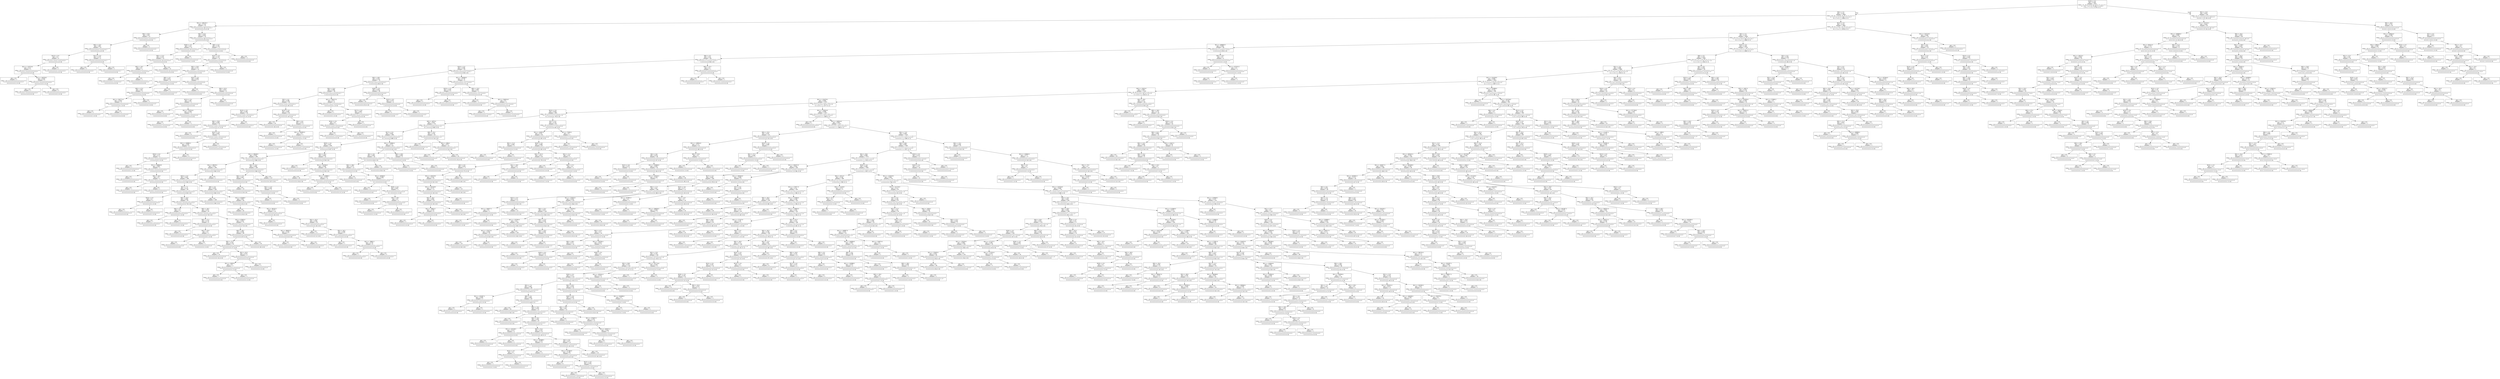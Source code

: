 digraph Tree {
node [shape=box] ;
0 [label="X[19] <= 0.5\ngini = 0.184\nsamples = 3011\nvalue = [1, 14, 8, 4, 8, 8, 13, 10, 4, 17, 3, 5, 3, 1\n4, 1, 16, 7, 4, 11, 6, 10, 60, 5, 4, 28, 8\n2, 9, 1, 7, 1, 3, 1, 2719, 4, 1]"] ;
1 [label="X[2] <= 3.5\ngini = 0.142\nsamples = 2909\nvalue = [0, 14, 1, 4, 8, 8, 13, 10, 4, 17, 3, 5, 3, 1\n0, 1, 3, 5, 4, 11, 6, 2, 60, 5, 4, 0, 8, 2\n9, 1, 1, 0, 1, 1, 2693, 0, 1]"] ;
0 -> 1 [labeldistance=2.5, labelangle=45, headlabel="True"] ;
2 [label="X[1] <= 180135.5\ngini = 0.718\nsamples = 47\nvalue = [0, 1, 0, 0, 0, 1, 4, 0, 0, 0, 0, 1, 1, 0\n0, 0, 0, 0, 0, 4, 0, 0, 19, 0, 0, 0, 0, 1\n0, 0, 0, 0, 0, 0, 15, 0, 0]"] ;
1 -> 2 ;
3 [label="X[0] <= 65.5\ngini = 0.56\nsamples = 15\nvalue = [0, 0, 0, 0, 0, 0, 0, 0, 0, 0, 0, 0, 0, 0\n0, 0, 0, 0, 0, 4, 0, 0, 1, 0, 0, 0, 0, 1\n0, 0, 0, 0, 0, 0, 9, 0, 0]"] ;
2 -> 3 ;
4 [label="X[0] <= 55.0\ngini = 0.66\nsamples = 10\nvalue = [0, 0, 0, 0, 0, 0, 0, 0, 0, 0, 0, 0, 0, 0\n0, 0, 0, 0, 0, 4, 0, 0, 1, 0, 0, 0, 0, 1\n0, 0, 0, 0, 0, 0, 4, 0, 0]"] ;
3 -> 4 ;
5 [label="X[13] <= 0.5\ngini = 0.5\nsamples = 6\nvalue = [0, 0, 0, 0, 0, 0, 0, 0, 0, 0, 0, 0, 0, 0\n0, 0, 0, 0, 0, 1, 0, 0, 1, 0, 0, 0, 0, 0\n0, 0, 0, 0, 0, 0, 4, 0, 0]"] ;
4 -> 5 ;
6 [label="X[1] <= 119710.0\ngini = 0.32\nsamples = 5\nvalue = [0, 0, 0, 0, 0, 0, 0, 0, 0, 0, 0, 0, 0, 0\n0, 0, 0, 0, 0, 1, 0, 0, 0, 0, 0, 0, 0, 0\n0, 0, 0, 0, 0, 0, 4, 0, 0]"] ;
5 -> 6 ;
7 [label="gini = 0.0\nsamples = 2\nvalue = [0, 0, 0, 0, 0, 0, 0, 0, 0, 0, 0, 0, 0, 0\n0, 0, 0, 0, 0, 0, 0, 0, 0, 0, 0, 0, 0, 0\n0, 0, 0, 0, 0, 0, 2, 0, 0]"] ;
6 -> 7 ;
8 [label="X[1] <= 140259.5\ngini = 0.444\nsamples = 3\nvalue = [0, 0, 0, 0, 0, 0, 0, 0, 0, 0, 0, 0, 0, 0\n0, 0, 0, 0, 0, 1, 0, 0, 0, 0, 0, 0, 0, 0\n0, 0, 0, 0, 0, 0, 2, 0, 0]"] ;
6 -> 8 ;
9 [label="gini = 0.0\nsamples = 1\nvalue = [0, 0, 0, 0, 0, 0, 0, 0, 0, 0, 0, 0, 0, 0\n0, 0, 0, 0, 0, 1, 0, 0, 0, 0, 0, 0, 0, 0\n0, 0, 0, 0, 0, 0, 0, 0, 0]"] ;
8 -> 9 ;
10 [label="gini = 0.0\nsamples = 2\nvalue = [0, 0, 0, 0, 0, 0, 0, 0, 0, 0, 0, 0, 0, 0\n0, 0, 0, 0, 0, 0, 0, 0, 0, 0, 0, 0, 0, 0\n0, 0, 0, 0, 0, 0, 2, 0, 0]"] ;
8 -> 10 ;
11 [label="gini = 0.0\nsamples = 1\nvalue = [0, 0, 0, 0, 0, 0, 0, 0, 0, 0, 0, 0, 0, 0\n0, 0, 0, 0, 0, 0, 0, 0, 1, 0, 0, 0, 0, 0\n0, 0, 0, 0, 0, 0, 0, 0, 0]"] ;
5 -> 11 ;
12 [label="X[11] <= 0.5\ngini = 0.375\nsamples = 4\nvalue = [0, 0, 0, 0, 0, 0, 0, 0, 0, 0, 0, 0, 0, 0\n0, 0, 0, 0, 0, 3, 0, 0, 0, 0, 0, 0, 0, 1\n0, 0, 0, 0, 0, 0, 0, 0, 0]"] ;
4 -> 12 ;
13 [label="gini = 0.0\nsamples = 3\nvalue = [0, 0, 0, 0, 0, 0, 0, 0, 0, 0, 0, 0, 0, 0\n0, 0, 0, 0, 0, 3, 0, 0, 0, 0, 0, 0, 0, 0\n0, 0, 0, 0, 0, 0, 0, 0, 0]"] ;
12 -> 13 ;
14 [label="gini = 0.0\nsamples = 1\nvalue = [0, 0, 0, 0, 0, 0, 0, 0, 0, 0, 0, 0, 0, 0\n0, 0, 0, 0, 0, 0, 0, 0, 0, 0, 0, 0, 0, 1\n0, 0, 0, 0, 0, 0, 0, 0, 0]"] ;
12 -> 14 ;
15 [label="gini = 0.0\nsamples = 5\nvalue = [0, 0, 0, 0, 0, 0, 0, 0, 0, 0, 0, 0, 0, 0\n0, 0, 0, 0, 0, 0, 0, 0, 0, 0, 0, 0, 0, 0\n0, 0, 0, 0, 0, 0, 5, 0, 0]"] ;
3 -> 15 ;
16 [label="X[0] <= 42.5\ngini = 0.629\nsamples = 32\nvalue = [0, 1, 0, 0, 0, 1, 4, 0, 0, 0, 0, 1, 1, 0\n0, 0, 0, 0, 0, 0, 0, 0, 18, 0, 0, 0, 0, 0\n0, 0, 0, 0, 0, 0, 6, 0, 0]"] ;
2 -> 16 ;
17 [label="X[26] <= 0.5\ngini = 0.24\nsamples = 15\nvalue = [0, 0, 0, 0, 0, 0, 0, 0, 0, 0, 0, 1, 0, 0\n0, 0, 0, 0, 0, 0, 0, 0, 13, 0, 0, 0, 0, 0\n0, 0, 0, 0, 0, 0, 1, 0, 0]"] ;
16 -> 17 ;
18 [label="X[0] <= 21.0\ngini = 0.133\nsamples = 14\nvalue = [0, 0, 0, 0, 0, 0, 0, 0, 0, 0, 0, 1, 0, 0\n0, 0, 0, 0, 0, 0, 0, 0, 13, 0, 0, 0, 0, 0\n0, 0, 0, 0, 0, 0, 0, 0, 0]"] ;
17 -> 18 ;
19 [label="X[0] <= 18.5\ngini = 0.5\nsamples = 2\nvalue = [0, 0, 0, 0, 0, 0, 0, 0, 0, 0, 0, 1, 0, 0\n0, 0, 0, 0, 0, 0, 0, 0, 1, 0, 0, 0, 0, 0\n0, 0, 0, 0, 0, 0, 0, 0, 0]"] ;
18 -> 19 ;
20 [label="gini = 0.0\nsamples = 1\nvalue = [0, 0, 0, 0, 0, 0, 0, 0, 0, 0, 0, 0, 0, 0\n0, 0, 0, 0, 0, 0, 0, 0, 1, 0, 0, 0, 0, 0\n0, 0, 0, 0, 0, 0, 0, 0, 0]"] ;
19 -> 20 ;
21 [label="gini = 0.0\nsamples = 1\nvalue = [0, 0, 0, 0, 0, 0, 0, 0, 0, 0, 0, 1, 0, 0\n0, 0, 0, 0, 0, 0, 0, 0, 0, 0, 0, 0, 0, 0\n0, 0, 0, 0, 0, 0, 0, 0, 0]"] ;
19 -> 21 ;
22 [label="gini = 0.0\nsamples = 12\nvalue = [0, 0, 0, 0, 0, 0, 0, 0, 0, 0, 0, 0, 0, 0\n0, 0, 0, 0, 0, 0, 0, 0, 12, 0, 0, 0, 0, 0\n0, 0, 0, 0, 0, 0, 0, 0, 0]"] ;
18 -> 22 ;
23 [label="gini = 0.0\nsamples = 1\nvalue = [0, 0, 0, 0, 0, 0, 0, 0, 0, 0, 0, 0, 0, 0\n0, 0, 0, 0, 0, 0, 0, 0, 0, 0, 0, 0, 0, 0\n0, 0, 0, 0, 0, 0, 1, 0, 0]"] ;
17 -> 23 ;
24 [label="X[9] <= 0.5\ngini = 0.761\nsamples = 17\nvalue = [0, 1, 0, 0, 0, 1, 4, 0, 0, 0, 0, 0, 1, 0\n0, 0, 0, 0, 0, 0, 0, 0, 5, 0, 0, 0, 0, 0\n0, 0, 0, 0, 0, 0, 5, 0, 0]"] ;
16 -> 24 ;
25 [label="X[13] <= 0.5\ngini = 0.747\nsamples = 15\nvalue = [0, 1, 0, 0, 0, 1, 2, 0, 0, 0, 0, 0, 1, 0\n0, 0, 0, 0, 0, 0, 0, 0, 5, 0, 0, 0, 0, 0\n0, 0, 0, 0, 0, 0, 5, 0, 0]"] ;
24 -> 25 ;
26 [label="X[0] <= 50.5\ngini = 0.757\nsamples = 13\nvalue = [0, 1, 0, 0, 0, 1, 2, 0, 0, 0, 0, 0, 1, 0\n0, 0, 0, 0, 0, 0, 0, 0, 5, 0, 0, 0, 0, 0\n0, 0, 0, 0, 0, 0, 3, 0, 0]"] ;
25 -> 26 ;
27 [label="X[6] <= 0.5\ngini = 0.611\nsamples = 6\nvalue = [0, 0, 0, 0, 0, 1, 0, 0, 0, 0, 0, 0, 0, 0\n0, 0, 0, 0, 0, 0, 0, 0, 2, 0, 0, 0, 0, 0\n0, 0, 0, 0, 0, 0, 3, 0, 0]"] ;
26 -> 27 ;
28 [label="X[0] <= 47.0\ngini = 0.48\nsamples = 5\nvalue = [0, 0, 0, 0, 0, 0, 0, 0, 0, 0, 0, 0, 0, 0\n0, 0, 0, 0, 0, 0, 0, 0, 2, 0, 0, 0, 0, 0\n0, 0, 0, 0, 0, 0, 3, 0, 0]"] ;
27 -> 28 ;
29 [label="X[1] <= 258771.0\ngini = 0.444\nsamples = 3\nvalue = [0, 0, 0, 0, 0, 0, 0, 0, 0, 0, 0, 0, 0, 0\n0, 0, 0, 0, 0, 0, 0, 0, 2, 0, 0, 0, 0, 0\n0, 0, 0, 0, 0, 0, 1, 0, 0]"] ;
28 -> 29 ;
30 [label="gini = 0.0\nsamples = 1\nvalue = [0, 0, 0, 0, 0, 0, 0, 0, 0, 0, 0, 0, 0, 0\n0, 0, 0, 0, 0, 0, 0, 0, 0, 0, 0, 0, 0, 0\n0, 0, 0, 0, 0, 0, 1, 0, 0]"] ;
29 -> 30 ;
31 [label="gini = 0.0\nsamples = 2\nvalue = [0, 0, 0, 0, 0, 0, 0, 0, 0, 0, 0, 0, 0, 0\n0, 0, 0, 0, 0, 0, 0, 0, 2, 0, 0, 0, 0, 0\n0, 0, 0, 0, 0, 0, 0, 0, 0]"] ;
29 -> 31 ;
32 [label="gini = 0.0\nsamples = 2\nvalue = [0, 0, 0, 0, 0, 0, 0, 0, 0, 0, 0, 0, 0, 0\n0, 0, 0, 0, 0, 0, 0, 0, 0, 0, 0, 0, 0, 0\n0, 0, 0, 0, 0, 0, 2, 0, 0]"] ;
28 -> 32 ;
33 [label="gini = 0.0\nsamples = 1\nvalue = [0, 0, 0, 0, 0, 1, 0, 0, 0, 0, 0, 0, 0, 0\n0, 0, 0, 0, 0, 0, 0, 0, 0, 0, 0, 0, 0, 0\n0, 0, 0, 0, 0, 0, 0, 0, 0]"] ;
27 -> 33 ;
34 [label="X[22] <= 0.5\ngini = 0.694\nsamples = 7\nvalue = [0, 1, 0, 0, 0, 0, 2, 0, 0, 0, 0, 0, 1, 0\n0, 0, 0, 0, 0, 0, 0, 0, 3, 0, 0, 0, 0, 0\n0, 0, 0, 0, 0, 0, 0, 0, 0]"] ;
26 -> 34 ;
35 [label="gini = 0.0\nsamples = 1\nvalue = [0, 0, 0, 0, 0, 0, 0, 0, 0, 0, 0, 0, 1, 0\n0, 0, 0, 0, 0, 0, 0, 0, 0, 0, 0, 0, 0, 0\n0, 0, 0, 0, 0, 0, 0, 0, 0]"] ;
34 -> 35 ;
36 [label="X[0] <= 62.5\ngini = 0.611\nsamples = 6\nvalue = [0, 1, 0, 0, 0, 0, 2, 0, 0, 0, 0, 0, 0, 0\n0, 0, 0, 0, 0, 0, 0, 0, 3, 0, 0, 0, 0, 0\n0, 0, 0, 0, 0, 0, 0, 0, 0]"] ;
34 -> 36 ;
37 [label="X[12] <= 0.5\ngini = 0.48\nsamples = 5\nvalue = [0, 0, 0, 0, 0, 0, 2, 0, 0, 0, 0, 0, 0, 0\n0, 0, 0, 0, 0, 0, 0, 0, 3, 0, 0, 0, 0, 0\n0, 0, 0, 0, 0, 0, 0, 0, 0]"] ;
36 -> 37 ;
38 [label="gini = 0.0\nsamples = 2\nvalue = [0, 0, 0, 0, 0, 0, 0, 0, 0, 0, 0, 0, 0, 0\n0, 0, 0, 0, 0, 0, 0, 0, 2, 0, 0, 0, 0, 0\n0, 0, 0, 0, 0, 0, 0, 0, 0]"] ;
37 -> 38 ;
39 [label="X[1] <= 210253.0\ngini = 0.444\nsamples = 3\nvalue = [0, 0, 0, 0, 0, 0, 2, 0, 0, 0, 0, 0, 0, 0\n0, 0, 0, 0, 0, 0, 0, 0, 1, 0, 0, 0, 0, 0\n0, 0, 0, 0, 0, 0, 0, 0, 0]"] ;
37 -> 39 ;
40 [label="gini = 0.0\nsamples = 1\nvalue = [0, 0, 0, 0, 0, 0, 0, 0, 0, 0, 0, 0, 0, 0\n0, 0, 0, 0, 0, 0, 0, 0, 1, 0, 0, 0, 0, 0\n0, 0, 0, 0, 0, 0, 0, 0, 0]"] ;
39 -> 40 ;
41 [label="gini = 0.0\nsamples = 2\nvalue = [0, 0, 0, 0, 0, 0, 2, 0, 0, 0, 0, 0, 0, 0\n0, 0, 0, 0, 0, 0, 0, 0, 0, 0, 0, 0, 0, 0\n0, 0, 0, 0, 0, 0, 0, 0, 0]"] ;
39 -> 41 ;
42 [label="gini = 0.0\nsamples = 1\nvalue = [0, 1, 0, 0, 0, 0, 0, 0, 0, 0, 0, 0, 0, 0\n0, 0, 0, 0, 0, 0, 0, 0, 0, 0, 0, 0, 0, 0\n0, 0, 0, 0, 0, 0, 0, 0, 0]"] ;
36 -> 42 ;
43 [label="gini = 0.0\nsamples = 2\nvalue = [0, 0, 0, 0, 0, 0, 0, 0, 0, 0, 0, 0, 0, 0\n0, 0, 0, 0, 0, 0, 0, 0, 0, 0, 0, 0, 0, 0\n0, 0, 0, 0, 0, 0, 2, 0, 0]"] ;
25 -> 43 ;
44 [label="gini = 0.0\nsamples = 2\nvalue = [0, 0, 0, 0, 0, 0, 2, 0, 0, 0, 0, 0, 0, 0\n0, 0, 0, 0, 0, 0, 0, 0, 0, 0, 0, 0, 0, 0\n0, 0, 0, 0, 0, 0, 0, 0, 0]"] ;
24 -> 44 ;
45 [label="X[21] <= 0.5\ngini = 0.124\nsamples = 2862\nvalue = [0, 13, 1, 4, 8, 7, 9, 10, 4, 17, 3, 4, 2, 1\n0, 1, 3, 5, 4, 7, 6, 2, 41, 5, 4, 0, 8, 1\n9, 1, 1, 0, 1, 1, 2678, 0, 1]"] ;
1 -> 45 ;
46 [label="X[2] <= 5.5\ngini = 0.119\nsamples = 2844\nvalue = [0, 13, 1, 4, 8, 4, 9, 10, 4, 17, 3, 3, 2, 1\n0, 1, 2, 5, 4, 7, 6, 2, 39, 4, 4, 0, 8, 1\n8, 1, 1, 0, 1, 1, 2669, 0, 1]"] ;
45 -> 46 ;
47 [label="X[1] <= 408863.0\ngini = 0.402\nsamples = 90\nvalue = [0, 0, 0, 1, 0, 1, 2, 0, 0, 0, 0, 2, 0, 0\n0, 0, 0, 0, 0, 2, 1, 0, 8, 0, 1, 0, 0, 1\n2, 0, 0, 0, 0, 0, 69, 0, 0]"] ;
46 -> 47 ;
48 [label="X[8] <= 0.5\ngini = 0.34\nsamples = 84\nvalue = [0, 0, 0, 1, 0, 1, 2, 0, 0, 0, 0, 1, 0, 0\n0, 0, 0, 0, 0, 2, 1, 0, 4, 0, 1, 0, 0, 1\n2, 0, 0, 0, 0, 0, 68, 0, 0]"] ;
47 -> 48 ;
49 [label="X[10] <= 0.5\ngini = 0.308\nsamples = 82\nvalue = [0, 0, 0, 1, 0, 1, 2, 0, 0, 0, 0, 0, 0, 0\n0, 0, 0, 0, 0, 2, 0, 0, 4, 0, 1, 0, 0, 1\n2, 0, 0, 0, 0, 0, 68, 0, 0]"] ;
48 -> 49 ;
50 [label="X[0] <= 49.5\ngini = 0.242\nsamples = 76\nvalue = [0, 0, 0, 0, 0, 1, 1, 0, 0, 0, 0, 0, 0, 0\n0, 0, 0, 0, 0, 2, 0, 0, 3, 0, 0, 0, 0, 1\n2, 0, 0, 0, 0, 0, 66, 0, 0]"] ;
49 -> 50 ;
51 [label="X[5] <= 55.0\ngini = 0.389\nsamples = 40\nvalue = [0, 0, 0, 0, 0, 1, 1, 0, 0, 0, 0, 0, 0, 0\n0, 0, 0, 0, 0, 2, 0, 0, 3, 0, 0, 0, 0, 1\n1, 0, 0, 0, 0, 0, 31, 0, 0]"] ;
50 -> 51 ;
52 [label="X[2] <= 4.5\ngini = 0.299\nsamples = 36\nvalue = [0, 0, 0, 0, 0, 0, 1, 0, 0, 0, 0, 0, 0, 0\n0, 0, 0, 0, 0, 1, 0, 0, 2, 0, 0, 0, 0, 1\n1, 0, 0, 0, 0, 0, 30, 0, 0]"] ;
51 -> 52 ;
53 [label="X[13] <= 0.5\ngini = 0.508\nsamples = 16\nvalue = [0, 0, 0, 0, 0, 0, 1, 0, 0, 0, 0, 0, 0, 0\n0, 0, 0, 0, 0, 1, 0, 0, 1, 0, 0, 0, 0, 1\n1, 0, 0, 0, 0, 0, 11, 0, 0]"] ;
52 -> 53 ;
54 [label="X[0] <= 36.0\ngini = 0.444\nsamples = 15\nvalue = [0, 0, 0, 0, 0, 0, 1, 0, 0, 0, 0, 0, 0, 0\n0, 0, 0, 0, 0, 1, 0, 0, 1, 0, 0, 0, 0, 0\n1, 0, 0, 0, 0, 0, 11, 0, 0]"] ;
53 -> 54 ;
55 [label="gini = 0.0\nsamples = 6\nvalue = [0, 0, 0, 0, 0, 0, 0, 0, 0, 0, 0, 0, 0, 0\n0, 0, 0, 0, 0, 0, 0, 0, 0, 0, 0, 0, 0, 0\n0, 0, 0, 0, 0, 0, 6, 0, 0]"] ;
54 -> 55 ;
56 [label="X[15] <= 0.5\ngini = 0.642\nsamples = 9\nvalue = [0, 0, 0, 0, 0, 0, 1, 0, 0, 0, 0, 0, 0, 0\n0, 0, 0, 0, 0, 1, 0, 0, 1, 0, 0, 0, 0, 0\n1, 0, 0, 0, 0, 0, 5, 0, 0]"] ;
54 -> 56 ;
57 [label="X[1] <= 236985.5\ngini = 0.562\nsamples = 8\nvalue = [0, 0, 0, 0, 0, 0, 1, 0, 0, 0, 0, 0, 0, 0\n0, 0, 0, 0, 0, 1, 0, 0, 0, 0, 0, 0, 0, 0\n1, 0, 0, 0, 0, 0, 5, 0, 0]"] ;
56 -> 57 ;
58 [label="X[24] <= 0.5\ngini = 0.75\nsamples = 4\nvalue = [0, 0, 0, 0, 0, 0, 1, 0, 0, 0, 0, 0, 0, 0\n0, 0, 0, 0, 0, 1, 0, 0, 0, 0, 0, 0, 0, 0\n1, 0, 0, 0, 0, 0, 1, 0, 0]"] ;
57 -> 58 ;
59 [label="gini = 0.0\nsamples = 1\nvalue = [0, 0, 0, 0, 0, 0, 0, 0, 0, 0, 0, 0, 0, 0\n0, 0, 0, 0, 0, 0, 0, 0, 0, 0, 0, 0, 0, 0\n0, 0, 0, 0, 0, 0, 1, 0, 0]"] ;
58 -> 59 ;
60 [label="X[1] <= 169820.0\ngini = 0.667\nsamples = 3\nvalue = [0, 0, 0, 0, 0, 0, 1, 0, 0, 0, 0, 0, 0, 0\n0, 0, 0, 0, 0, 1, 0, 0, 0, 0, 0, 0, 0, 0\n1, 0, 0, 0, 0, 0, 0, 0, 0]"] ;
58 -> 60 ;
61 [label="gini = 0.0\nsamples = 1\nvalue = [0, 0, 0, 0, 0, 0, 0, 0, 0, 0, 0, 0, 0, 0\n0, 0, 0, 0, 0, 0, 0, 0, 0, 0, 0, 0, 0, 0\n1, 0, 0, 0, 0, 0, 0, 0, 0]"] ;
60 -> 61 ;
62 [label="X[0] <= 44.0\ngini = 0.5\nsamples = 2\nvalue = [0, 0, 0, 0, 0, 0, 1, 0, 0, 0, 0, 0, 0, 0\n0, 0, 0, 0, 0, 1, 0, 0, 0, 0, 0, 0, 0, 0\n0, 0, 0, 0, 0, 0, 0, 0, 0]"] ;
60 -> 62 ;
63 [label="gini = 0.0\nsamples = 1\nvalue = [0, 0, 0, 0, 0, 0, 1, 0, 0, 0, 0, 0, 0, 0\n0, 0, 0, 0, 0, 0, 0, 0, 0, 0, 0, 0, 0, 0\n0, 0, 0, 0, 0, 0, 0, 0, 0]"] ;
62 -> 63 ;
64 [label="gini = 0.0\nsamples = 1\nvalue = [0, 0, 0, 0, 0, 0, 0, 0, 0, 0, 0, 0, 0, 0\n0, 0, 0, 0, 0, 1, 0, 0, 0, 0, 0, 0, 0, 0\n0, 0, 0, 0, 0, 0, 0, 0, 0]"] ;
62 -> 64 ;
65 [label="gini = 0.0\nsamples = 4\nvalue = [0, 0, 0, 0, 0, 0, 0, 0, 0, 0, 0, 0, 0, 0\n0, 0, 0, 0, 0, 0, 0, 0, 0, 0, 0, 0, 0, 0\n0, 0, 0, 0, 0, 0, 4, 0, 0]"] ;
57 -> 65 ;
66 [label="gini = 0.0\nsamples = 1\nvalue = [0, 0, 0, 0, 0, 0, 0, 0, 0, 0, 0, 0, 0, 0\n0, 0, 0, 0, 0, 0, 0, 0, 1, 0, 0, 0, 0, 0\n0, 0, 0, 0, 0, 0, 0, 0, 0]"] ;
56 -> 66 ;
67 [label="gini = 0.0\nsamples = 1\nvalue = [0, 0, 0, 0, 0, 0, 0, 0, 0, 0, 0, 0, 0, 0\n0, 0, 0, 0, 0, 0, 0, 0, 0, 0, 0, 0, 0, 1\n0, 0, 0, 0, 0, 0, 0, 0, 0]"] ;
53 -> 67 ;
68 [label="X[13] <= 0.5\ngini = 0.095\nsamples = 20\nvalue = [0, 0, 0, 0, 0, 0, 0, 0, 0, 0, 0, 0, 0, 0\n0, 0, 0, 0, 0, 0, 0, 0, 1, 0, 0, 0, 0, 0\n0, 0, 0, 0, 0, 0, 19, 0, 0]"] ;
52 -> 68 ;
69 [label="gini = 0.0\nsamples = 16\nvalue = [0, 0, 0, 0, 0, 0, 0, 0, 0, 0, 0, 0, 0, 0\n0, 0, 0, 0, 0, 0, 0, 0, 0, 0, 0, 0, 0, 0\n0, 0, 0, 0, 0, 0, 16, 0, 0]"] ;
68 -> 69 ;
70 [label="X[9] <= 0.5\ngini = 0.375\nsamples = 4\nvalue = [0, 0, 0, 0, 0, 0, 0, 0, 0, 0, 0, 0, 0, 0\n0, 0, 0, 0, 0, 0, 0, 0, 1, 0, 0, 0, 0, 0\n0, 0, 0, 0, 0, 0, 3, 0, 0]"] ;
68 -> 70 ;
71 [label="gini = 0.0\nsamples = 2\nvalue = [0, 0, 0, 0, 0, 0, 0, 0, 0, 0, 0, 0, 0, 0\n0, 0, 0, 0, 0, 0, 0, 0, 0, 0, 0, 0, 0, 0\n0, 0, 0, 0, 0, 0, 2, 0, 0]"] ;
70 -> 71 ;
72 [label="X[1] <= 164382.0\ngini = 0.5\nsamples = 2\nvalue = [0, 0, 0, 0, 0, 0, 0, 0, 0, 0, 0, 0, 0, 0\n0, 0, 0, 0, 0, 0, 0, 0, 1, 0, 0, 0, 0, 0\n0, 0, 0, 0, 0, 0, 1, 0, 0]"] ;
70 -> 72 ;
73 [label="gini = 0.0\nsamples = 1\nvalue = [0, 0, 0, 0, 0, 0, 0, 0, 0, 0, 0, 0, 0, 0\n0, 0, 0, 0, 0, 0, 0, 0, 0, 0, 0, 0, 0, 0\n0, 0, 0, 0, 0, 0, 1, 0, 0]"] ;
72 -> 73 ;
74 [label="gini = 0.0\nsamples = 1\nvalue = [0, 0, 0, 0, 0, 0, 0, 0, 0, 0, 0, 0, 0, 0\n0, 0, 0, 0, 0, 0, 0, 0, 1, 0, 0, 0, 0, 0\n0, 0, 0, 0, 0, 0, 0, 0, 0]"] ;
72 -> 74 ;
75 [label="X[1] <= 156127.0\ngini = 0.75\nsamples = 4\nvalue = [0, 0, 0, 0, 0, 1, 0, 0, 0, 0, 0, 0, 0, 0\n0, 0, 0, 0, 0, 1, 0, 0, 1, 0, 0, 0, 0, 0\n0, 0, 0, 0, 0, 0, 1, 0, 0]"] ;
51 -> 75 ;
76 [label="gini = 0.0\nsamples = 1\nvalue = [0, 0, 0, 0, 0, 0, 0, 0, 0, 0, 0, 0, 0, 0\n0, 0, 0, 0, 0, 0, 0, 0, 0, 0, 0, 0, 0, 0\n0, 0, 0, 0, 0, 0, 1, 0, 0]"] ;
75 -> 76 ;
77 [label="X[17] <= 0.5\ngini = 0.667\nsamples = 3\nvalue = [0, 0, 0, 0, 0, 1, 0, 0, 0, 0, 0, 0, 0, 0\n0, 0, 0, 0, 0, 1, 0, 0, 1, 0, 0, 0, 0, 0\n0, 0, 0, 0, 0, 0, 0, 0, 0]"] ;
75 -> 77 ;
78 [label="X[24] <= 0.5\ngini = 0.5\nsamples = 2\nvalue = [0, 0, 0, 0, 0, 0, 0, 0, 0, 0, 0, 0, 0, 0\n0, 0, 0, 0, 0, 1, 0, 0, 1, 0, 0, 0, 0, 0\n0, 0, 0, 0, 0, 0, 0, 0, 0]"] ;
77 -> 78 ;
79 [label="gini = 0.0\nsamples = 1\nvalue = [0, 0, 0, 0, 0, 0, 0, 0, 0, 0, 0, 0, 0, 0\n0, 0, 0, 0, 0, 0, 0, 0, 1, 0, 0, 0, 0, 0\n0, 0, 0, 0, 0, 0, 0, 0, 0]"] ;
78 -> 79 ;
80 [label="gini = 0.0\nsamples = 1\nvalue = [0, 0, 0, 0, 0, 0, 0, 0, 0, 0, 0, 0, 0, 0\n0, 0, 0, 0, 0, 1, 0, 0, 0, 0, 0, 0, 0, 0\n0, 0, 0, 0, 0, 0, 0, 0, 0]"] ;
78 -> 80 ;
81 [label="gini = 0.0\nsamples = 1\nvalue = [0, 0, 0, 0, 0, 1, 0, 0, 0, 0, 0, 0, 0, 0\n0, 0, 0, 0, 0, 0, 0, 0, 0, 0, 0, 0, 0, 0\n0, 0, 0, 0, 0, 0, 0, 0, 0]"] ;
77 -> 81 ;
82 [label="X[26] <= 0.5\ngini = 0.054\nsamples = 36\nvalue = [0, 0, 0, 0, 0, 0, 0, 0, 0, 0, 0, 0, 0, 0\n0, 0, 0, 0, 0, 0, 0, 0, 0, 0, 0, 0, 0, 0\n1, 0, 0, 0, 0, 0, 35, 0, 0]"] ;
50 -> 82 ;
83 [label="gini = 0.0\nsamples = 32\nvalue = [0, 0, 0, 0, 0, 0, 0, 0, 0, 0, 0, 0, 0, 0\n0, 0, 0, 0, 0, 0, 0, 0, 0, 0, 0, 0, 0, 0\n0, 0, 0, 0, 0, 0, 32, 0, 0]"] ;
82 -> 83 ;
84 [label="X[13] <= 0.5\ngini = 0.375\nsamples = 4\nvalue = [0, 0, 0, 0, 0, 0, 0, 0, 0, 0, 0, 0, 0, 0\n0, 0, 0, 0, 0, 0, 0, 0, 0, 0, 0, 0, 0, 0\n1, 0, 0, 0, 0, 0, 3, 0, 0]"] ;
82 -> 84 ;
85 [label="gini = 0.0\nsamples = 3\nvalue = [0, 0, 0, 0, 0, 0, 0, 0, 0, 0, 0, 0, 0, 0\n0, 0, 0, 0, 0, 0, 0, 0, 0, 0, 0, 0, 0, 0\n0, 0, 0, 0, 0, 0, 3, 0, 0]"] ;
84 -> 85 ;
86 [label="gini = 0.0\nsamples = 1\nvalue = [0, 0, 0, 0, 0, 0, 0, 0, 0, 0, 0, 0, 0, 0\n0, 0, 0, 0, 0, 0, 0, 0, 0, 0, 0, 0, 0, 0\n1, 0, 0, 0, 0, 0, 0, 0, 0]"] ;
84 -> 86 ;
87 [label="X[1] <= 149580.0\ngini = 0.778\nsamples = 6\nvalue = [0, 0, 0, 1, 0, 0, 1, 0, 0, 0, 0, 0, 0, 0\n0, 0, 0, 0, 0, 0, 0, 0, 1, 0, 1, 0, 0, 0\n0, 0, 0, 0, 0, 0, 2, 0, 0]"] ;
49 -> 87 ;
88 [label="X[23] <= 0.5\ngini = 0.444\nsamples = 3\nvalue = [0, 0, 0, 1, 0, 0, 0, 0, 0, 0, 0, 0, 0, 0\n0, 0, 0, 0, 0, 0, 0, 0, 0, 0, 0, 0, 0, 0\n0, 0, 0, 0, 0, 0, 2, 0, 0]"] ;
87 -> 88 ;
89 [label="gini = 0.0\nsamples = 2\nvalue = [0, 0, 0, 0, 0, 0, 0, 0, 0, 0, 0, 0, 0, 0\n0, 0, 0, 0, 0, 0, 0, 0, 0, 0, 0, 0, 0, 0\n0, 0, 0, 0, 0, 0, 2, 0, 0]"] ;
88 -> 89 ;
90 [label="gini = 0.0\nsamples = 1\nvalue = [0, 0, 0, 1, 0, 0, 0, 0, 0, 0, 0, 0, 0, 0\n0, 0, 0, 0, 0, 0, 0, 0, 0, 0, 0, 0, 0, 0\n0, 0, 0, 0, 0, 0, 0, 0, 0]"] ;
88 -> 90 ;
91 [label="X[0] <= 32.0\ngini = 0.667\nsamples = 3\nvalue = [0, 0, 0, 0, 0, 0, 1, 0, 0, 0, 0, 0, 0, 0\n0, 0, 0, 0, 0, 0, 0, 0, 1, 0, 1, 0, 0, 0\n0, 0, 0, 0, 0, 0, 0, 0, 0]"] ;
87 -> 91 ;
92 [label="gini = 0.0\nsamples = 1\nvalue = [0, 0, 0, 0, 0, 0, 1, 0, 0, 0, 0, 0, 0, 0\n0, 0, 0, 0, 0, 0, 0, 0, 0, 0, 0, 0, 0, 0\n0, 0, 0, 0, 0, 0, 0, 0, 0]"] ;
91 -> 92 ;
93 [label="X[1] <= 204014.0\ngini = 0.5\nsamples = 2\nvalue = [0, 0, 0, 0, 0, 0, 0, 0, 0, 0, 0, 0, 0, 0\n0, 0, 0, 0, 0, 0, 0, 0, 1, 0, 1, 0, 0, 0\n0, 0, 0, 0, 0, 0, 0, 0, 0]"] ;
91 -> 93 ;
94 [label="gini = 0.0\nsamples = 1\nvalue = [0, 0, 0, 0, 0, 0, 0, 0, 0, 0, 0, 0, 0, 0\n0, 0, 0, 0, 0, 0, 0, 0, 0, 0, 1, 0, 0, 0\n0, 0, 0, 0, 0, 0, 0, 0, 0]"] ;
93 -> 94 ;
95 [label="gini = 0.0\nsamples = 1\nvalue = [0, 0, 0, 0, 0, 0, 0, 0, 0, 0, 0, 0, 0, 0\n0, 0, 0, 0, 0, 0, 0, 0, 1, 0, 0, 0, 0, 0\n0, 0, 0, 0, 0, 0, 0, 0, 0]"] ;
93 -> 95 ;
96 [label="X[0] <= 47.5\ngini = 0.5\nsamples = 2\nvalue = [0, 0, 0, 0, 0, 0, 0, 0, 0, 0, 0, 1, 0, 0\n0, 0, 0, 0, 0, 0, 1, 0, 0, 0, 0, 0, 0, 0\n0, 0, 0, 0, 0, 0, 0, 0, 0]"] ;
48 -> 96 ;
97 [label="gini = 0.0\nsamples = 1\nvalue = [0, 0, 0, 0, 0, 0, 0, 0, 0, 0, 0, 1, 0, 0\n0, 0, 0, 0, 0, 0, 0, 0, 0, 0, 0, 0, 0, 0\n0, 0, 0, 0, 0, 0, 0, 0, 0]"] ;
96 -> 97 ;
98 [label="gini = 0.0\nsamples = 1\nvalue = [0, 0, 0, 0, 0, 0, 0, 0, 0, 0, 0, 0, 0, 0\n0, 0, 0, 0, 0, 0, 1, 0, 0, 0, 0, 0, 0, 0\n0, 0, 0, 0, 0, 0, 0, 0, 0]"] ;
96 -> 98 ;
99 [label="X[0] <= 54.5\ngini = 0.5\nsamples = 6\nvalue = [0, 0, 0, 0, 0, 0, 0, 0, 0, 0, 0, 1, 0, 0\n0, 0, 0, 0, 0, 0, 0, 0, 4, 0, 0, 0, 0, 0\n0, 0, 0, 0, 0, 0, 1, 0, 0]"] ;
47 -> 99 ;
100 [label="gini = 0.0\nsamples = 4\nvalue = [0, 0, 0, 0, 0, 0, 0, 0, 0, 0, 0, 0, 0, 0\n0, 0, 0, 0, 0, 0, 0, 0, 4, 0, 0, 0, 0, 0\n0, 0, 0, 0, 0, 0, 0, 0, 0]"] ;
99 -> 100 ;
101 [label="X[1] <= 475522.5\ngini = 0.5\nsamples = 2\nvalue = [0, 0, 0, 0, 0, 0, 0, 0, 0, 0, 0, 1, 0, 0\n0, 0, 0, 0, 0, 0, 0, 0, 0, 0, 0, 0, 0, 0\n0, 0, 0, 0, 0, 0, 1, 0, 0]"] ;
99 -> 101 ;
102 [label="gini = 0.0\nsamples = 1\nvalue = [0, 0, 0, 0, 0, 0, 0, 0, 0, 0, 0, 1, 0, 0\n0, 0, 0, 0, 0, 0, 0, 0, 0, 0, 0, 0, 0, 0\n0, 0, 0, 0, 0, 0, 0, 0, 0]"] ;
101 -> 102 ;
103 [label="gini = 0.0\nsamples = 1\nvalue = [0, 0, 0, 0, 0, 0, 0, 0, 0, 0, 0, 0, 0, 0\n0, 0, 0, 0, 0, 0, 0, 0, 0, 0, 0, 0, 0, 0\n0, 0, 0, 0, 0, 0, 1, 0, 0]"] ;
101 -> 103 ;
104 [label="X[14] <= 0.5\ngini = 0.108\nsamples = 2754\nvalue = [0, 13, 1, 3, 8, 3, 7, 10, 4, 17, 3, 1, 2, 1\n0, 1, 2, 5, 4, 5, 5, 2, 31, 4, 3, 0, 8, 0\n6, 1, 1, 0, 1, 1, 2600, 0, 1]"] ;
46 -> 104 ;
105 [label="X[8] <= 0.5\ngini = 0.103\nsamples = 2697\nvalue = [0, 13, 1, 3, 7, 3, 6, 10, 4, 17, 3, 1, 2, 1\n0, 1, 2, 5, 4, 5, 4, 2, 25, 4, 3, 0, 7, 0\n5, 1, 1, 0, 1, 1, 2554, 0, 1]"] ;
104 -> 105 ;
106 [label="X[2] <= 15.5\ngini = 0.099\nsamples = 2669\nvalue = [0, 12, 1, 3, 7, 2, 6, 10, 4, 17, 3, 0, 2, 1\n0, 1, 2, 5, 4, 5, 4, 2, 24, 4, 3, 0, 5, 0\n4, 1, 1, 0, 1, 1, 2533, 0, 1]"] ;
105 -> 106 ;
107 [label="X[1] <= 315428.0\ngini = 0.095\nsamples = 2625\nvalue = [0, 11, 0, 3, 7, 2, 6, 10, 3, 15, 3, 0, 2, 1\n0, 1, 2, 3, 4, 4, 4, 2, 24, 4, 3, 0, 5, 0\n4, 1, 1, 0, 1, 1, 2497, 0, 1]"] ;
106 -> 107 ;
108 [label="X[3] <= 15022.0\ngini = 0.087\nsamples = 2319\nvalue = [0, 10, 0, 3, 6, 2, 4, 8, 2, 15, 3, 0, 2, 1\n0, 1, 2, 3, 4, 3, 4, 2, 10, 4, 2, 0, 5, 0\n3, 1, 0, 0, 1, 1, 2216, 0, 1]"] ;
107 -> 108 ;
109 [label="X[1] <= 132479.5\ngini = 0.084\nsamples = 2275\nvalue = [0, 9, 0, 3, 6, 1, 4, 8, 2, 14, 3, 0, 2, 1\n0, 1, 2, 1, 4, 3, 4, 2, 10, 4, 2, 0, 5, 0\n3, 1, 0, 0, 1, 1, 2177, 0, 1]"] ;
108 -> 109 ;
110 [label="X[15] <= 0.5\ngini = 0.059\nsamples = 802\nvalue = [0, 5, 0, 0, 0, 0, 0, 2, 0, 4, 2, 0, 0, 0\n0, 1, 1, 0, 2, 1, 2, 1, 1, 0, 0, 0, 1, 0\n0, 1, 0, 0, 0, 0, 778, 0, 0]"] ;
109 -> 110 ;
111 [label="X[3] <= 4973.5\ngini = 0.047\nsamples = 710\nvalue = [0, 2, 0, 0, 0, 0, 0, 2, 0, 3, 2, 0, 0, 0\n0, 1, 0, 0, 2, 1, 2, 0, 0, 0, 0, 0, 1, 0\n0, 1, 0, 0, 0, 0, 693, 0, 0]"] ;
110 -> 111 ;
112 [label="X[17] <= 0.5\ngini = 0.043\nsamples = 684\nvalue = [0, 2, 0, 0, 0, 0, 0, 2, 0, 3, 1, 0, 0, 0\n0, 1, 0, 0, 2, 1, 2, 0, 0, 0, 0, 0, 0, 0\n0, 1, 0, 0, 0, 0, 669, 0, 0]"] ;
111 -> 112 ;
113 [label="X[20] <= 0.5\ngini = 0.037\nsamples = 639\nvalue = [0, 1, 0, 0, 0, 0, 0, 2, 0, 2, 1, 0, 0, 0\n0, 1, 0, 0, 2, 1, 2, 0, 0, 0, 0, 0, 0, 0\n0, 0, 0, 0, 0, 0, 627, 0, 0]"] ;
112 -> 113 ;
114 [label="X[1] <= 99438.0\ngini = 0.033\nsamples = 598\nvalue = [0, 1, 0, 0, 0, 0, 0, 2, 0, 2, 1, 0, 0, 0\n0, 1, 0, 0, 2, 1, 0, 0, 0, 0, 0, 0, 0, 0\n0, 0, 0, 0, 0, 0, 588, 0, 0]"] ;
113 -> 114 ;
115 [label="X[1] <= 99379.5\ngini = 0.051\nsamples = 349\nvalue = [0, 1, 0, 0, 0, 0, 0, 2, 0, 2, 1, 0, 0, 0\n0, 0, 0, 0, 2, 1, 0, 0, 0, 0, 0, 0, 0, 0\n0, 0, 0, 0, 0, 0, 340, 0, 0]"] ;
114 -> 115 ;
116 [label="X[25] <= 0.5\ngini = 0.045\nsamples = 348\nvalue = [0, 0, 0, 0, 0, 0, 0, 2, 0, 2, 1, 0, 0, 0\n0, 0, 0, 0, 2, 1, 0, 0, 0, 0, 0, 0, 0, 0\n0, 0, 0, 0, 0, 0, 340, 0, 0]"] ;
115 -> 116 ;
117 [label="X[2] <= 7.5\ngini = 0.113\nsamples = 85\nvalue = [0, 0, 0, 0, 0, 0, 0, 2, 0, 1, 1, 0, 0, 0\n0, 0, 0, 0, 0, 1, 0, 0, 0, 0, 0, 0, 0, 0\n0, 0, 0, 0, 0, 0, 80, 0, 0]"] ;
116 -> 117 ;
118 [label="X[24] <= 0.5\ngini = 0.5\nsamples = 2\nvalue = [0, 0, 0, 0, 0, 0, 0, 0, 0, 0, 1, 0, 0, 0\n0, 0, 0, 0, 0, 0, 0, 0, 0, 0, 0, 0, 0, 0\n0, 0, 0, 0, 0, 0, 1, 0, 0]"] ;
117 -> 118 ;
119 [label="gini = 0.0\nsamples = 1\nvalue = [0, 0, 0, 0, 0, 0, 0, 0, 0, 0, 1, 0, 0, 0\n0, 0, 0, 0, 0, 0, 0, 0, 0, 0, 0, 0, 0, 0\n0, 0, 0, 0, 0, 0, 0, 0, 0]"] ;
118 -> 119 ;
120 [label="gini = 0.0\nsamples = 1\nvalue = [0, 0, 0, 0, 0, 0, 0, 0, 0, 0, 0, 0, 0, 0\n0, 0, 0, 0, 0, 0, 0, 0, 0, 0, 0, 0, 0, 0\n0, 0, 0, 0, 0, 0, 1, 0, 0]"] ;
118 -> 120 ;
121 [label="X[0] <= 25.0\ngini = 0.093\nsamples = 83\nvalue = [0, 0, 0, 0, 0, 0, 0, 2, 0, 1, 0, 0, 0, 0\n0, 0, 0, 0, 0, 1, 0, 0, 0, 0, 0, 0, 0, 0\n0, 0, 0, 0, 0, 0, 79, 0, 0]"] ;
117 -> 121 ;
122 [label="X[9] <= 0.5\ngini = 0.5\nsamples = 2\nvalue = [0, 0, 0, 0, 0, 0, 0, 1, 0, 0, 0, 0, 0, 0\n0, 0, 0, 0, 0, 0, 0, 0, 0, 0, 0, 0, 0, 0\n0, 0, 0, 0, 0, 0, 1, 0, 0]"] ;
121 -> 122 ;
123 [label="gini = 0.0\nsamples = 1\nvalue = [0, 0, 0, 0, 0, 0, 0, 1, 0, 0, 0, 0, 0, 0\n0, 0, 0, 0, 0, 0, 0, 0, 0, 0, 0, 0, 0, 0\n0, 0, 0, 0, 0, 0, 0, 0, 0]"] ;
122 -> 123 ;
124 [label="gini = 0.0\nsamples = 1\nvalue = [0, 0, 0, 0, 0, 0, 0, 0, 0, 0, 0, 0, 0, 0\n0, 0, 0, 0, 0, 0, 0, 0, 0, 0, 0, 0, 0, 0\n0, 0, 0, 0, 0, 0, 1, 0, 0]"] ;
122 -> 124 ;
125 [label="X[0] <= 28.5\ngini = 0.072\nsamples = 81\nvalue = [0, 0, 0, 0, 0, 0, 0, 1, 0, 1, 0, 0, 0, 0\n0, 0, 0, 0, 0, 1, 0, 0, 0, 0, 0, 0, 0, 0\n0, 0, 0, 0, 0, 0, 78, 0, 0]"] ;
121 -> 125 ;
126 [label="X[0] <= 27.5\ngini = 0.278\nsamples = 6\nvalue = [0, 0, 0, 0, 0, 0, 0, 0, 0, 1, 0, 0, 0, 0\n0, 0, 0, 0, 0, 0, 0, 0, 0, 0, 0, 0, 0, 0\n0, 0, 0, 0, 0, 0, 5, 0, 0]"] ;
125 -> 126 ;
127 [label="gini = 0.0\nsamples = 4\nvalue = [0, 0, 0, 0, 0, 0, 0, 0, 0, 0, 0, 0, 0, 0\n0, 0, 0, 0, 0, 0, 0, 0, 0, 0, 0, 0, 0, 0\n0, 0, 0, 0, 0, 0, 4, 0, 0]"] ;
126 -> 127 ;
128 [label="X[5] <= 55.0\ngini = 0.5\nsamples = 2\nvalue = [0, 0, 0, 0, 0, 0, 0, 0, 0, 1, 0, 0, 0, 0\n0, 0, 0, 0, 0, 0, 0, 0, 0, 0, 0, 0, 0, 0\n0, 0, 0, 0, 0, 0, 1, 0, 0]"] ;
126 -> 128 ;
129 [label="gini = 0.0\nsamples = 1\nvalue = [0, 0, 0, 0, 0, 0, 0, 0, 0, 1, 0, 0, 0, 0\n0, 0, 0, 0, 0, 0, 0, 0, 0, 0, 0, 0, 0, 0\n0, 0, 0, 0, 0, 0, 0, 0, 0]"] ;
128 -> 129 ;
130 [label="gini = 0.0\nsamples = 1\nvalue = [0, 0, 0, 0, 0, 0, 0, 0, 0, 0, 0, 0, 0, 0\n0, 0, 0, 0, 0, 0, 0, 0, 0, 0, 0, 0, 0, 0\n0, 0, 0, 0, 0, 0, 1, 0, 0]"] ;
128 -> 130 ;
131 [label="X[1] <= 97802.0\ngini = 0.052\nsamples = 75\nvalue = [0, 0, 0, 0, 0, 0, 0, 1, 0, 0, 0, 0, 0, 0\n0, 0, 0, 0, 0, 1, 0, 0, 0, 0, 0, 0, 0, 0\n0, 0, 0, 0, 0, 0, 73, 0, 0]"] ;
125 -> 131 ;
132 [label="X[0] <= 38.5\ngini = 0.029\nsamples = 68\nvalue = [0, 0, 0, 0, 0, 0, 0, 1, 0, 0, 0, 0, 0, 0\n0, 0, 0, 0, 0, 0, 0, 0, 0, 0, 0, 0, 0, 0\n0, 0, 0, 0, 0, 0, 67, 0, 0]"] ;
131 -> 132 ;
133 [label="X[0] <= 37.5\ngini = 0.105\nsamples = 18\nvalue = [0, 0, 0, 0, 0, 0, 0, 1, 0, 0, 0, 0, 0, 0\n0, 0, 0, 0, 0, 0, 0, 0, 0, 0, 0, 0, 0, 0\n0, 0, 0, 0, 0, 0, 17, 0, 0]"] ;
132 -> 133 ;
134 [label="gini = 0.0\nsamples = 14\nvalue = [0, 0, 0, 0, 0, 0, 0, 0, 0, 0, 0, 0, 0, 0\n0, 0, 0, 0, 0, 0, 0, 0, 0, 0, 0, 0, 0, 0\n0, 0, 0, 0, 0, 0, 14, 0, 0]"] ;
133 -> 134 ;
135 [label="X[5] <= 42.5\ngini = 0.375\nsamples = 4\nvalue = [0, 0, 0, 0, 0, 0, 0, 1, 0, 0, 0, 0, 0, 0\n0, 0, 0, 0, 0, 0, 0, 0, 0, 0, 0, 0, 0, 0\n0, 0, 0, 0, 0, 0, 3, 0, 0]"] ;
133 -> 135 ;
136 [label="X[1] <= 53820.5\ngini = 0.5\nsamples = 2\nvalue = [0, 0, 0, 0, 0, 0, 0, 1, 0, 0, 0, 0, 0, 0\n0, 0, 0, 0, 0, 0, 0, 0, 0, 0, 0, 0, 0, 0\n0, 0, 0, 0, 0, 0, 1, 0, 0]"] ;
135 -> 136 ;
137 [label="gini = 0.0\nsamples = 1\nvalue = [0, 0, 0, 0, 0, 0, 0, 1, 0, 0, 0, 0, 0, 0\n0, 0, 0, 0, 0, 0, 0, 0, 0, 0, 0, 0, 0, 0\n0, 0, 0, 0, 0, 0, 0, 0, 0]"] ;
136 -> 137 ;
138 [label="gini = 0.0\nsamples = 1\nvalue = [0, 0, 0, 0, 0, 0, 0, 0, 0, 0, 0, 0, 0, 0\n0, 0, 0, 0, 0, 0, 0, 0, 0, 0, 0, 0, 0, 0\n0, 0, 0, 0, 0, 0, 1, 0, 0]"] ;
136 -> 138 ;
139 [label="gini = 0.0\nsamples = 2\nvalue = [0, 0, 0, 0, 0, 0, 0, 0, 0, 0, 0, 0, 0, 0\n0, 0, 0, 0, 0, 0, 0, 0, 0, 0, 0, 0, 0, 0\n0, 0, 0, 0, 0, 0, 2, 0, 0]"] ;
135 -> 139 ;
140 [label="gini = 0.0\nsamples = 50\nvalue = [0, 0, 0, 0, 0, 0, 0, 0, 0, 0, 0, 0, 0, 0\n0, 0, 0, 0, 0, 0, 0, 0, 0, 0, 0, 0, 0, 0\n0, 0, 0, 0, 0, 0, 50, 0, 0]"] ;
132 -> 140 ;
141 [label="X[1] <= 98402.0\ngini = 0.245\nsamples = 7\nvalue = [0, 0, 0, 0, 0, 0, 0, 0, 0, 0, 0, 0, 0, 0\n0, 0, 0, 0, 0, 1, 0, 0, 0, 0, 0, 0, 0, 0\n0, 0, 0, 0, 0, 0, 6, 0, 0]"] ;
131 -> 141 ;
142 [label="gini = 0.0\nsamples = 1\nvalue = [0, 0, 0, 0, 0, 0, 0, 0, 0, 0, 0, 0, 0, 0\n0, 0, 0, 0, 0, 1, 0, 0, 0, 0, 0, 0, 0, 0\n0, 0, 0, 0, 0, 0, 0, 0, 0]"] ;
141 -> 142 ;
143 [label="gini = 0.0\nsamples = 6\nvalue = [0, 0, 0, 0, 0, 0, 0, 0, 0, 0, 0, 0, 0, 0\n0, 0, 0, 0, 0, 0, 0, 0, 0, 0, 0, 0, 0, 0\n0, 0, 0, 0, 0, 0, 6, 0, 0]"] ;
141 -> 143 ;
144 [label="X[9] <= 0.5\ngini = 0.023\nsamples = 263\nvalue = [0, 0, 0, 0, 0, 0, 0, 0, 0, 1, 0, 0, 0, 0\n0, 0, 0, 0, 2, 0, 0, 0, 0, 0, 0, 0, 0, 0\n0, 0, 0, 0, 0, 0, 260, 0, 0]"] ;
116 -> 144 ;
145 [label="gini = 0.0\nsamples = 199\nvalue = [0, 0, 0, 0, 0, 0, 0, 0, 0, 0, 0, 0, 0, 0\n0, 0, 0, 0, 0, 0, 0, 0, 0, 0, 0, 0, 0, 0\n0, 0, 0, 0, 0, 0, 199, 0, 0]"] ;
144 -> 145 ;
146 [label="X[1] <= 62498.0\ngini = 0.09\nsamples = 64\nvalue = [0, 0, 0, 0, 0, 0, 0, 0, 0, 1, 0, 0, 0, 0\n0, 0, 0, 0, 2, 0, 0, 0, 0, 0, 0, 0, 0, 0\n0, 0, 0, 0, 0, 0, 61, 0, 0]"] ;
144 -> 146 ;
147 [label="gini = 0.0\nsamples = 45\nvalue = [0, 0, 0, 0, 0, 0, 0, 0, 0, 0, 0, 0, 0, 0\n0, 0, 0, 0, 0, 0, 0, 0, 0, 0, 0, 0, 0, 0\n0, 0, 0, 0, 0, 0, 45, 0, 0]"] ;
146 -> 147 ;
148 [label="X[1] <= 66142.5\ngini = 0.277\nsamples = 19\nvalue = [0, 0, 0, 0, 0, 0, 0, 0, 0, 1, 0, 0, 0, 0\n0, 0, 0, 0, 2, 0, 0, 0, 0, 0, 0, 0, 0, 0\n0, 0, 0, 0, 0, 0, 16, 0, 0]"] ;
146 -> 148 ;
149 [label="gini = 0.0\nsamples = 1\nvalue = [0, 0, 0, 0, 0, 0, 0, 0, 0, 0, 0, 0, 0, 0\n0, 0, 0, 0, 1, 0, 0, 0, 0, 0, 0, 0, 0, 0\n0, 0, 0, 0, 0, 0, 0, 0, 0]"] ;
148 -> 149 ;
150 [label="X[5] <= 42.0\ngini = 0.204\nsamples = 18\nvalue = [0, 0, 0, 0, 0, 0, 0, 0, 0, 1, 0, 0, 0, 0\n0, 0, 0, 0, 1, 0, 0, 0, 0, 0, 0, 0, 0, 0\n0, 0, 0, 0, 0, 0, 16, 0, 0]"] ;
148 -> 150 ;
151 [label="gini = 0.0\nsamples = 11\nvalue = [0, 0, 0, 0, 0, 0, 0, 0, 0, 0, 0, 0, 0, 0\n0, 0, 0, 0, 0, 0, 0, 0, 0, 0, 0, 0, 0, 0\n0, 0, 0, 0, 0, 0, 11, 0, 0]"] ;
150 -> 151 ;
152 [label="X[5] <= 44.5\ngini = 0.449\nsamples = 7\nvalue = [0, 0, 0, 0, 0, 0, 0, 0, 0, 1, 0, 0, 0, 0\n0, 0, 0, 0, 1, 0, 0, 0, 0, 0, 0, 0, 0, 0\n0, 0, 0, 0, 0, 0, 5, 0, 0]"] ;
150 -> 152 ;
153 [label="gini = 0.0\nsamples = 1\nvalue = [0, 0, 0, 0, 0, 0, 0, 0, 0, 0, 0, 0, 0, 0\n0, 0, 0, 0, 1, 0, 0, 0, 0, 0, 0, 0, 0, 0\n0, 0, 0, 0, 0, 0, 0, 0, 0]"] ;
152 -> 153 ;
154 [label="X[1] <= 78891.5\ngini = 0.278\nsamples = 6\nvalue = [0, 0, 0, 0, 0, 0, 0, 0, 0, 1, 0, 0, 0, 0\n0, 0, 0, 0, 0, 0, 0, 0, 0, 0, 0, 0, 0, 0\n0, 0, 0, 0, 0, 0, 5, 0, 0]"] ;
152 -> 154 ;
155 [label="gini = 0.0\nsamples = 1\nvalue = [0, 0, 0, 0, 0, 0, 0, 0, 0, 1, 0, 0, 0, 0\n0, 0, 0, 0, 0, 0, 0, 0, 0, 0, 0, 0, 0, 0\n0, 0, 0, 0, 0, 0, 0, 0, 0]"] ;
154 -> 155 ;
156 [label="gini = 0.0\nsamples = 5\nvalue = [0, 0, 0, 0, 0, 0, 0, 0, 0, 0, 0, 0, 0, 0\n0, 0, 0, 0, 0, 0, 0, 0, 0, 0, 0, 0, 0, 0\n0, 0, 0, 0, 0, 0, 5, 0, 0]"] ;
154 -> 156 ;
157 [label="gini = 0.0\nsamples = 1\nvalue = [0, 1, 0, 0, 0, 0, 0, 0, 0, 0, 0, 0, 0, 0\n0, 0, 0, 0, 0, 0, 0, 0, 0, 0, 0, 0, 0, 0\n0, 0, 0, 0, 0, 0, 0, 0, 0]"] ;
115 -> 157 ;
158 [label="X[5] <= 31.0\ngini = 0.008\nsamples = 249\nvalue = [0, 0, 0, 0, 0, 0, 0, 0, 0, 0, 0, 0, 0, 0\n0, 1, 0, 0, 0, 0, 0, 0, 0, 0, 0, 0, 0, 0\n0, 0, 0, 0, 0, 0, 248, 0, 0]"] ;
114 -> 158 ;
159 [label="X[5] <= 27.5\ngini = 0.087\nsamples = 22\nvalue = [0, 0, 0, 0, 0, 0, 0, 0, 0, 0, 0, 0, 0, 0\n0, 1, 0, 0, 0, 0, 0, 0, 0, 0, 0, 0, 0, 0\n0, 0, 0, 0, 0, 0, 21, 0, 0]"] ;
158 -> 159 ;
160 [label="gini = 0.0\nsamples = 19\nvalue = [0, 0, 0, 0, 0, 0, 0, 0, 0, 0, 0, 0, 0, 0\n0, 0, 0, 0, 0, 0, 0, 0, 0, 0, 0, 0, 0, 0\n0, 0, 0, 0, 0, 0, 19, 0, 0]"] ;
159 -> 160 ;
161 [label="X[2] <= 11.0\ngini = 0.444\nsamples = 3\nvalue = [0, 0, 0, 0, 0, 0, 0, 0, 0, 0, 0, 0, 0, 0\n0, 1, 0, 0, 0, 0, 0, 0, 0, 0, 0, 0, 0, 0\n0, 0, 0, 0, 0, 0, 2, 0, 0]"] ;
159 -> 161 ;
162 [label="gini = 0.0\nsamples = 1\nvalue = [0, 0, 0, 0, 0, 0, 0, 0, 0, 0, 0, 0, 0, 0\n0, 1, 0, 0, 0, 0, 0, 0, 0, 0, 0, 0, 0, 0\n0, 0, 0, 0, 0, 0, 0, 0, 0]"] ;
161 -> 162 ;
163 [label="gini = 0.0\nsamples = 2\nvalue = [0, 0, 0, 0, 0, 0, 0, 0, 0, 0, 0, 0, 0, 0\n0, 0, 0, 0, 0, 0, 0, 0, 0, 0, 0, 0, 0, 0\n0, 0, 0, 0, 0, 0, 2, 0, 0]"] ;
161 -> 163 ;
164 [label="gini = 0.0\nsamples = 227\nvalue = [0, 0, 0, 0, 0, 0, 0, 0, 0, 0, 0, 0, 0, 0\n0, 0, 0, 0, 0, 0, 0, 0, 0, 0, 0, 0, 0, 0\n0, 0, 0, 0, 0, 0, 227, 0, 0]"] ;
158 -> 164 ;
165 [label="X[5] <= 32.5\ngini = 0.093\nsamples = 41\nvalue = [0, 0, 0, 0, 0, 0, 0, 0, 0, 0, 0, 0, 0, 0\n0, 0, 0, 0, 0, 0, 2, 0, 0, 0, 0, 0, 0, 0\n0, 0, 0, 0, 0, 0, 39, 0, 0]"] ;
113 -> 165 ;
166 [label="gini = 0.0\nsamples = 1\nvalue = [0, 0, 0, 0, 0, 0, 0, 0, 0, 0, 0, 0, 0, 0\n0, 0, 0, 0, 0, 0, 1, 0, 0, 0, 0, 0, 0, 0\n0, 0, 0, 0, 0, 0, 0, 0, 0]"] ;
165 -> 166 ;
167 [label="X[1] <= 118764.0\ngini = 0.049\nsamples = 40\nvalue = [0, 0, 0, 0, 0, 0, 0, 0, 0, 0, 0, 0, 0, 0\n0, 0, 0, 0, 0, 0, 1, 0, 0, 0, 0, 0, 0, 0\n0, 0, 0, 0, 0, 0, 39, 0, 0]"] ;
165 -> 167 ;
168 [label="gini = 0.0\nsamples = 28\nvalue = [0, 0, 0, 0, 0, 0, 0, 0, 0, 0, 0, 0, 0, 0\n0, 0, 0, 0, 0, 0, 0, 0, 0, 0, 0, 0, 0, 0\n0, 0, 0, 0, 0, 0, 28, 0, 0]"] ;
167 -> 168 ;
169 [label="X[1] <= 118980.5\ngini = 0.153\nsamples = 12\nvalue = [0, 0, 0, 0, 0, 0, 0, 0, 0, 0, 0, 0, 0, 0\n0, 0, 0, 0, 0, 0, 1, 0, 0, 0, 0, 0, 0, 0\n0, 0, 0, 0, 0, 0, 11, 0, 0]"] ;
167 -> 169 ;
170 [label="gini = 0.0\nsamples = 1\nvalue = [0, 0, 0, 0, 0, 0, 0, 0, 0, 0, 0, 0, 0, 0\n0, 0, 0, 0, 0, 0, 1, 0, 0, 0, 0, 0, 0, 0\n0, 0, 0, 0, 0, 0, 0, 0, 0]"] ;
169 -> 170 ;
171 [label="gini = 0.0\nsamples = 11\nvalue = [0, 0, 0, 0, 0, 0, 0, 0, 0, 0, 0, 0, 0, 0\n0, 0, 0, 0, 0, 0, 0, 0, 0, 0, 0, 0, 0, 0\n0, 0, 0, 0, 0, 0, 11, 0, 0]"] ;
169 -> 171 ;
172 [label="X[1] <= 126605.5\ngini = 0.127\nsamples = 45\nvalue = [0, 1, 0, 0, 0, 0, 0, 0, 0, 1, 0, 0, 0, 0\n0, 0, 0, 0, 0, 0, 0, 0, 0, 0, 0, 0, 0, 0\n0, 1, 0, 0, 0, 0, 42, 0, 0]"] ;
112 -> 172 ;
173 [label="X[2] <= 9.5\ngini = 0.092\nsamples = 42\nvalue = [0, 0, 0, 0, 0, 0, 0, 0, 0, 1, 0, 0, 0, 0\n0, 0, 0, 0, 0, 0, 0, 0, 0, 0, 0, 0, 0, 0\n0, 1, 0, 0, 0, 0, 40, 0, 0]"] ;
172 -> 173 ;
174 [label="X[5] <= 38.0\ngini = 0.272\nsamples = 13\nvalue = [0, 0, 0, 0, 0, 0, 0, 0, 0, 1, 0, 0, 0, 0\n0, 0, 0, 0, 0, 0, 0, 0, 0, 0, 0, 0, 0, 0\n0, 1, 0, 0, 0, 0, 11, 0, 0]"] ;
173 -> 174 ;
175 [label="gini = 0.0\nsamples = 6\nvalue = [0, 0, 0, 0, 0, 0, 0, 0, 0, 0, 0, 0, 0, 0\n0, 0, 0, 0, 0, 0, 0, 0, 0, 0, 0, 0, 0, 0\n0, 0, 0, 0, 0, 0, 6, 0, 0]"] ;
174 -> 175 ;
176 [label="X[1] <= 60560.0\ngini = 0.449\nsamples = 7\nvalue = [0, 0, 0, 0, 0, 0, 0, 0, 0, 1, 0, 0, 0, 0\n0, 0, 0, 0, 0, 0, 0, 0, 0, 0, 0, 0, 0, 0\n0, 1, 0, 0, 0, 0, 5, 0, 0]"] ;
174 -> 176 ;
177 [label="gini = 0.0\nsamples = 4\nvalue = [0, 0, 0, 0, 0, 0, 0, 0, 0, 0, 0, 0, 0, 0\n0, 0, 0, 0, 0, 0, 0, 0, 0, 0, 0, 0, 0, 0\n0, 0, 0, 0, 0, 0, 4, 0, 0]"] ;
176 -> 177 ;
178 [label="X[26] <= 0.5\ngini = 0.667\nsamples = 3\nvalue = [0, 0, 0, 0, 0, 0, 0, 0, 0, 1, 0, 0, 0, 0\n0, 0, 0, 0, 0, 0, 0, 0, 0, 0, 0, 0, 0, 0\n0, 1, 0, 0, 0, 0, 1, 0, 0]"] ;
176 -> 178 ;
179 [label="gini = 0.0\nsamples = 1\nvalue = [0, 0, 0, 0, 0, 0, 0, 0, 0, 0, 0, 0, 0, 0\n0, 0, 0, 0, 0, 0, 0, 0, 0, 0, 0, 0, 0, 0\n0, 1, 0, 0, 0, 0, 0, 0, 0]"] ;
178 -> 179 ;
180 [label="X[0] <= 38.5\ngini = 0.5\nsamples = 2\nvalue = [0, 0, 0, 0, 0, 0, 0, 0, 0, 1, 0, 0, 0, 0\n0, 0, 0, 0, 0, 0, 0, 0, 0, 0, 0, 0, 0, 0\n0, 0, 0, 0, 0, 0, 1, 0, 0]"] ;
178 -> 180 ;
181 [label="gini = 0.0\nsamples = 1\nvalue = [0, 0, 0, 0, 0, 0, 0, 0, 0, 0, 0, 0, 0, 0\n0, 0, 0, 0, 0, 0, 0, 0, 0, 0, 0, 0, 0, 0\n0, 0, 0, 0, 0, 0, 1, 0, 0]"] ;
180 -> 181 ;
182 [label="gini = 0.0\nsamples = 1\nvalue = [0, 0, 0, 0, 0, 0, 0, 0, 0, 1, 0, 0, 0, 0\n0, 0, 0, 0, 0, 0, 0, 0, 0, 0, 0, 0, 0, 0\n0, 0, 0, 0, 0, 0, 0, 0, 0]"] ;
180 -> 182 ;
183 [label="gini = 0.0\nsamples = 29\nvalue = [0, 0, 0, 0, 0, 0, 0, 0, 0, 0, 0, 0, 0, 0\n0, 0, 0, 0, 0, 0, 0, 0, 0, 0, 0, 0, 0, 0\n0, 0, 0, 0, 0, 0, 29, 0, 0]"] ;
173 -> 183 ;
184 [label="X[0] <= 49.0\ngini = 0.444\nsamples = 3\nvalue = [0, 1, 0, 0, 0, 0, 0, 0, 0, 0, 0, 0, 0, 0\n0, 0, 0, 0, 0, 0, 0, 0, 0, 0, 0, 0, 0, 0\n0, 0, 0, 0, 0, 0, 2, 0, 0]"] ;
172 -> 184 ;
185 [label="gini = 0.0\nsamples = 2\nvalue = [0, 0, 0, 0, 0, 0, 0, 0, 0, 0, 0, 0, 0, 0\n0, 0, 0, 0, 0, 0, 0, 0, 0, 0, 0, 0, 0, 0\n0, 0, 0, 0, 0, 0, 2, 0, 0]"] ;
184 -> 185 ;
186 [label="gini = 0.0\nsamples = 1\nvalue = [0, 1, 0, 0, 0, 0, 0, 0, 0, 0, 0, 0, 0, 0\n0, 0, 0, 0, 0, 0, 0, 0, 0, 0, 0, 0, 0, 0\n0, 0, 0, 0, 0, 0, 0, 0, 0]"] ;
184 -> 186 ;
187 [label="X[0] <= 25.5\ngini = 0.145\nsamples = 26\nvalue = [0, 0, 0, 0, 0, 0, 0, 0, 0, 0, 1, 0, 0, 0\n0, 0, 0, 0, 0, 0, 0, 0, 0, 0, 0, 0, 1, 0\n0, 0, 0, 0, 0, 0, 24, 0, 0]"] ;
111 -> 187 ;
188 [label="gini = 0.0\nsamples = 1\nvalue = [0, 0, 0, 0, 0, 0, 0, 0, 0, 0, 0, 0, 0, 0\n0, 0, 0, 0, 0, 0, 0, 0, 0, 0, 0, 0, 1, 0\n0, 0, 0, 0, 0, 0, 0, 0, 0]"] ;
187 -> 188 ;
189 [label="X[3] <= 5095.5\ngini = 0.077\nsamples = 25\nvalue = [0, 0, 0, 0, 0, 0, 0, 0, 0, 0, 1, 0, 0, 0\n0, 0, 0, 0, 0, 0, 0, 0, 0, 0, 0, 0, 0, 0\n0, 0, 0, 0, 0, 0, 24, 0, 0]"] ;
187 -> 189 ;
190 [label="gini = 0.0\nsamples = 1\nvalue = [0, 0, 0, 0, 0, 0, 0, 0, 0, 0, 1, 0, 0, 0\n0, 0, 0, 0, 0, 0, 0, 0, 0, 0, 0, 0, 0, 0\n0, 0, 0, 0, 0, 0, 0, 0, 0]"] ;
189 -> 190 ;
191 [label="gini = 0.0\nsamples = 24\nvalue = [0, 0, 0, 0, 0, 0, 0, 0, 0, 0, 0, 0, 0, 0\n0, 0, 0, 0, 0, 0, 0, 0, 0, 0, 0, 0, 0, 0\n0, 0, 0, 0, 0, 0, 24, 0, 0]"] ;
189 -> 191 ;
192 [label="X[7] <= 0.5\ngini = 0.145\nsamples = 92\nvalue = [0, 3, 0, 0, 0, 0, 0, 0, 0, 1, 0, 0, 0, 0\n0, 0, 1, 0, 0, 0, 0, 1, 1, 0, 0, 0, 0, 0\n0, 0, 0, 0, 0, 0, 85, 0, 0]"] ;
110 -> 192 ;
193 [label="X[1] <= 24397.0\ngini = 0.107\nsamples = 90\nvalue = [0, 3, 0, 0, 0, 0, 0, 0, 0, 1, 0, 0, 0, 0\n0, 0, 1, 0, 0, 0, 0, 0, 0, 0, 0, 0, 0, 0\n0, 0, 0, 0, 0, 0, 85, 0, 0]"] ;
192 -> 193 ;
194 [label="X[5] <= 21.0\ngini = 0.444\nsamples = 3\nvalue = [0, 1, 0, 0, 0, 0, 0, 0, 0, 0, 0, 0, 0, 0\n0, 0, 0, 0, 0, 0, 0, 0, 0, 0, 0, 0, 0, 0\n0, 0, 0, 0, 0, 0, 2, 0, 0]"] ;
193 -> 194 ;
195 [label="gini = 0.0\nsamples = 1\nvalue = [0, 1, 0, 0, 0, 0, 0, 0, 0, 0, 0, 0, 0, 0\n0, 0, 0, 0, 0, 0, 0, 0, 0, 0, 0, 0, 0, 0\n0, 0, 0, 0, 0, 0, 0, 0, 0]"] ;
194 -> 195 ;
196 [label="gini = 0.0\nsamples = 2\nvalue = [0, 0, 0, 0, 0, 0, 0, 0, 0, 0, 0, 0, 0, 0\n0, 0, 0, 0, 0, 0, 0, 0, 0, 0, 0, 0, 0, 0\n0, 0, 0, 0, 0, 0, 2, 0, 0]"] ;
194 -> 196 ;
197 [label="X[20] <= 0.5\ngini = 0.089\nsamples = 87\nvalue = [0, 2, 0, 0, 0, 0, 0, 0, 0, 1, 0, 0, 0, 0\n0, 0, 1, 0, 0, 0, 0, 0, 0, 0, 0, 0, 0, 0\n0, 0, 0, 0, 0, 0, 83, 0, 0]"] ;
193 -> 197 ;
198 [label="X[3] <= 527.5\ngini = 0.071\nsamples = 82\nvalue = [0, 2, 0, 0, 0, 0, 0, 0, 0, 0, 0, 0, 0, 0\n0, 0, 1, 0, 0, 0, 0, 0, 0, 0, 0, 0, 0, 0\n0, 0, 0, 0, 0, 0, 79, 0, 0]"] ;
197 -> 198 ;
199 [label="X[2] <= 9.5\ngini = 0.051\nsamples = 77\nvalue = [0, 2, 0, 0, 0, 0, 0, 0, 0, 0, 0, 0, 0, 0\n0, 0, 0, 0, 0, 0, 0, 0, 0, 0, 0, 0, 0, 0\n0, 0, 0, 0, 0, 0, 75, 0, 0]"] ;
198 -> 199 ;
200 [label="X[1] <= 103578.0\ngini = 0.102\nsamples = 37\nvalue = [0, 2, 0, 0, 0, 0, 0, 0, 0, 0, 0, 0, 0, 0\n0, 0, 0, 0, 0, 0, 0, 0, 0, 0, 0, 0, 0, 0\n0, 0, 0, 0, 0, 0, 35, 0, 0]"] ;
199 -> 200 ;
201 [label="X[1] <= 102228.0\ngini = 0.172\nsamples = 21\nvalue = [0, 2, 0, 0, 0, 0, 0, 0, 0, 0, 0, 0, 0, 0\n0, 0, 0, 0, 0, 0, 0, 0, 0, 0, 0, 0, 0, 0\n0, 0, 0, 0, 0, 0, 19, 0, 0]"] ;
200 -> 201 ;
202 [label="X[5] <= 26.5\ngini = 0.095\nsamples = 20\nvalue = [0, 1, 0, 0, 0, 0, 0, 0, 0, 0, 0, 0, 0, 0\n0, 0, 0, 0, 0, 0, 0, 0, 0, 0, 0, 0, 0, 0\n0, 0, 0, 0, 0, 0, 19, 0, 0]"] ;
201 -> 202 ;
203 [label="X[1] <= 79825.5\ngini = 0.278\nsamples = 6\nvalue = [0, 1, 0, 0, 0, 0, 0, 0, 0, 0, 0, 0, 0, 0\n0, 0, 0, 0, 0, 0, 0, 0, 0, 0, 0, 0, 0, 0\n0, 0, 0, 0, 0, 0, 5, 0, 0]"] ;
202 -> 203 ;
204 [label="gini = 0.0\nsamples = 5\nvalue = [0, 0, 0, 0, 0, 0, 0, 0, 0, 0, 0, 0, 0, 0\n0, 0, 0, 0, 0, 0, 0, 0, 0, 0, 0, 0, 0, 0\n0, 0, 0, 0, 0, 0, 5, 0, 0]"] ;
203 -> 204 ;
205 [label="gini = 0.0\nsamples = 1\nvalue = [0, 1, 0, 0, 0, 0, 0, 0, 0, 0, 0, 0, 0, 0\n0, 0, 0, 0, 0, 0, 0, 0, 0, 0, 0, 0, 0, 0\n0, 0, 0, 0, 0, 0, 0, 0, 0]"] ;
203 -> 205 ;
206 [label="gini = 0.0\nsamples = 14\nvalue = [0, 0, 0, 0, 0, 0, 0, 0, 0, 0, 0, 0, 0, 0\n0, 0, 0, 0, 0, 0, 0, 0, 0, 0, 0, 0, 0, 0\n0, 0, 0, 0, 0, 0, 14, 0, 0]"] ;
202 -> 206 ;
207 [label="gini = 0.0\nsamples = 1\nvalue = [0, 1, 0, 0, 0, 0, 0, 0, 0, 0, 0, 0, 0, 0\n0, 0, 0, 0, 0, 0, 0, 0, 0, 0, 0, 0, 0, 0\n0, 0, 0, 0, 0, 0, 0, 0, 0]"] ;
201 -> 207 ;
208 [label="gini = 0.0\nsamples = 16\nvalue = [0, 0, 0, 0, 0, 0, 0, 0, 0, 0, 0, 0, 0, 0\n0, 0, 0, 0, 0, 0, 0, 0, 0, 0, 0, 0, 0, 0\n0, 0, 0, 0, 0, 0, 16, 0, 0]"] ;
200 -> 208 ;
209 [label="gini = 0.0\nsamples = 40\nvalue = [0, 0, 0, 0, 0, 0, 0, 0, 0, 0, 0, 0, 0, 0\n0, 0, 0, 0, 0, 0, 0, 0, 0, 0, 0, 0, 0, 0\n0, 0, 0, 0, 0, 0, 40, 0, 0]"] ;
199 -> 209 ;
210 [label="X[5] <= 19.0\ngini = 0.32\nsamples = 5\nvalue = [0, 0, 0, 0, 0, 0, 0, 0, 0, 0, 0, 0, 0, 0\n0, 0, 1, 0, 0, 0, 0, 0, 0, 0, 0, 0, 0, 0\n0, 0, 0, 0, 0, 0, 4, 0, 0]"] ;
198 -> 210 ;
211 [label="gini = 0.0\nsamples = 1\nvalue = [0, 0, 0, 0, 0, 0, 0, 0, 0, 0, 0, 0, 0, 0\n0, 0, 1, 0, 0, 0, 0, 0, 0, 0, 0, 0, 0, 0\n0, 0, 0, 0, 0, 0, 0, 0, 0]"] ;
210 -> 211 ;
212 [label="gini = 0.0\nsamples = 4\nvalue = [0, 0, 0, 0, 0, 0, 0, 0, 0, 0, 0, 0, 0, 0\n0, 0, 0, 0, 0, 0, 0, 0, 0, 0, 0, 0, 0, 0\n0, 0, 0, 0, 0, 0, 4, 0, 0]"] ;
210 -> 212 ;
213 [label="X[2] <= 11.5\ngini = 0.32\nsamples = 5\nvalue = [0, 0, 0, 0, 0, 0, 0, 0, 0, 1, 0, 0, 0, 0\n0, 0, 0, 0, 0, 0, 0, 0, 0, 0, 0, 0, 0, 0\n0, 0, 0, 0, 0, 0, 4, 0, 0]"] ;
197 -> 213 ;
214 [label="gini = 0.0\nsamples = 3\nvalue = [0, 0, 0, 0, 0, 0, 0, 0, 0, 0, 0, 0, 0, 0\n0, 0, 0, 0, 0, 0, 0, 0, 0, 0, 0, 0, 0, 0\n0, 0, 0, 0, 0, 0, 3, 0, 0]"] ;
213 -> 214 ;
215 [label="X[0] <= 27.5\ngini = 0.5\nsamples = 2\nvalue = [0, 0, 0, 0, 0, 0, 0, 0, 0, 1, 0, 0, 0, 0\n0, 0, 0, 0, 0, 0, 0, 0, 0, 0, 0, 0, 0, 0\n0, 0, 0, 0, 0, 0, 1, 0, 0]"] ;
213 -> 215 ;
216 [label="gini = 0.0\nsamples = 1\nvalue = [0, 0, 0, 0, 0, 0, 0, 0, 0, 0, 0, 0, 0, 0\n0, 0, 0, 0, 0, 0, 0, 0, 0, 0, 0, 0, 0, 0\n0, 0, 0, 0, 0, 0, 1, 0, 0]"] ;
215 -> 216 ;
217 [label="gini = 0.0\nsamples = 1\nvalue = [0, 0, 0, 0, 0, 0, 0, 0, 0, 1, 0, 0, 0, 0\n0, 0, 0, 0, 0, 0, 0, 0, 0, 0, 0, 0, 0, 0\n0, 0, 0, 0, 0, 0, 0, 0, 0]"] ;
215 -> 217 ;
218 [label="X[1] <= 73393.5\ngini = 0.5\nsamples = 2\nvalue = [0, 0, 0, 0, 0, 0, 0, 0, 0, 0, 0, 0, 0, 0\n0, 0, 0, 0, 0, 0, 0, 1, 1, 0, 0, 0, 0, 0\n0, 0, 0, 0, 0, 0, 0, 0, 0]"] ;
192 -> 218 ;
219 [label="gini = 0.0\nsamples = 1\nvalue = [0, 0, 0, 0, 0, 0, 0, 0, 0, 0, 0, 0, 0, 0\n0, 0, 0, 0, 0, 0, 0, 0, 1, 0, 0, 0, 0, 0\n0, 0, 0, 0, 0, 0, 0, 0, 0]"] ;
218 -> 219 ;
220 [label="gini = 0.0\nsamples = 1\nvalue = [0, 0, 0, 0, 0, 0, 0, 0, 0, 0, 0, 0, 0, 0\n0, 0, 0, 0, 0, 0, 0, 1, 0, 0, 0, 0, 0, 0\n0, 0, 0, 0, 0, 0, 0, 0, 0]"] ;
218 -> 220 ;
221 [label="X[1] <= 132814.0\ngini = 0.098\nsamples = 1473\nvalue = [0, 4, 0, 3, 6, 1, 4, 6, 2, 10, 1, 0, 2, 1\n0, 0, 1, 1, 2, 2, 2, 1, 9, 4, 2, 0, 4, 0\n3, 0, 0, 0, 1, 1, 1399, 0, 1]"] ;
109 -> 221 ;
222 [label="gini = 0.0\nsamples = 1\nvalue = [0, 0, 0, 0, 0, 0, 0, 0, 0, 1, 0, 0, 0, 0\n0, 0, 0, 0, 0, 0, 0, 0, 0, 0, 0, 0, 0, 0\n0, 0, 0, 0, 0, 0, 0, 0, 0]"] ;
221 -> 222 ;
223 [label="X[1] <= 140014.0\ngini = 0.097\nsamples = 1472\nvalue = [0, 4, 0, 3, 6, 1, 4, 6, 2, 9, 1, 0, 2, 1\n0, 0, 1, 1, 2, 2, 2, 1, 9, 4, 2, 0, 4, 0\n3, 0, 0, 0, 1, 1, 1399, 0, 1]"] ;
221 -> 223 ;
224 [label="X[0] <= 53.5\ngini = 0.161\nsamples = 58\nvalue = [0, 0, 0, 0, 0, 0, 3, 0, 0, 2, 0, 0, 0, 0\n0, 0, 0, 0, 0, 0, 0, 0, 0, 0, 0, 0, 0, 0\n0, 0, 0, 0, 0, 0, 53, 0, 0]"] ;
223 -> 224 ;
225 [label="X[1] <= 139954.0\ngini = 0.111\nsamples = 51\nvalue = [0, 0, 0, 0, 0, 0, 3, 0, 0, 0, 0, 0, 0, 0\n0, 0, 0, 0, 0, 0, 0, 0, 0, 0, 0, 0, 0, 0\n0, 0, 0, 0, 0, 0, 48, 0, 0]"] ;
224 -> 225 ;
226 [label="X[2] <= 8.0\ngini = 0.078\nsamples = 49\nvalue = [0, 0, 0, 0, 0, 0, 2, 0, 0, 0, 0, 0, 0, 0\n0, 0, 0, 0, 0, 0, 0, 0, 0, 0, 0, 0, 0, 0\n0, 0, 0, 0, 0, 0, 47, 0, 0]"] ;
225 -> 226 ;
227 [label="X[12] <= 0.5\ngini = 0.375\nsamples = 4\nvalue = [0, 0, 0, 0, 0, 0, 1, 0, 0, 0, 0, 0, 0, 0\n0, 0, 0, 0, 0, 0, 0, 0, 0, 0, 0, 0, 0, 0\n0, 0, 0, 0, 0, 0, 3, 0, 0]"] ;
226 -> 227 ;
228 [label="gini = 0.0\nsamples = 3\nvalue = [0, 0, 0, 0, 0, 0, 0, 0, 0, 0, 0, 0, 0, 0\n0, 0, 0, 0, 0, 0, 0, 0, 0, 0, 0, 0, 0, 0\n0, 0, 0, 0, 0, 0, 3, 0, 0]"] ;
227 -> 228 ;
229 [label="gini = 0.0\nsamples = 1\nvalue = [0, 0, 0, 0, 0, 0, 1, 0, 0, 0, 0, 0, 0, 0\n0, 0, 0, 0, 0, 0, 0, 0, 0, 0, 0, 0, 0, 0\n0, 0, 0, 0, 0, 0, 0, 0, 0]"] ;
227 -> 229 ;
230 [label="X[1] <= 133600.0\ngini = 0.043\nsamples = 45\nvalue = [0, 0, 0, 0, 0, 0, 1, 0, 0, 0, 0, 0, 0, 0\n0, 0, 0, 0, 0, 0, 0, 0, 0, 0, 0, 0, 0, 0\n0, 0, 0, 0, 0, 0, 44, 0, 0]"] ;
226 -> 230 ;
231 [label="X[1] <= 133543.5\ngini = 0.245\nsamples = 7\nvalue = [0, 0, 0, 0, 0, 0, 1, 0, 0, 0, 0, 0, 0, 0\n0, 0, 0, 0, 0, 0, 0, 0, 0, 0, 0, 0, 0, 0\n0, 0, 0, 0, 0, 0, 6, 0, 0]"] ;
230 -> 231 ;
232 [label="gini = 0.0\nsamples = 6\nvalue = [0, 0, 0, 0, 0, 0, 0, 0, 0, 0, 0, 0, 0, 0\n0, 0, 0, 0, 0, 0, 0, 0, 0, 0, 0, 0, 0, 0\n0, 0, 0, 0, 0, 0, 6, 0, 0]"] ;
231 -> 232 ;
233 [label="gini = 0.0\nsamples = 1\nvalue = [0, 0, 0, 0, 0, 0, 1, 0, 0, 0, 0, 0, 0, 0\n0, 0, 0, 0, 0, 0, 0, 0, 0, 0, 0, 0, 0, 0\n0, 0, 0, 0, 0, 0, 0, 0, 0]"] ;
231 -> 233 ;
234 [label="gini = 0.0\nsamples = 38\nvalue = [0, 0, 0, 0, 0, 0, 0, 0, 0, 0, 0, 0, 0, 0\n0, 0, 0, 0, 0, 0, 0, 0, 0, 0, 0, 0, 0, 0\n0, 0, 0, 0, 0, 0, 38, 0, 0]"] ;
230 -> 234 ;
235 [label="X[0] <= 23.0\ngini = 0.5\nsamples = 2\nvalue = [0, 0, 0, 0, 0, 0, 1, 0, 0, 0, 0, 0, 0, 0\n0, 0, 0, 0, 0, 0, 0, 0, 0, 0, 0, 0, 0, 0\n0, 0, 0, 0, 0, 0, 1, 0, 0]"] ;
225 -> 235 ;
236 [label="gini = 0.0\nsamples = 1\nvalue = [0, 0, 0, 0, 0, 0, 0, 0, 0, 0, 0, 0, 0, 0\n0, 0, 0, 0, 0, 0, 0, 0, 0, 0, 0, 0, 0, 0\n0, 0, 0, 0, 0, 0, 1, 0, 0]"] ;
235 -> 236 ;
237 [label="gini = 0.0\nsamples = 1\nvalue = [0, 0, 0, 0, 0, 0, 1, 0, 0, 0, 0, 0, 0, 0\n0, 0, 0, 0, 0, 0, 0, 0, 0, 0, 0, 0, 0, 0\n0, 0, 0, 0, 0, 0, 0, 0, 0]"] ;
235 -> 237 ;
238 [label="X[25] <= 0.5\ngini = 0.408\nsamples = 7\nvalue = [0, 0, 0, 0, 0, 0, 0, 0, 0, 2, 0, 0, 0, 0\n0, 0, 0, 0, 0, 0, 0, 0, 0, 0, 0, 0, 0, 0\n0, 0, 0, 0, 0, 0, 5, 0, 0]"] ;
224 -> 238 ;
239 [label="X[5] <= 37.5\ngini = 0.444\nsamples = 3\nvalue = [0, 0, 0, 0, 0, 0, 0, 0, 0, 2, 0, 0, 0, 0\n0, 0, 0, 0, 0, 0, 0, 0, 0, 0, 0, 0, 0, 0\n0, 0, 0, 0, 0, 0, 1, 0, 0]"] ;
238 -> 239 ;
240 [label="gini = 0.0\nsamples = 1\nvalue = [0, 0, 0, 0, 0, 0, 0, 0, 0, 0, 0, 0, 0, 0\n0, 0, 0, 0, 0, 0, 0, 0, 0, 0, 0, 0, 0, 0\n0, 0, 0, 0, 0, 0, 1, 0, 0]"] ;
239 -> 240 ;
241 [label="gini = 0.0\nsamples = 2\nvalue = [0, 0, 0, 0, 0, 0, 0, 0, 0, 2, 0, 0, 0, 0\n0, 0, 0, 0, 0, 0, 0, 0, 0, 0, 0, 0, 0, 0\n0, 0, 0, 0, 0, 0, 0, 0, 0]"] ;
239 -> 241 ;
242 [label="gini = 0.0\nsamples = 4\nvalue = [0, 0, 0, 0, 0, 0, 0, 0, 0, 0, 0, 0, 0, 0\n0, 0, 0, 0, 0, 0, 0, 0, 0, 0, 0, 0, 0, 0\n0, 0, 0, 0, 0, 0, 4, 0, 0]"] ;
238 -> 242 ;
243 [label="X[5] <= 71.0\ngini = 0.094\nsamples = 1414\nvalue = [0, 4, 0, 3, 6, 1, 1, 6, 2, 7, 1, 0, 2, 1\n0, 0, 1, 1, 2, 2, 2, 1, 9, 4, 2, 0, 4, 0\n3, 0, 0, 0, 1, 1, 1346, 0, 1]"] ;
223 -> 243 ;
244 [label="X[0] <= 68.5\ngini = 0.091\nsamples = 1392\nvalue = [0, 3, 0, 3, 6, 0, 1, 5, 2, 7, 1, 0, 2, 1\n0, 0, 1, 1, 2, 2, 2, 1, 9, 4, 2, 0, 4, 0\n3, 0, 0, 0, 1, 1, 1327, 0, 1]"] ;
243 -> 244 ;
245 [label="X[5] <= 39.5\ngini = 0.089\nsamples = 1375\nvalue = [0, 3, 0, 3, 6, 0, 1, 5, 2, 7, 1, 0, 2, 1\n0, 0, 1, 1, 2, 2, 2, 1, 9, 4, 1, 0, 4, 0\n2, 0, 0, 0, 1, 1, 1312, 0, 1]"] ;
244 -> 245 ;
246 [label="X[1] <= 302072.0\ngini = 0.054\nsamples = 293\nvalue = [0, 1, 0, 0, 2, 0, 0, 0, 0, 0, 0, 0, 2, 0\n0, 0, 0, 0, 0, 1, 0, 0, 0, 1, 0, 0, 0, 0\n0, 0, 0, 0, 1, 0, 285, 0, 0]"] ;
245 -> 246 ;
247 [label="X[17] <= 0.5\ngini = 0.042\nsamples = 285\nvalue = [0, 1, 0, 0, 2, 0, 0, 0, 0, 0, 0, 0, 2, 0\n0, 0, 0, 0, 0, 1, 0, 0, 0, 0, 0, 0, 0, 0\n0, 0, 0, 0, 0, 0, 279, 0, 0]"] ;
246 -> 247 ;
248 [label="X[0] <= 17.5\ngini = 0.03\nsamples = 264\nvalue = [0, 1, 0, 0, 1, 0, 0, 0, 0, 0, 0, 0, 1, 0\n0, 0, 0, 0, 0, 1, 0, 0, 0, 0, 0, 0, 0, 0\n0, 0, 0, 0, 0, 0, 260, 0, 0]"] ;
247 -> 248 ;
249 [label="X[22] <= 0.5\ngini = 0.111\nsamples = 17\nvalue = [0, 0, 0, 0, 0, 0, 0, 0, 0, 0, 0, 0, 1, 0\n0, 0, 0, 0, 0, 0, 0, 0, 0, 0, 0, 0, 0, 0\n0, 0, 0, 0, 0, 0, 16, 0, 0]"] ;
248 -> 249 ;
250 [label="X[1] <= 148427.5\ngini = 0.5\nsamples = 2\nvalue = [0, 0, 0, 0, 0, 0, 0, 0, 0, 0, 0, 0, 1, 0\n0, 0, 0, 0, 0, 0, 0, 0, 0, 0, 0, 0, 0, 0\n0, 0, 0, 0, 0, 0, 1, 0, 0]"] ;
249 -> 250 ;
251 [label="gini = 0.0\nsamples = 1\nvalue = [0, 0, 0, 0, 0, 0, 0, 0, 0, 0, 0, 0, 0, 0\n0, 0, 0, 0, 0, 0, 0, 0, 0, 0, 0, 0, 0, 0\n0, 0, 0, 0, 0, 0, 1, 0, 0]"] ;
250 -> 251 ;
252 [label="gini = 0.0\nsamples = 1\nvalue = [0, 0, 0, 0, 0, 0, 0, 0, 0, 0, 0, 0, 1, 0\n0, 0, 0, 0, 0, 0, 0, 0, 0, 0, 0, 0, 0, 0\n0, 0, 0, 0, 0, 0, 0, 0, 0]"] ;
250 -> 252 ;
253 [label="gini = 0.0\nsamples = 15\nvalue = [0, 0, 0, 0, 0, 0, 0, 0, 0, 0, 0, 0, 0, 0\n0, 0, 0, 0, 0, 0, 0, 0, 0, 0, 0, 0, 0, 0\n0, 0, 0, 0, 0, 0, 15, 0, 0]"] ;
249 -> 253 ;
254 [label="X[1] <= 276934.0\ngini = 0.024\nsamples = 247\nvalue = [0, 1, 0, 0, 1, 0, 0, 0, 0, 0, 0, 0, 0, 0\n0, 0, 0, 0, 0, 1, 0, 0, 0, 0, 0, 0, 0, 0\n0, 0, 0, 0, 0, 0, 244, 0, 0]"] ;
248 -> 254 ;
255 [label="X[0] <= 55.5\ngini = 0.017\nsamples = 228\nvalue = [0, 1, 0, 0, 0, 0, 0, 0, 0, 0, 0, 0, 0, 0\n0, 0, 0, 0, 0, 1, 0, 0, 0, 0, 0, 0, 0, 0\n0, 0, 0, 0, 0, 0, 226, 0, 0]"] ;
254 -> 255 ;
256 [label="X[1] <= 170785.0\ngini = 0.01\nsamples = 193\nvalue = [0, 0, 0, 0, 0, 0, 0, 0, 0, 0, 0, 0, 0, 0\n0, 0, 0, 0, 0, 1, 0, 0, 0, 0, 0, 0, 0, 0\n0, 0, 0, 0, 0, 0, 192, 0, 0]"] ;
255 -> 256 ;
257 [label="X[1] <= 170273.5\ngini = 0.038\nsamples = 51\nvalue = [0, 0, 0, 0, 0, 0, 0, 0, 0, 0, 0, 0, 0, 0\n0, 0, 0, 0, 0, 1, 0, 0, 0, 0, 0, 0, 0, 0\n0, 0, 0, 0, 0, 0, 50, 0, 0]"] ;
256 -> 257 ;
258 [label="gini = 0.0\nsamples = 50\nvalue = [0, 0, 0, 0, 0, 0, 0, 0, 0, 0, 0, 0, 0, 0\n0, 0, 0, 0, 0, 0, 0, 0, 0, 0, 0, 0, 0, 0\n0, 0, 0, 0, 0, 0, 50, 0, 0]"] ;
257 -> 258 ;
259 [label="gini = 0.0\nsamples = 1\nvalue = [0, 0, 0, 0, 0, 0, 0, 0, 0, 0, 0, 0, 0, 0\n0, 0, 0, 0, 0, 1, 0, 0, 0, 0, 0, 0, 0, 0\n0, 0, 0, 0, 0, 0, 0, 0, 0]"] ;
257 -> 259 ;
260 [label="gini = 0.0\nsamples = 142\nvalue = [0, 0, 0, 0, 0, 0, 0, 0, 0, 0, 0, 0, 0, 0\n0, 0, 0, 0, 0, 0, 0, 0, 0, 0, 0, 0, 0, 0\n0, 0, 0, 0, 0, 0, 142, 0, 0]"] ;
256 -> 260 ;
261 [label="X[0] <= 57.0\ngini = 0.056\nsamples = 35\nvalue = [0, 1, 0, 0, 0, 0, 0, 0, 0, 0, 0, 0, 0, 0\n0, 0, 0, 0, 0, 0, 0, 0, 0, 0, 0, 0, 0, 0\n0, 0, 0, 0, 0, 0, 34, 0, 0]"] ;
255 -> 261 ;
262 [label="X[5] <= 33.0\ngini = 0.444\nsamples = 3\nvalue = [0, 1, 0, 0, 0, 0, 0, 0, 0, 0, 0, 0, 0, 0\n0, 0, 0, 0, 0, 0, 0, 0, 0, 0, 0, 0, 0, 0\n0, 0, 0, 0, 0, 0, 2, 0, 0]"] ;
261 -> 262 ;
263 [label="gini = 0.0\nsamples = 1\nvalue = [0, 1, 0, 0, 0, 0, 0, 0, 0, 0, 0, 0, 0, 0\n0, 0, 0, 0, 0, 0, 0, 0, 0, 0, 0, 0, 0, 0\n0, 0, 0, 0, 0, 0, 0, 0, 0]"] ;
262 -> 263 ;
264 [label="gini = 0.0\nsamples = 2\nvalue = [0, 0, 0, 0, 0, 0, 0, 0, 0, 0, 0, 0, 0, 0\n0, 0, 0, 0, 0, 0, 0, 0, 0, 0, 0, 0, 0, 0\n0, 0, 0, 0, 0, 0, 2, 0, 0]"] ;
262 -> 264 ;
265 [label="gini = 0.0\nsamples = 32\nvalue = [0, 0, 0, 0, 0, 0, 0, 0, 0, 0, 0, 0, 0, 0\n0, 0, 0, 0, 0, 0, 0, 0, 0, 0, 0, 0, 0, 0\n0, 0, 0, 0, 0, 0, 32, 0, 0]"] ;
261 -> 265 ;
266 [label="X[1] <= 278228.5\ngini = 0.1\nsamples = 19\nvalue = [0, 0, 0, 0, 1, 0, 0, 0, 0, 0, 0, 0, 0, 0\n0, 0, 0, 0, 0, 0, 0, 0, 0, 0, 0, 0, 0, 0\n0, 0, 0, 0, 0, 0, 18, 0, 0]"] ;
254 -> 266 ;
267 [label="gini = 0.0\nsamples = 1\nvalue = [0, 0, 0, 0, 1, 0, 0, 0, 0, 0, 0, 0, 0, 0\n0, 0, 0, 0, 0, 0, 0, 0, 0, 0, 0, 0, 0, 0\n0, 0, 0, 0, 0, 0, 0, 0, 0]"] ;
266 -> 267 ;
268 [label="gini = 0.0\nsamples = 18\nvalue = [0, 0, 0, 0, 0, 0, 0, 0, 0, 0, 0, 0, 0, 0\n0, 0, 0, 0, 0, 0, 0, 0, 0, 0, 0, 0, 0, 0\n0, 0, 0, 0, 0, 0, 18, 0, 0]"] ;
266 -> 268 ;
269 [label="X[22] <= 0.5\ngini = 0.177\nsamples = 21\nvalue = [0, 0, 0, 0, 1, 0, 0, 0, 0, 0, 0, 0, 1, 0\n0, 0, 0, 0, 0, 0, 0, 0, 0, 0, 0, 0, 0, 0\n0, 0, 0, 0, 0, 0, 19, 0, 0]"] ;
247 -> 269 ;
270 [label="X[1] <= 187961.0\ngini = 0.5\nsamples = 2\nvalue = [0, 0, 0, 0, 0, 0, 0, 0, 0, 0, 0, 0, 1, 0\n0, 0, 0, 0, 0, 0, 0, 0, 0, 0, 0, 0, 0, 0\n0, 0, 0, 0, 0, 0, 1, 0, 0]"] ;
269 -> 270 ;
271 [label="gini = 0.0\nsamples = 1\nvalue = [0, 0, 0, 0, 0, 0, 0, 0, 0, 0, 0, 0, 0, 0\n0, 0, 0, 0, 0, 0, 0, 0, 0, 0, 0, 0, 0, 0\n0, 0, 0, 0, 0, 0, 1, 0, 0]"] ;
270 -> 271 ;
272 [label="gini = 0.0\nsamples = 1\nvalue = [0, 0, 0, 0, 0, 0, 0, 0, 0, 0, 0, 0, 1, 0\n0, 0, 0, 0, 0, 0, 0, 0, 0, 0, 0, 0, 0, 0\n0, 0, 0, 0, 0, 0, 0, 0, 0]"] ;
270 -> 272 ;
273 [label="X[5] <= 14.5\ngini = 0.1\nsamples = 19\nvalue = [0, 0, 0, 0, 1, 0, 0, 0, 0, 0, 0, 0, 0, 0\n0, 0, 0, 0, 0, 0, 0, 0, 0, 0, 0, 0, 0, 0\n0, 0, 0, 0, 0, 0, 18, 0, 0]"] ;
269 -> 273 ;
274 [label="X[1] <= 168858.5\ngini = 0.444\nsamples = 3\nvalue = [0, 0, 0, 0, 1, 0, 0, 0, 0, 0, 0, 0, 0, 0\n0, 0, 0, 0, 0, 0, 0, 0, 0, 0, 0, 0, 0, 0\n0, 0, 0, 0, 0, 0, 2, 0, 0]"] ;
273 -> 274 ;
275 [label="gini = 0.0\nsamples = 2\nvalue = [0, 0, 0, 0, 0, 0, 0, 0, 0, 0, 0, 0, 0, 0\n0, 0, 0, 0, 0, 0, 0, 0, 0, 0, 0, 0, 0, 0\n0, 0, 0, 0, 0, 0, 2, 0, 0]"] ;
274 -> 275 ;
276 [label="gini = 0.0\nsamples = 1\nvalue = [0, 0, 0, 0, 1, 0, 0, 0, 0, 0, 0, 0, 0, 0\n0, 0, 0, 0, 0, 0, 0, 0, 0, 0, 0, 0, 0, 0\n0, 0, 0, 0, 0, 0, 0, 0, 0]"] ;
274 -> 276 ;
277 [label="gini = 0.0\nsamples = 16\nvalue = [0, 0, 0, 0, 0, 0, 0, 0, 0, 0, 0, 0, 0, 0\n0, 0, 0, 0, 0, 0, 0, 0, 0, 0, 0, 0, 0, 0\n0, 0, 0, 0, 0, 0, 16, 0, 0]"] ;
273 -> 277 ;
278 [label="X[1] <= 303033.0\ngini = 0.406\nsamples = 8\nvalue = [0, 0, 0, 0, 0, 0, 0, 0, 0, 0, 0, 0, 0, 0\n0, 0, 0, 0, 0, 0, 0, 0, 0, 1, 0, 0, 0, 0\n0, 0, 0, 0, 1, 0, 6, 0, 0]"] ;
246 -> 278 ;
279 [label="gini = 0.0\nsamples = 1\nvalue = [0, 0, 0, 0, 0, 0, 0, 0, 0, 0, 0, 0, 0, 0\n0, 0, 0, 0, 0, 0, 0, 0, 0, 0, 0, 0, 0, 0\n0, 0, 0, 0, 1, 0, 0, 0, 0]"] ;
278 -> 279 ;
280 [label="X[7] <= 0.5\ngini = 0.245\nsamples = 7\nvalue = [0, 0, 0, 0, 0, 0, 0, 0, 0, 0, 0, 0, 0, 0\n0, 0, 0, 0, 0, 0, 0, 0, 0, 1, 0, 0, 0, 0\n0, 0, 0, 0, 0, 0, 6, 0, 0]"] ;
278 -> 280 ;
281 [label="gini = 0.0\nsamples = 6\nvalue = [0, 0, 0, 0, 0, 0, 0, 0, 0, 0, 0, 0, 0, 0\n0, 0, 0, 0, 0, 0, 0, 0, 0, 0, 0, 0, 0, 0\n0, 0, 0, 0, 0, 0, 6, 0, 0]"] ;
280 -> 281 ;
282 [label="gini = 0.0\nsamples = 1\nvalue = [0, 0, 0, 0, 0, 0, 0, 0, 0, 0, 0, 0, 0, 0\n0, 0, 0, 0, 0, 0, 0, 0, 0, 1, 0, 0, 0, 0\n0, 0, 0, 0, 0, 0, 0, 0, 0]"] ;
280 -> 282 ;
283 [label="X[24] <= 0.5\ngini = 0.099\nsamples = 1082\nvalue = [0, 2, 0, 3, 4, 0, 1, 5, 2, 7, 1, 0, 0, 1\n0, 0, 1, 1, 2, 1, 2, 1, 9, 3, 1, 0, 4, 0\n2, 0, 0, 0, 0, 1, 1027, 0, 1]"] ;
245 -> 283 ;
284 [label="X[3] <= 8151.0\ngini = 0.144\nsamples = 306\nvalue = [0, 1, 0, 1, 2, 0, 1, 2, 2, 3, 0, 0, 0, 1\n0, 0, 0, 0, 1, 0, 1, 0, 4, 0, 0, 0, 1, 0\n1, 0, 0, 0, 0, 1, 283, 0, 1]"] ;
283 -> 284 ;
285 [label="X[1] <= 175871.0\ngini = 0.14\nsamples = 302\nvalue = [0, 1, 0, 1, 2, 0, 1, 1, 2, 3, 0, 0, 0, 1\n0, 0, 0, 0, 1, 0, 1, 0, 4, 0, 0, 0, 1, 0\n1, 0, 0, 0, 0, 1, 280, 0, 1]"] ;
284 -> 285 ;
286 [label="X[0] <= 40.5\ngini = 0.078\nsamples = 100\nvalue = [0, 0, 0, 0, 0, 0, 0, 1, 0, 1, 0, 0, 0, 1\n0, 0, 0, 0, 1, 0, 0, 0, 0, 0, 0, 0, 0, 0\n0, 0, 0, 0, 0, 0, 96, 0, 0]"] ;
285 -> 286 ;
287 [label="gini = 0.0\nsamples = 56\nvalue = [0, 0, 0, 0, 0, 0, 0, 0, 0, 0, 0, 0, 0, 0\n0, 0, 0, 0, 0, 0, 0, 0, 0, 0, 0, 0, 0, 0\n0, 0, 0, 0, 0, 0, 56, 0, 0]"] ;
286 -> 287 ;
288 [label="X[0] <= 41.5\ngini = 0.171\nsamples = 44\nvalue = [0, 0, 0, 0, 0, 0, 0, 1, 0, 1, 0, 0, 0, 1\n0, 0, 0, 0, 1, 0, 0, 0, 0, 0, 0, 0, 0, 0\n0, 0, 0, 0, 0, 0, 40, 0, 0]"] ;
286 -> 288 ;
289 [label="gini = 0.0\nsamples = 1\nvalue = [0, 0, 0, 0, 0, 0, 0, 0, 0, 0, 0, 0, 0, 1\n0, 0, 0, 0, 0, 0, 0, 0, 0, 0, 0, 0, 0, 0\n0, 0, 0, 0, 0, 0, 0, 0, 0]"] ;
288 -> 289 ;
290 [label="X[0] <= 48.5\ngini = 0.133\nsamples = 43\nvalue = [0, 0, 0, 0, 0, 0, 0, 1, 0, 1, 0, 0, 0, 0\n0, 0, 0, 0, 1, 0, 0, 0, 0, 0, 0, 0, 0, 0\n0, 0, 0, 0, 0, 0, 40, 0, 0]"] ;
288 -> 290 ;
291 [label="X[0] <= 47.5\ngini = 0.27\nsamples = 20\nvalue = [0, 0, 0, 0, 0, 0, 0, 1, 0, 1, 0, 0, 0, 0\n0, 0, 0, 0, 1, 0, 0, 0, 0, 0, 0, 0, 0, 0\n0, 0, 0, 0, 0, 0, 17, 0, 0]"] ;
290 -> 291 ;
292 [label="X[0] <= 46.5\ngini = 0.117\nsamples = 16\nvalue = [0, 0, 0, 0, 0, 0, 0, 0, 0, 1, 0, 0, 0, 0\n0, 0, 0, 0, 0, 0, 0, 0, 0, 0, 0, 0, 0, 0\n0, 0, 0, 0, 0, 0, 15, 0, 0]"] ;
291 -> 292 ;
293 [label="gini = 0.0\nsamples = 12\nvalue = [0, 0, 0, 0, 0, 0, 0, 0, 0, 0, 0, 0, 0, 0\n0, 0, 0, 0, 0, 0, 0, 0, 0, 0, 0, 0, 0, 0\n0, 0, 0, 0, 0, 0, 12, 0, 0]"] ;
292 -> 293 ;
294 [label="X[16] <= 0.5\ngini = 0.375\nsamples = 4\nvalue = [0, 0, 0, 0, 0, 0, 0, 0, 0, 1, 0, 0, 0, 0\n0, 0, 0, 0, 0, 0, 0, 0, 0, 0, 0, 0, 0, 0\n0, 0, 0, 0, 0, 0, 3, 0, 0]"] ;
292 -> 294 ;
295 [label="gini = 0.0\nsamples = 3\nvalue = [0, 0, 0, 0, 0, 0, 0, 0, 0, 0, 0, 0, 0, 0\n0, 0, 0, 0, 0, 0, 0, 0, 0, 0, 0, 0, 0, 0\n0, 0, 0, 0, 0, 0, 3, 0, 0]"] ;
294 -> 295 ;
296 [label="gini = 0.0\nsamples = 1\nvalue = [0, 0, 0, 0, 0, 0, 0, 0, 0, 1, 0, 0, 0, 0\n0, 0, 0, 0, 0, 0, 0, 0, 0, 0, 0, 0, 0, 0\n0, 0, 0, 0, 0, 0, 0, 0, 0]"] ;
294 -> 296 ;
297 [label="X[1] <= 159785.5\ngini = 0.625\nsamples = 4\nvalue = [0, 0, 0, 0, 0, 0, 0, 1, 0, 0, 0, 0, 0, 0\n0, 0, 0, 0, 1, 0, 0, 0, 0, 0, 0, 0, 0, 0\n0, 0, 0, 0, 0, 0, 2, 0, 0]"] ;
291 -> 297 ;
298 [label="gini = 0.0\nsamples = 2\nvalue = [0, 0, 0, 0, 0, 0, 0, 0, 0, 0, 0, 0, 0, 0\n0, 0, 0, 0, 0, 0, 0, 0, 0, 0, 0, 0, 0, 0\n0, 0, 0, 0, 0, 0, 2, 0, 0]"] ;
297 -> 298 ;
299 [label="X[26] <= 0.5\ngini = 0.5\nsamples = 2\nvalue = [0, 0, 0, 0, 0, 0, 0, 1, 0, 0, 0, 0, 0, 0\n0, 0, 0, 0, 1, 0, 0, 0, 0, 0, 0, 0, 0, 0\n0, 0, 0, 0, 0, 0, 0, 0, 0]"] ;
297 -> 299 ;
300 [label="gini = 0.0\nsamples = 1\nvalue = [0, 0, 0, 0, 0, 0, 0, 1, 0, 0, 0, 0, 0, 0\n0, 0, 0, 0, 0, 0, 0, 0, 0, 0, 0, 0, 0, 0\n0, 0, 0, 0, 0, 0, 0, 0, 0]"] ;
299 -> 300 ;
301 [label="gini = 0.0\nsamples = 1\nvalue = [0, 0, 0, 0, 0, 0, 0, 0, 0, 0, 0, 0, 0, 0\n0, 0, 0, 0, 1, 0, 0, 0, 0, 0, 0, 0, 0, 0\n0, 0, 0, 0, 0, 0, 0, 0, 0]"] ;
299 -> 301 ;
302 [label="gini = 0.0\nsamples = 23\nvalue = [0, 0, 0, 0, 0, 0, 0, 0, 0, 0, 0, 0, 0, 0\n0, 0, 0, 0, 0, 0, 0, 0, 0, 0, 0, 0, 0, 0\n0, 0, 0, 0, 0, 0, 23, 0, 0]"] ;
290 -> 302 ;
303 [label="X[1] <= 175994.0\ngini = 0.169\nsamples = 202\nvalue = [0, 1, 0, 1, 2, 0, 1, 0, 2, 2, 0, 0, 0, 0\n0, 0, 0, 0, 0, 0, 1, 0, 4, 0, 0, 0, 1, 0\n1, 0, 0, 0, 0, 1, 184, 0, 1]"] ;
285 -> 303 ;
304 [label="gini = 0.0\nsamples = 1\nvalue = [0, 0, 0, 0, 0, 0, 0, 0, 1, 0, 0, 0, 0, 0\n0, 0, 0, 0, 0, 0, 0, 0, 0, 0, 0, 0, 0, 0\n0, 0, 0, 0, 0, 0, 0, 0, 0]"] ;
303 -> 304 ;
305 [label="X[1] <= 178803.0\ngini = 0.161\nsamples = 201\nvalue = [0, 1, 0, 1, 2, 0, 1, 0, 1, 2, 0, 0, 0, 0\n0, 0, 0, 0, 0, 0, 1, 0, 4, 0, 0, 0, 1, 0\n1, 0, 0, 0, 0, 1, 184, 0, 1]"] ;
303 -> 305 ;
306 [label="X[1] <= 177537.0\ngini = 0.56\nsamples = 5\nvalue = [0, 0, 0, 0, 0, 0, 0, 0, 0, 0, 0, 0, 0, 0\n0, 0, 0, 0, 0, 0, 0, 0, 1, 0, 0, 0, 0, 0\n0, 0, 0, 0, 0, 1, 3, 0, 0]"] ;
305 -> 306 ;
307 [label="gini = 0.0\nsamples = 3\nvalue = [0, 0, 0, 0, 0, 0, 0, 0, 0, 0, 0, 0, 0, 0\n0, 0, 0, 0, 0, 0, 0, 0, 0, 0, 0, 0, 0, 0\n0, 0, 0, 0, 0, 0, 3, 0, 0]"] ;
306 -> 307 ;
308 [label="X[9] <= 0.5\ngini = 0.5\nsamples = 2\nvalue = [0, 0, 0, 0, 0, 0, 0, 0, 0, 0, 0, 0, 0, 0\n0, 0, 0, 0, 0, 0, 0, 0, 1, 0, 0, 0, 0, 0\n0, 0, 0, 0, 0, 1, 0, 0, 0]"] ;
306 -> 308 ;
309 [label="gini = 0.0\nsamples = 1\nvalue = [0, 0, 0, 0, 0, 0, 0, 0, 0, 0, 0, 0, 0, 0\n0, 0, 0, 0, 0, 0, 0, 0, 1, 0, 0, 0, 0, 0\n0, 0, 0, 0, 0, 0, 0, 0, 0]"] ;
308 -> 309 ;
310 [label="gini = 0.0\nsamples = 1\nvalue = [0, 0, 0, 0, 0, 0, 0, 0, 0, 0, 0, 0, 0, 0\n0, 0, 0, 0, 0, 0, 0, 0, 0, 0, 0, 0, 0, 0\n0, 0, 0, 0, 0, 1, 0, 0, 0]"] ;
308 -> 310 ;
311 [label="X[5] <= 61.0\ngini = 0.147\nsamples = 196\nvalue = [0, 1, 0, 1, 2, 0, 1, 0, 1, 2, 0, 0, 0, 0\n0, 0, 0, 0, 0, 0, 1, 0, 3, 0, 0, 0, 1, 0\n1, 0, 0, 0, 0, 0, 181, 0, 1]"] ;
305 -> 311 ;
312 [label="X[0] <= 44.5\ngini = 0.139\nsamples = 193\nvalue = [0, 0, 0, 1, 2, 0, 1, 0, 1, 2, 0, 0, 0, 0\n0, 0, 0, 0, 0, 0, 1, 0, 3, 0, 0, 0, 1, 0\n1, 0, 0, 0, 0, 0, 179, 0, 1]"] ;
311 -> 312 ;
313 [label="X[0] <= 40.5\ngini = 0.171\nsamples = 144\nvalue = [0, 0, 0, 1, 2, 0, 1, 0, 1, 1, 0, 0, 0, 0\n0, 0, 0, 0, 0, 0, 1, 0, 3, 0, 0, 0, 1, 0\n1, 0, 0, 0, 0, 0, 131, 0, 1]"] ;
312 -> 313 ;
314 [label="X[2] <= 13.5\ngini = 0.135\nsamples = 128\nvalue = [0, 0, 0, 1, 0, 0, 0, 0, 1, 1, 0, 0, 0, 0\n0, 0, 0, 0, 0, 0, 1, 0, 3, 0, 0, 0, 1, 0\n0, 0, 0, 0, 0, 0, 119, 0, 1]"] ;
313 -> 314 ;
315 [label="X[5] <= 59.0\ngini = 0.123\nsamples = 125\nvalue = [0, 0, 0, 1, 0, 0, 0, 0, 1, 0, 0, 0, 0, 0\n0, 0, 0, 0, 0, 0, 1, 0, 3, 0, 0, 0, 1, 0\n0, 0, 0, 0, 0, 0, 117, 0, 1]"] ;
314 -> 315 ;
316 [label="X[16] <= 0.5\ngini = 0.111\nsamples = 121\nvalue = [0, 0, 0, 1, 0, 0, 0, 0, 1, 0, 0, 0, 0, 0\n0, 0, 0, 0, 0, 0, 1, 0, 3, 0, 0, 0, 0, 0\n0, 0, 0, 0, 0, 0, 114, 0, 1]"] ;
315 -> 316 ;
317 [label="X[2] <= 7.5\ngini = 0.081\nsamples = 96\nvalue = [0, 0, 0, 0, 0, 0, 0, 0, 1, 0, 0, 0, 0, 0\n0, 0, 0, 0, 0, 0, 1, 0, 1, 0, 0, 0, 0, 0\n0, 0, 0, 0, 0, 0, 92, 0, 1]"] ;
316 -> 317 ;
318 [label="X[1] <= 232467.5\ngini = 0.444\nsamples = 3\nvalue = [0, 0, 0, 0, 0, 0, 0, 0, 0, 0, 0, 0, 0, 0\n0, 0, 0, 0, 0, 0, 1, 0, 0, 0, 0, 0, 0, 0\n0, 0, 0, 0, 0, 0, 2, 0, 0]"] ;
317 -> 318 ;
319 [label="gini = 0.0\nsamples = 1\nvalue = [0, 0, 0, 0, 0, 0, 0, 0, 0, 0, 0, 0, 0, 0\n0, 0, 0, 0, 0, 0, 1, 0, 0, 0, 0, 0, 0, 0\n0, 0, 0, 0, 0, 0, 0, 0, 0]"] ;
318 -> 319 ;
320 [label="gini = 0.0\nsamples = 2\nvalue = [0, 0, 0, 0, 0, 0, 0, 0, 0, 0, 0, 0, 0, 0\n0, 0, 0, 0, 0, 0, 0, 0, 0, 0, 0, 0, 0, 0\n0, 0, 0, 0, 0, 0, 2, 0, 0]"] ;
318 -> 320 ;
321 [label="X[9] <= 0.5\ngini = 0.063\nsamples = 93\nvalue = [0, 0, 0, 0, 0, 0, 0, 0, 1, 0, 0, 0, 0, 0\n0, 0, 0, 0, 0, 0, 0, 0, 1, 0, 0, 0, 0, 0\n0, 0, 0, 0, 0, 0, 90, 0, 1]"] ;
317 -> 321 ;
322 [label="gini = 0.0\nsamples = 36\nvalue = [0, 0, 0, 0, 0, 0, 0, 0, 0, 0, 0, 0, 0, 0\n0, 0, 0, 0, 0, 0, 0, 0, 0, 0, 0, 0, 0, 0\n0, 0, 0, 0, 0, 0, 36, 0, 0]"] ;
321 -> 322 ;
323 [label="X[0] <= 23.5\ngini = 0.102\nsamples = 57\nvalue = [0, 0, 0, 0, 0, 0, 0, 0, 1, 0, 0, 0, 0, 0\n0, 0, 0, 0, 0, 0, 0, 0, 1, 0, 0, 0, 0, 0\n0, 0, 0, 0, 0, 0, 54, 0, 1]"] ;
321 -> 323 ;
324 [label="gini = 0.0\nsamples = 22\nvalue = [0, 0, 0, 0, 0, 0, 0, 0, 0, 0, 0, 0, 0, 0\n0, 0, 0, 0, 0, 0, 0, 0, 0, 0, 0, 0, 0, 0\n0, 0, 0, 0, 0, 0, 22, 0, 0]"] ;
323 -> 324 ;
325 [label="X[0] <= 24.5\ngini = 0.162\nsamples = 35\nvalue = [0, 0, 0, 0, 0, 0, 0, 0, 1, 0, 0, 0, 0, 0\n0, 0, 0, 0, 0, 0, 0, 0, 1, 0, 0, 0, 0, 0\n0, 0, 0, 0, 0, 0, 32, 0, 1]"] ;
323 -> 325 ;
326 [label="X[1] <= 210758.5\ngini = 0.375\nsamples = 4\nvalue = [0, 0, 0, 0, 0, 0, 0, 0, 1, 0, 0, 0, 0, 0\n0, 0, 0, 0, 0, 0, 0, 0, 0, 0, 0, 0, 0, 0\n0, 0, 0, 0, 0, 0, 3, 0, 0]"] ;
325 -> 326 ;
327 [label="gini = 0.0\nsamples = 3\nvalue = [0, 0, 0, 0, 0, 0, 0, 0, 0, 0, 0, 0, 0, 0\n0, 0, 0, 0, 0, 0, 0, 0, 0, 0, 0, 0, 0, 0\n0, 0, 0, 0, 0, 0, 3, 0, 0]"] ;
326 -> 327 ;
328 [label="gini = 0.0\nsamples = 1\nvalue = [0, 0, 0, 0, 0, 0, 0, 0, 1, 0, 0, 0, 0, 0\n0, 0, 0, 0, 0, 0, 0, 0, 0, 0, 0, 0, 0, 0\n0, 0, 0, 0, 0, 0, 0, 0, 0]"] ;
326 -> 328 ;
329 [label="X[0] <= 25.5\ngini = 0.123\nsamples = 31\nvalue = [0, 0, 0, 0, 0, 0, 0, 0, 0, 0, 0, 0, 0, 0\n0, 0, 0, 0, 0, 0, 0, 0, 1, 0, 0, 0, 0, 0\n0, 0, 0, 0, 0, 0, 29, 0, 1]"] ;
325 -> 329 ;
330 [label="X[1] <= 191689.5\ngini = 0.278\nsamples = 6\nvalue = [0, 0, 0, 0, 0, 0, 0, 0, 0, 0, 0, 0, 0, 0\n0, 0, 0, 0, 0, 0, 0, 0, 0, 0, 0, 0, 0, 0\n0, 0, 0, 0, 0, 0, 5, 0, 1]"] ;
329 -> 330 ;
331 [label="X[15] <= 0.5\ngini = 0.5\nsamples = 2\nvalue = [0, 0, 0, 0, 0, 0, 0, 0, 0, 0, 0, 0, 0, 0\n0, 0, 0, 0, 0, 0, 0, 0, 0, 0, 0, 0, 0, 0\n0, 0, 0, 0, 0, 0, 1, 0, 1]"] ;
330 -> 331 ;
332 [label="gini = 0.0\nsamples = 1\nvalue = [0, 0, 0, 0, 0, 0, 0, 0, 0, 0, 0, 0, 0, 0\n0, 0, 0, 0, 0, 0, 0, 0, 0, 0, 0, 0, 0, 0\n0, 0, 0, 0, 0, 0, 1, 0, 0]"] ;
331 -> 332 ;
333 [label="gini = 0.0\nsamples = 1\nvalue = [0, 0, 0, 0, 0, 0, 0, 0, 0, 0, 0, 0, 0, 0\n0, 0, 0, 0, 0, 0, 0, 0, 0, 0, 0, 0, 0, 0\n0, 0, 0, 0, 0, 0, 0, 0, 1]"] ;
331 -> 333 ;
334 [label="gini = 0.0\nsamples = 4\nvalue = [0, 0, 0, 0, 0, 0, 0, 0, 0, 0, 0, 0, 0, 0\n0, 0, 0, 0, 0, 0, 0, 0, 0, 0, 0, 0, 0, 0\n0, 0, 0, 0, 0, 0, 4, 0, 0]"] ;
330 -> 334 ;
335 [label="X[2] <= 9.5\ngini = 0.077\nsamples = 25\nvalue = [0, 0, 0, 0, 0, 0, 0, 0, 0, 0, 0, 0, 0, 0\n0, 0, 0, 0, 0, 0, 0, 0, 1, 0, 0, 0, 0, 0\n0, 0, 0, 0, 0, 0, 24, 0, 0]"] ;
329 -> 335 ;
336 [label="X[1] <= 217083.0\ngini = 0.198\nsamples = 9\nvalue = [0, 0, 0, 0, 0, 0, 0, 0, 0, 0, 0, 0, 0, 0\n0, 0, 0, 0, 0, 0, 0, 0, 1, 0, 0, 0, 0, 0\n0, 0, 0, 0, 0, 0, 8, 0, 0]"] ;
335 -> 336 ;
337 [label="gini = 0.0\nsamples = 6\nvalue = [0, 0, 0, 0, 0, 0, 0, 0, 0, 0, 0, 0, 0, 0\n0, 0, 0, 0, 0, 0, 0, 0, 0, 0, 0, 0, 0, 0\n0, 0, 0, 0, 0, 0, 6, 0, 0]"] ;
336 -> 337 ;
338 [label="X[15] <= 0.5\ngini = 0.444\nsamples = 3\nvalue = [0, 0, 0, 0, 0, 0, 0, 0, 0, 0, 0, 0, 0, 0\n0, 0, 0, 0, 0, 0, 0, 0, 1, 0, 0, 0, 0, 0\n0, 0, 0, 0, 0, 0, 2, 0, 0]"] ;
336 -> 338 ;
339 [label="gini = 0.0\nsamples = 1\nvalue = [0, 0, 0, 0, 0, 0, 0, 0, 0, 0, 0, 0, 0, 0\n0, 0, 0, 0, 0, 0, 0, 0, 1, 0, 0, 0, 0, 0\n0, 0, 0, 0, 0, 0, 0, 0, 0]"] ;
338 -> 339 ;
340 [label="gini = 0.0\nsamples = 2\nvalue = [0, 0, 0, 0, 0, 0, 0, 0, 0, 0, 0, 0, 0, 0\n0, 0, 0, 0, 0, 0, 0, 0, 0, 0, 0, 0, 0, 0\n0, 0, 0, 0, 0, 0, 2, 0, 0]"] ;
338 -> 340 ;
341 [label="gini = 0.0\nsamples = 16\nvalue = [0, 0, 0, 0, 0, 0, 0, 0, 0, 0, 0, 0, 0, 0\n0, 0, 0, 0, 0, 0, 0, 0, 0, 0, 0, 0, 0, 0\n0, 0, 0, 0, 0, 0, 16, 0, 0]"] ;
335 -> 341 ;
342 [label="X[5] <= 42.5\ngini = 0.218\nsamples = 25\nvalue = [0, 0, 0, 1, 0, 0, 0, 0, 0, 0, 0, 0, 0, 0\n0, 0, 0, 0, 0, 0, 0, 0, 2, 0, 0, 0, 0, 0\n0, 0, 0, 0, 0, 0, 22, 0, 0]"] ;
316 -> 342 ;
343 [label="X[20] <= 0.5\ngini = 0.159\nsamples = 23\nvalue = [0, 0, 0, 0, 0, 0, 0, 0, 0, 0, 0, 0, 0, 0\n0, 0, 0, 0, 0, 0, 0, 0, 2, 0, 0, 0, 0, 0\n0, 0, 0, 0, 0, 0, 21, 0, 0]"] ;
342 -> 343 ;
344 [label="X[0] <= 22.5\ngini = 0.26\nsamples = 13\nvalue = [0, 0, 0, 0, 0, 0, 0, 0, 0, 0, 0, 0, 0, 0\n0, 0, 0, 0, 0, 0, 0, 0, 2, 0, 0, 0, 0, 0\n0, 0, 0, 0, 0, 0, 11, 0, 0]"] ;
343 -> 344 ;
345 [label="gini = 0.0\nsamples = 1\nvalue = [0, 0, 0, 0, 0, 0, 0, 0, 0, 0, 0, 0, 0, 0\n0, 0, 0, 0, 0, 0, 0, 0, 1, 0, 0, 0, 0, 0\n0, 0, 0, 0, 0, 0, 0, 0, 0]"] ;
344 -> 345 ;
346 [label="X[1] <= 270497.0\ngini = 0.153\nsamples = 12\nvalue = [0, 0, 0, 0, 0, 0, 0, 0, 0, 0, 0, 0, 0, 0\n0, 0, 0, 0, 0, 0, 0, 0, 1, 0, 0, 0, 0, 0\n0, 0, 0, 0, 0, 0, 11, 0, 0]"] ;
344 -> 346 ;
347 [label="gini = 0.0\nsamples = 9\nvalue = [0, 0, 0, 0, 0, 0, 0, 0, 0, 0, 0, 0, 0, 0\n0, 0, 0, 0, 0, 0, 0, 0, 0, 0, 0, 0, 0, 0\n0, 0, 0, 0, 0, 0, 9, 0, 0]"] ;
346 -> 347 ;
348 [label="X[1] <= 282971.0\ngini = 0.444\nsamples = 3\nvalue = [0, 0, 0, 0, 0, 0, 0, 0, 0, 0, 0, 0, 0, 0\n0, 0, 0, 0, 0, 0, 0, 0, 1, 0, 0, 0, 0, 0\n0, 0, 0, 0, 0, 0, 2, 0, 0]"] ;
346 -> 348 ;
349 [label="gini = 0.0\nsamples = 1\nvalue = [0, 0, 0, 0, 0, 0, 0, 0, 0, 0, 0, 0, 0, 0\n0, 0, 0, 0, 0, 0, 0, 0, 1, 0, 0, 0, 0, 0\n0, 0, 0, 0, 0, 0, 0, 0, 0]"] ;
348 -> 349 ;
350 [label="gini = 0.0\nsamples = 2\nvalue = [0, 0, 0, 0, 0, 0, 0, 0, 0, 0, 0, 0, 0, 0\n0, 0, 0, 0, 0, 0, 0, 0, 0, 0, 0, 0, 0, 0\n0, 0, 0, 0, 0, 0, 2, 0, 0]"] ;
348 -> 350 ;
351 [label="gini = 0.0\nsamples = 10\nvalue = [0, 0, 0, 0, 0, 0, 0, 0, 0, 0, 0, 0, 0, 0\n0, 0, 0, 0, 0, 0, 0, 0, 0, 0, 0, 0, 0, 0\n0, 0, 0, 0, 0, 0, 10, 0, 0]"] ;
343 -> 351 ;
352 [label="X[1] <= 245888.0\ngini = 0.5\nsamples = 2\nvalue = [0, 0, 0, 1, 0, 0, 0, 0, 0, 0, 0, 0, 0, 0\n0, 0, 0, 0, 0, 0, 0, 0, 0, 0, 0, 0, 0, 0\n0, 0, 0, 0, 0, 0, 1, 0, 0]"] ;
342 -> 352 ;
353 [label="gini = 0.0\nsamples = 1\nvalue = [0, 0, 0, 0, 0, 0, 0, 0, 0, 0, 0, 0, 0, 0\n0, 0, 0, 0, 0, 0, 0, 0, 0, 0, 0, 0, 0, 0\n0, 0, 0, 0, 0, 0, 1, 0, 0]"] ;
352 -> 353 ;
354 [label="gini = 0.0\nsamples = 1\nvalue = [0, 0, 0, 1, 0, 0, 0, 0, 0, 0, 0, 0, 0, 0\n0, 0, 0, 0, 0, 0, 0, 0, 0, 0, 0, 0, 0, 0\n0, 0, 0, 0, 0, 0, 0, 0, 0]"] ;
352 -> 354 ;
355 [label="X[1] <= 193241.0\ngini = 0.375\nsamples = 4\nvalue = [0, 0, 0, 0, 0, 0, 0, 0, 0, 0, 0, 0, 0, 0\n0, 0, 0, 0, 0, 0, 0, 0, 0, 0, 0, 0, 1, 0\n0, 0, 0, 0, 0, 0, 3, 0, 0]"] ;
315 -> 355 ;
356 [label="gini = 0.0\nsamples = 1\nvalue = [0, 0, 0, 0, 0, 0, 0, 0, 0, 0, 0, 0, 0, 0\n0, 0, 0, 0, 0, 0, 0, 0, 0, 0, 0, 0, 1, 0\n0, 0, 0, 0, 0, 0, 0, 0, 0]"] ;
355 -> 356 ;
357 [label="gini = 0.0\nsamples = 3\nvalue = [0, 0, 0, 0, 0, 0, 0, 0, 0, 0, 0, 0, 0, 0\n0, 0, 0, 0, 0, 0, 0, 0, 0, 0, 0, 0, 0, 0\n0, 0, 0, 0, 0, 0, 3, 0, 0]"] ;
355 -> 357 ;
358 [label="X[1] <= 197774.0\ngini = 0.444\nsamples = 3\nvalue = [0, 0, 0, 0, 0, 0, 0, 0, 0, 1, 0, 0, 0, 0\n0, 0, 0, 0, 0, 0, 0, 0, 0, 0, 0, 0, 0, 0\n0, 0, 0, 0, 0, 0, 2, 0, 0]"] ;
314 -> 358 ;
359 [label="gini = 0.0\nsamples = 1\nvalue = [0, 0, 0, 0, 0, 0, 0, 0, 0, 1, 0, 0, 0, 0\n0, 0, 0, 0, 0, 0, 0, 0, 0, 0, 0, 0, 0, 0\n0, 0, 0, 0, 0, 0, 0, 0, 0]"] ;
358 -> 359 ;
360 [label="gini = 0.0\nsamples = 2\nvalue = [0, 0, 0, 0, 0, 0, 0, 0, 0, 0, 0, 0, 0, 0\n0, 0, 0, 0, 0, 0, 0, 0, 0, 0, 0, 0, 0, 0\n0, 0, 0, 0, 0, 0, 2, 0, 0]"] ;
358 -> 360 ;
361 [label="X[10] <= 0.5\ngini = 0.414\nsamples = 16\nvalue = [0, 0, 0, 0, 2, 0, 1, 0, 0, 0, 0, 0, 0, 0\n0, 0, 0, 0, 0, 0, 0, 0, 0, 0, 0, 0, 0, 0\n1, 0, 0, 0, 0, 0, 12, 0, 0]"] ;
313 -> 361 ;
362 [label="X[15] <= 0.5\ngini = 0.255\nsamples = 14\nvalue = [0, 0, 0, 0, 1, 0, 1, 0, 0, 0, 0, 0, 0, 0\n0, 0, 0, 0, 0, 0, 0, 0, 0, 0, 0, 0, 0, 0\n0, 0, 0, 0, 0, 0, 12, 0, 0]"] ;
361 -> 362 ;
363 [label="X[26] <= 0.5\ngini = 0.142\nsamples = 13\nvalue = [0, 0, 0, 0, 0, 0, 1, 0, 0, 0, 0, 0, 0, 0\n0, 0, 0, 0, 0, 0, 0, 0, 0, 0, 0, 0, 0, 0\n0, 0, 0, 0, 0, 0, 12, 0, 0]"] ;
362 -> 363 ;
364 [label="gini = 0.0\nsamples = 9\nvalue = [0, 0, 0, 0, 0, 0, 0, 0, 0, 0, 0, 0, 0, 0\n0, 0, 0, 0, 0, 0, 0, 0, 0, 0, 0, 0, 0, 0\n0, 0, 0, 0, 0, 0, 9, 0, 0]"] ;
363 -> 364 ;
365 [label="X[0] <= 42.5\ngini = 0.375\nsamples = 4\nvalue = [0, 0, 0, 0, 0, 0, 1, 0, 0, 0, 0, 0, 0, 0\n0, 0, 0, 0, 0, 0, 0, 0, 0, 0, 0, 0, 0, 0\n0, 0, 0, 0, 0, 0, 3, 0, 0]"] ;
363 -> 365 ;
366 [label="gini = 0.0\nsamples = 1\nvalue = [0, 0, 0, 0, 0, 0, 1, 0, 0, 0, 0, 0, 0, 0\n0, 0, 0, 0, 0, 0, 0, 0, 0, 0, 0, 0, 0, 0\n0, 0, 0, 0, 0, 0, 0, 0, 0]"] ;
365 -> 366 ;
367 [label="gini = 0.0\nsamples = 3\nvalue = [0, 0, 0, 0, 0, 0, 0, 0, 0, 0, 0, 0, 0, 0\n0, 0, 0, 0, 0, 0, 0, 0, 0, 0, 0, 0, 0, 0\n0, 0, 0, 0, 0, 0, 3, 0, 0]"] ;
365 -> 367 ;
368 [label="gini = 0.0\nsamples = 1\nvalue = [0, 0, 0, 0, 1, 0, 0, 0, 0, 0, 0, 0, 0, 0\n0, 0, 0, 0, 0, 0, 0, 0, 0, 0, 0, 0, 0, 0\n0, 0, 0, 0, 0, 0, 0, 0, 0]"] ;
362 -> 368 ;
369 [label="X[13] <= 0.5\ngini = 0.5\nsamples = 2\nvalue = [0, 0, 0, 0, 1, 0, 0, 0, 0, 0, 0, 0, 0, 0\n0, 0, 0, 0, 0, 0, 0, 0, 0, 0, 0, 0, 0, 0\n1, 0, 0, 0, 0, 0, 0, 0, 0]"] ;
361 -> 369 ;
370 [label="gini = 0.0\nsamples = 1\nvalue = [0, 0, 0, 0, 1, 0, 0, 0, 0, 0, 0, 0, 0, 0\n0, 0, 0, 0, 0, 0, 0, 0, 0, 0, 0, 0, 0, 0\n0, 0, 0, 0, 0, 0, 0, 0, 0]"] ;
369 -> 370 ;
371 [label="gini = 0.0\nsamples = 1\nvalue = [0, 0, 0, 0, 0, 0, 0, 0, 0, 0, 0, 0, 0, 0\n0, 0, 0, 0, 0, 0, 0, 0, 0, 0, 0, 0, 0, 0\n1, 0, 0, 0, 0, 0, 0, 0, 0]"] ;
369 -> 371 ;
372 [label="X[2] <= 12.5\ngini = 0.04\nsamples = 49\nvalue = [0, 0, 0, 0, 0, 0, 0, 0, 0, 1, 0, 0, 0, 0\n0, 0, 0, 0, 0, 0, 0, 0, 0, 0, 0, 0, 0, 0\n0, 0, 0, 0, 0, 0, 48, 0, 0]"] ;
312 -> 372 ;
373 [label="gini = 0.0\nsamples = 37\nvalue = [0, 0, 0, 0, 0, 0, 0, 0, 0, 0, 0, 0, 0, 0\n0, 0, 0, 0, 0, 0, 0, 0, 0, 0, 0, 0, 0, 0\n0, 0, 0, 0, 0, 0, 37, 0, 0]"] ;
372 -> 373 ;
374 [label="X[0] <= 54.0\ngini = 0.153\nsamples = 12\nvalue = [0, 0, 0, 0, 0, 0, 0, 0, 0, 1, 0, 0, 0, 0\n0, 0, 0, 0, 0, 0, 0, 0, 0, 0, 0, 0, 0, 0\n0, 0, 0, 0, 0, 0, 11, 0, 0]"] ;
372 -> 374 ;
375 [label="gini = 0.0\nsamples = 8\nvalue = [0, 0, 0, 0, 0, 0, 0, 0, 0, 0, 0, 0, 0, 0\n0, 0, 0, 0, 0, 0, 0, 0, 0, 0, 0, 0, 0, 0\n0, 0, 0, 0, 0, 0, 8, 0, 0]"] ;
374 -> 375 ;
376 [label="X[11] <= 0.5\ngini = 0.375\nsamples = 4\nvalue = [0, 0, 0, 0, 0, 0, 0, 0, 0, 1, 0, 0, 0, 0\n0, 0, 0, 0, 0, 0, 0, 0, 0, 0, 0, 0, 0, 0\n0, 0, 0, 0, 0, 0, 3, 0, 0]"] ;
374 -> 376 ;
377 [label="gini = 0.0\nsamples = 1\nvalue = [0, 0, 0, 0, 0, 0, 0, 0, 0, 1, 0, 0, 0, 0\n0, 0, 0, 0, 0, 0, 0, 0, 0, 0, 0, 0, 0, 0\n0, 0, 0, 0, 0, 0, 0, 0, 0]"] ;
376 -> 377 ;
378 [label="gini = 0.0\nsamples = 3\nvalue = [0, 0, 0, 0, 0, 0, 0, 0, 0, 0, 0, 0, 0, 0\n0, 0, 0, 0, 0, 0, 0, 0, 0, 0, 0, 0, 0, 0\n0, 0, 0, 0, 0, 0, 3, 0, 0]"] ;
376 -> 378 ;
379 [label="X[9] <= 0.5\ngini = 0.444\nsamples = 3\nvalue = [0, 1, 0, 0, 0, 0, 0, 0, 0, 0, 0, 0, 0, 0\n0, 0, 0, 0, 0, 0, 0, 0, 0, 0, 0, 0, 0, 0\n0, 0, 0, 0, 0, 0, 2, 0, 0]"] ;
311 -> 379 ;
380 [label="gini = 0.0\nsamples = 2\nvalue = [0, 0, 0, 0, 0, 0, 0, 0, 0, 0, 0, 0, 0, 0\n0, 0, 0, 0, 0, 0, 0, 0, 0, 0, 0, 0, 0, 0\n0, 0, 0, 0, 0, 0, 2, 0, 0]"] ;
379 -> 380 ;
381 [label="gini = 0.0\nsamples = 1\nvalue = [0, 1, 0, 0, 0, 0, 0, 0, 0, 0, 0, 0, 0, 0\n0, 0, 0, 0, 0, 0, 0, 0, 0, 0, 0, 0, 0, 0\n0, 0, 0, 0, 0, 0, 0, 0, 0]"] ;
379 -> 381 ;
382 [label="X[3] <= 11479.0\ngini = 0.375\nsamples = 4\nvalue = [0, 0, 0, 0, 0, 0, 0, 1, 0, 0, 0, 0, 0, 0\n0, 0, 0, 0, 0, 0, 0, 0, 0, 0, 0, 0, 0, 0\n0, 0, 0, 0, 0, 0, 3, 0, 0]"] ;
284 -> 382 ;
383 [label="X[5] <= 47.5\ngini = 0.5\nsamples = 2\nvalue = [0, 0, 0, 0, 0, 0, 0, 1, 0, 0, 0, 0, 0, 0\n0, 0, 0, 0, 0, 0, 0, 0, 0, 0, 0, 0, 0, 0\n0, 0, 0, 0, 0, 0, 1, 0, 0]"] ;
382 -> 383 ;
384 [label="gini = 0.0\nsamples = 1\nvalue = [0, 0, 0, 0, 0, 0, 0, 1, 0, 0, 0, 0, 0, 0\n0, 0, 0, 0, 0, 0, 0, 0, 0, 0, 0, 0, 0, 0\n0, 0, 0, 0, 0, 0, 0, 0, 0]"] ;
383 -> 384 ;
385 [label="gini = 0.0\nsamples = 1\nvalue = [0, 0, 0, 0, 0, 0, 0, 0, 0, 0, 0, 0, 0, 0\n0, 0, 0, 0, 0, 0, 0, 0, 0, 0, 0, 0, 0, 0\n0, 0, 0, 0, 0, 0, 1, 0, 0]"] ;
383 -> 385 ;
386 [label="gini = 0.0\nsamples = 2\nvalue = [0, 0, 0, 0, 0, 0, 0, 0, 0, 0, 0, 0, 0, 0\n0, 0, 0, 0, 0, 0, 0, 0, 0, 0, 0, 0, 0, 0\n0, 0, 0, 0, 0, 0, 2, 0, 0]"] ;
382 -> 386 ;
387 [label="X[1] <= 152019.0\ngini = 0.081\nsamples = 776\nvalue = [0, 1, 0, 2, 2, 0, 0, 3, 0, 4, 1, 0, 0, 0\n0, 0, 1, 1, 1, 1, 1, 1, 5, 3, 1, 0, 3, 0\n1, 0, 0, 0, 0, 0, 744, 0, 0]"] ;
283 -> 387 ;
388 [label="X[1] <= 151734.0\ngini = 0.211\nsamples = 62\nvalue = [0, 0, 0, 0, 0, 0, 0, 1, 0, 0, 1, 0, 0, 0\n0, 0, 0, 0, 1, 1, 0, 1, 0, 0, 0, 0, 1, 0\n1, 0, 0, 0, 0, 0, 55, 0, 0]"] ;
387 -> 388 ;
389 [label="X[7] <= 0.5\ngini = 0.185\nsamples = 61\nvalue = [0, 0, 0, 0, 0, 0, 0, 1, 0, 0, 1, 0, 0, 0\n0, 0, 0, 0, 0, 1, 0, 1, 0, 0, 0, 0, 1, 0\n1, 0, 0, 0, 0, 0, 55, 0, 0]"] ;
388 -> 389 ;
390 [label="X[2] <= 12.5\ngini = 0.34\nsamples = 26\nvalue = [0, 0, 0, 0, 0, 0, 0, 1, 0, 0, 1, 0, 0, 0\n0, 0, 0, 0, 0, 1, 0, 0, 0, 0, 0, 0, 1, 0\n1, 0, 0, 0, 0, 0, 21, 0, 0]"] ;
389 -> 390 ;
391 [label="X[5] <= 41.0\ngini = 0.299\nsamples = 24\nvalue = [0, 0, 0, 0, 0, 0, 0, 0, 0, 0, 1, 0, 0, 0\n0, 0, 0, 0, 0, 1, 0, 0, 0, 0, 0, 0, 1, 0\n1, 0, 0, 0, 0, 0, 20, 0, 0]"] ;
390 -> 391 ;
392 [label="X[1] <= 149987.0\ngini = 0.422\nsamples = 16\nvalue = [0, 0, 0, 0, 0, 0, 0, 0, 0, 0, 1, 0, 0, 0\n0, 0, 0, 0, 0, 1, 0, 0, 0, 0, 0, 0, 1, 0\n1, 0, 0, 0, 0, 0, 12, 0, 0]"] ;
391 -> 392 ;
393 [label="X[1] <= 144694.0\ngini = 0.367\nsamples = 14\nvalue = [0, 0, 0, 0, 0, 0, 0, 0, 0, 0, 1, 0, 0, 0\n0, 0, 0, 0, 0, 1, 0, 0, 0, 0, 0, 0, 1, 0\n0, 0, 0, 0, 0, 0, 11, 0, 0]"] ;
392 -> 393 ;
394 [label="X[9] <= 0.5\ngini = 0.56\nsamples = 5\nvalue = [0, 0, 0, 0, 0, 0, 0, 0, 0, 0, 1, 0, 0, 0\n0, 0, 0, 0, 0, 1, 0, 0, 0, 0, 0, 0, 0, 0\n0, 0, 0, 0, 0, 0, 3, 0, 0]"] ;
393 -> 394 ;
395 [label="gini = 0.0\nsamples = 1\nvalue = [0, 0, 0, 0, 0, 0, 0, 0, 0, 0, 0, 0, 0, 0\n0, 0, 0, 0, 0, 1, 0, 0, 0, 0, 0, 0, 0, 0\n0, 0, 0, 0, 0, 0, 0, 0, 0]"] ;
394 -> 395 ;
396 [label="X[1] <= 142868.5\ngini = 0.375\nsamples = 4\nvalue = [0, 0, 0, 0, 0, 0, 0, 0, 0, 0, 1, 0, 0, 0\n0, 0, 0, 0, 0, 0, 0, 0, 0, 0, 0, 0, 0, 0\n0, 0, 0, 0, 0, 0, 3, 0, 0]"] ;
394 -> 396 ;
397 [label="gini = 0.0\nsamples = 2\nvalue = [0, 0, 0, 0, 0, 0, 0, 0, 0, 0, 0, 0, 0, 0\n0, 0, 0, 0, 0, 0, 0, 0, 0, 0, 0, 0, 0, 0\n0, 0, 0, 0, 0, 0, 2, 0, 0]"] ;
396 -> 397 ;
398 [label="X[0] <= 28.0\ngini = 0.5\nsamples = 2\nvalue = [0, 0, 0, 0, 0, 0, 0, 0, 0, 0, 1, 0, 0, 0\n0, 0, 0, 0, 0, 0, 0, 0, 0, 0, 0, 0, 0, 0\n0, 0, 0, 0, 0, 0, 1, 0, 0]"] ;
396 -> 398 ;
399 [label="gini = 0.0\nsamples = 1\nvalue = [0, 0, 0, 0, 0, 0, 0, 0, 0, 0, 1, 0, 0, 0\n0, 0, 0, 0, 0, 0, 0, 0, 0, 0, 0, 0, 0, 0\n0, 0, 0, 0, 0, 0, 0, 0, 0]"] ;
398 -> 399 ;
400 [label="gini = 0.0\nsamples = 1\nvalue = [0, 0, 0, 0, 0, 0, 0, 0, 0, 0, 0, 0, 0, 0\n0, 0, 0, 0, 0, 0, 0, 0, 0, 0, 0, 0, 0, 0\n0, 0, 0, 0, 0, 0, 1, 0, 0]"] ;
398 -> 400 ;
401 [label="X[9] <= 0.5\ngini = 0.198\nsamples = 9\nvalue = [0, 0, 0, 0, 0, 0, 0, 0, 0, 0, 0, 0, 0, 0\n0, 0, 0, 0, 0, 0, 0, 0, 0, 0, 0, 0, 1, 0\n0, 0, 0, 0, 0, 0, 8, 0, 0]"] ;
393 -> 401 ;
402 [label="gini = 0.0\nsamples = 6\nvalue = [0, 0, 0, 0, 0, 0, 0, 0, 0, 0, 0, 0, 0, 0\n0, 0, 0, 0, 0, 0, 0, 0, 0, 0, 0, 0, 0, 0\n0, 0, 0, 0, 0, 0, 6, 0, 0]"] ;
401 -> 402 ;
403 [label="X[0] <= 38.0\ngini = 0.444\nsamples = 3\nvalue = [0, 0, 0, 0, 0, 0, 0, 0, 0, 0, 0, 0, 0, 0\n0, 0, 0, 0, 0, 0, 0, 0, 0, 0, 0, 0, 1, 0\n0, 0, 0, 0, 0, 0, 2, 0, 0]"] ;
401 -> 403 ;
404 [label="gini = 0.0\nsamples = 2\nvalue = [0, 0, 0, 0, 0, 0, 0, 0, 0, 0, 0, 0, 0, 0\n0, 0, 0, 0, 0, 0, 0, 0, 0, 0, 0, 0, 0, 0\n0, 0, 0, 0, 0, 0, 2, 0, 0]"] ;
403 -> 404 ;
405 [label="gini = 0.0\nsamples = 1\nvalue = [0, 0, 0, 0, 0, 0, 0, 0, 0, 0, 0, 0, 0, 0\n0, 0, 0, 0, 0, 0, 0, 0, 0, 0, 0, 0, 1, 0\n0, 0, 0, 0, 0, 0, 0, 0, 0]"] ;
403 -> 405 ;
406 [label="X[1] <= 150673.5\ngini = 0.5\nsamples = 2\nvalue = [0, 0, 0, 0, 0, 0, 0, 0, 0, 0, 0, 0, 0, 0\n0, 0, 0, 0, 0, 0, 0, 0, 0, 0, 0, 0, 0, 0\n1, 0, 0, 0, 0, 0, 1, 0, 0]"] ;
392 -> 406 ;
407 [label="gini = 0.0\nsamples = 1\nvalue = [0, 0, 0, 0, 0, 0, 0, 0, 0, 0, 0, 0, 0, 0\n0, 0, 0, 0, 0, 0, 0, 0, 0, 0, 0, 0, 0, 0\n1, 0, 0, 0, 0, 0, 0, 0, 0]"] ;
406 -> 407 ;
408 [label="gini = 0.0\nsamples = 1\nvalue = [0, 0, 0, 0, 0, 0, 0, 0, 0, 0, 0, 0, 0, 0\n0, 0, 0, 0, 0, 0, 0, 0, 0, 0, 0, 0, 0, 0\n0, 0, 0, 0, 0, 0, 1, 0, 0]"] ;
406 -> 408 ;
409 [label="gini = 0.0\nsamples = 8\nvalue = [0, 0, 0, 0, 0, 0, 0, 0, 0, 0, 0, 0, 0, 0\n0, 0, 0, 0, 0, 0, 0, 0, 0, 0, 0, 0, 0, 0\n0, 0, 0, 0, 0, 0, 8, 0, 0]"] ;
391 -> 409 ;
410 [label="X[15] <= 0.5\ngini = 0.5\nsamples = 2\nvalue = [0, 0, 0, 0, 0, 0, 0, 1, 0, 0, 0, 0, 0, 0\n0, 0, 0, 0, 0, 0, 0, 0, 0, 0, 0, 0, 0, 0\n0, 0, 0, 0, 0, 0, 1, 0, 0]"] ;
390 -> 410 ;
411 [label="gini = 0.0\nsamples = 1\nvalue = [0, 0, 0, 0, 0, 0, 0, 1, 0, 0, 0, 0, 0, 0\n0, 0, 0, 0, 0, 0, 0, 0, 0, 0, 0, 0, 0, 0\n0, 0, 0, 0, 0, 0, 0, 0, 0]"] ;
410 -> 411 ;
412 [label="gini = 0.0\nsamples = 1\nvalue = [0, 0, 0, 0, 0, 0, 0, 0, 0, 0, 0, 0, 0, 0\n0, 0, 0, 0, 0, 0, 0, 0, 0, 0, 0, 0, 0, 0\n0, 0, 0, 0, 0, 0, 1, 0, 0]"] ;
410 -> 412 ;
413 [label="X[4] <= 1939.5\ngini = 0.056\nsamples = 35\nvalue = [0, 0, 0, 0, 0, 0, 0, 0, 0, 0, 0, 0, 0, 0\n0, 0, 0, 0, 0, 0, 0, 1, 0, 0, 0, 0, 0, 0\n0, 0, 0, 0, 0, 0, 34, 0, 0]"] ;
389 -> 413 ;
414 [label="gini = 0.0\nsamples = 32\nvalue = [0, 0, 0, 0, 0, 0, 0, 0, 0, 0, 0, 0, 0, 0\n0, 0, 0, 0, 0, 0, 0, 0, 0, 0, 0, 0, 0, 0\n0, 0, 0, 0, 0, 0, 32, 0, 0]"] ;
413 -> 414 ;
415 [label="X[0] <= 37.5\ngini = 0.444\nsamples = 3\nvalue = [0, 0, 0, 0, 0, 0, 0, 0, 0, 0, 0, 0, 0, 0\n0, 0, 0, 0, 0, 0, 0, 1, 0, 0, 0, 0, 0, 0\n0, 0, 0, 0, 0, 0, 2, 0, 0]"] ;
413 -> 415 ;
416 [label="gini = 0.0\nsamples = 1\nvalue = [0, 0, 0, 0, 0, 0, 0, 0, 0, 0, 0, 0, 0, 0\n0, 0, 0, 0, 0, 0, 0, 1, 0, 0, 0, 0, 0, 0\n0, 0, 0, 0, 0, 0, 0, 0, 0]"] ;
415 -> 416 ;
417 [label="gini = 0.0\nsamples = 2\nvalue = [0, 0, 0, 0, 0, 0, 0, 0, 0, 0, 0, 0, 0, 0\n0, 0, 0, 0, 0, 0, 0, 0, 0, 0, 0, 0, 0, 0\n0, 0, 0, 0, 0, 0, 2, 0, 0]"] ;
415 -> 417 ;
418 [label="gini = 0.0\nsamples = 1\nvalue = [0, 0, 0, 0, 0, 0, 0, 0, 0, 0, 0, 0, 0, 0\n0, 0, 0, 0, 1, 0, 0, 0, 0, 0, 0, 0, 0, 0\n0, 0, 0, 0, 0, 0, 0, 0, 0]"] ;
388 -> 418 ;
419 [label="X[1] <= 218744.0\ngini = 0.069\nsamples = 714\nvalue = [0, 1, 0, 2, 2, 0, 0, 2, 0, 4, 0, 0, 0, 0\n0, 0, 1, 1, 0, 0, 1, 0, 5, 3, 1, 0, 2, 0\n0, 0, 0, 0, 0, 0, 689, 0, 0]"] ;
387 -> 419 ;
420 [label="X[2] <= 10.5\ngini = 0.047\nsamples = 461\nvalue = [0, 0, 0, 0, 0, 0, 0, 1, 0, 4, 0, 0, 0, 0\n0, 0, 0, 1, 0, 0, 0, 0, 1, 1, 1, 0, 2, 0\n0, 0, 0, 0, 0, 0, 450, 0, 0]"] ;
419 -> 420 ;
421 [label="X[5] <= 58.0\ngini = 0.032\nsamples = 306\nvalue = [0, 0, 0, 0, 0, 0, 0, 1, 0, 0, 0, 0, 0, 0\n0, 0, 0, 0, 0, 0, 0, 0, 1, 1, 1, 0, 1, 0\n0, 0, 0, 0, 0, 0, 301, 0, 0]"] ;
420 -> 421 ;
422 [label="X[0] <= 56.5\ngini = 0.021\nsamples = 279\nvalue = [0, 0, 0, 0, 0, 0, 0, 0, 0, 0, 0, 0, 0, 0\n0, 0, 0, 0, 0, 0, 0, 0, 1, 0, 1, 0, 1, 0\n0, 0, 0, 0, 0, 0, 276, 0, 0]"] ;
421 -> 422 ;
423 [label="X[20] <= 0.5\ngini = 0.015\nsamples = 259\nvalue = [0, 0, 0, 0, 0, 0, 0, 0, 0, 0, 0, 0, 0, 0\n0, 0, 0, 0, 0, 0, 0, 0, 1, 0, 1, 0, 0, 0\n0, 0, 0, 0, 0, 0, 257, 0, 0]"] ;
422 -> 423 ;
424 [label="X[1] <= 176534.0\ngini = 0.008\nsamples = 239\nvalue = [0, 0, 0, 0, 0, 0, 0, 0, 0, 0, 0, 0, 0, 0\n0, 0, 0, 0, 0, 0, 0, 0, 0, 0, 1, 0, 0, 0\n0, 0, 0, 0, 0, 0, 238, 0, 0]"] ;
423 -> 424 ;
425 [label="X[1] <= 176420.5\ngini = 0.023\nsamples = 85\nvalue = [0, 0, 0, 0, 0, 0, 0, 0, 0, 0, 0, 0, 0, 0\n0, 0, 0, 0, 0, 0, 0, 0, 0, 0, 1, 0, 0, 0\n0, 0, 0, 0, 0, 0, 84, 0, 0]"] ;
424 -> 425 ;
426 [label="gini = 0.0\nsamples = 84\nvalue = [0, 0, 0, 0, 0, 0, 0, 0, 0, 0, 0, 0, 0, 0\n0, 0, 0, 0, 0, 0, 0, 0, 0, 0, 0, 0, 0, 0\n0, 0, 0, 0, 0, 0, 84, 0, 0]"] ;
425 -> 426 ;
427 [label="gini = 0.0\nsamples = 1\nvalue = [0, 0, 0, 0, 0, 0, 0, 0, 0, 0, 0, 0, 0, 0\n0, 0, 0, 0, 0, 0, 0, 0, 0, 0, 1, 0, 0, 0\n0, 0, 0, 0, 0, 0, 0, 0, 0]"] ;
425 -> 427 ;
428 [label="gini = 0.0\nsamples = 154\nvalue = [0, 0, 0, 0, 0, 0, 0, 0, 0, 0, 0, 0, 0, 0\n0, 0, 0, 0, 0, 0, 0, 0, 0, 0, 0, 0, 0, 0\n0, 0, 0, 0, 0, 0, 154, 0, 0]"] ;
424 -> 428 ;
429 [label="X[1] <= 177137.5\ngini = 0.095\nsamples = 20\nvalue = [0, 0, 0, 0, 0, 0, 0, 0, 0, 0, 0, 0, 0, 0\n0, 0, 0, 0, 0, 0, 0, 0, 1, 0, 0, 0, 0, 0\n0, 0, 0, 0, 0, 0, 19, 0, 0]"] ;
423 -> 429 ;
430 [label="X[1] <= 171555.0\ngini = 0.375\nsamples = 4\nvalue = [0, 0, 0, 0, 0, 0, 0, 0, 0, 0, 0, 0, 0, 0\n0, 0, 0, 0, 0, 0, 0, 0, 1, 0, 0, 0, 0, 0\n0, 0, 0, 0, 0, 0, 3, 0, 0]"] ;
429 -> 430 ;
431 [label="gini = 0.0\nsamples = 3\nvalue = [0, 0, 0, 0, 0, 0, 0, 0, 0, 0, 0, 0, 0, 0\n0, 0, 0, 0, 0, 0, 0, 0, 0, 0, 0, 0, 0, 0\n0, 0, 0, 0, 0, 0, 3, 0, 0]"] ;
430 -> 431 ;
432 [label="gini = 0.0\nsamples = 1\nvalue = [0, 0, 0, 0, 0, 0, 0, 0, 0, 0, 0, 0, 0, 0\n0, 0, 0, 0, 0, 0, 0, 0, 1, 0, 0, 0, 0, 0\n0, 0, 0, 0, 0, 0, 0, 0, 0]"] ;
430 -> 432 ;
433 [label="gini = 0.0\nsamples = 16\nvalue = [0, 0, 0, 0, 0, 0, 0, 0, 0, 0, 0, 0, 0, 0\n0, 0, 0, 0, 0, 0, 0, 0, 0, 0, 0, 0, 0, 0\n0, 0, 0, 0, 0, 0, 16, 0, 0]"] ;
429 -> 433 ;
434 [label="X[0] <= 57.5\ngini = 0.095\nsamples = 20\nvalue = [0, 0, 0, 0, 0, 0, 0, 0, 0, 0, 0, 0, 0, 0\n0, 0, 0, 0, 0, 0, 0, 0, 0, 0, 0, 0, 1, 0\n0, 0, 0, 0, 0, 0, 19, 0, 0]"] ;
422 -> 434 ;
435 [label="X[26] <= 0.5\ngini = 0.444\nsamples = 3\nvalue = [0, 0, 0, 0, 0, 0, 0, 0, 0, 0, 0, 0, 0, 0\n0, 0, 0, 0, 0, 0, 0, 0, 0, 0, 0, 0, 1, 0\n0, 0, 0, 0, 0, 0, 2, 0, 0]"] ;
434 -> 435 ;
436 [label="gini = 0.0\nsamples = 1\nvalue = [0, 0, 0, 0, 0, 0, 0, 0, 0, 0, 0, 0, 0, 0\n0, 0, 0, 0, 0, 0, 0, 0, 0, 0, 0, 0, 1, 0\n0, 0, 0, 0, 0, 0, 0, 0, 0]"] ;
435 -> 436 ;
437 [label="gini = 0.0\nsamples = 2\nvalue = [0, 0, 0, 0, 0, 0, 0, 0, 0, 0, 0, 0, 0, 0\n0, 0, 0, 0, 0, 0, 0, 0, 0, 0, 0, 0, 0, 0\n0, 0, 0, 0, 0, 0, 2, 0, 0]"] ;
435 -> 437 ;
438 [label="gini = 0.0\nsamples = 17\nvalue = [0, 0, 0, 0, 0, 0, 0, 0, 0, 0, 0, 0, 0, 0\n0, 0, 0, 0, 0, 0, 0, 0, 0, 0, 0, 0, 0, 0\n0, 0, 0, 0, 0, 0, 17, 0, 0]"] ;
434 -> 438 ;
439 [label="X[26] <= 0.5\ngini = 0.14\nsamples = 27\nvalue = [0, 0, 0, 0, 0, 0, 0, 1, 0, 0, 0, 0, 0, 0\n0, 0, 0, 0, 0, 0, 0, 0, 0, 1, 0, 0, 0, 0\n0, 0, 0, 0, 0, 0, 25, 0, 0]"] ;
421 -> 439 ;
440 [label="X[0] <= 42.5\ngini = 0.255\nsamples = 14\nvalue = [0, 0, 0, 0, 0, 0, 0, 1, 0, 0, 0, 0, 0, 0\n0, 0, 0, 0, 0, 0, 0, 0, 0, 1, 0, 0, 0, 0\n0, 0, 0, 0, 0, 0, 12, 0, 0]"] ;
439 -> 440 ;
441 [label="gini = 0.0\nsamples = 8\nvalue = [0, 0, 0, 0, 0, 0, 0, 0, 0, 0, 0, 0, 0, 0\n0, 0, 0, 0, 0, 0, 0, 0, 0, 0, 0, 0, 0, 0\n0, 0, 0, 0, 0, 0, 8, 0, 0]"] ;
440 -> 441 ;
442 [label="X[0] <= 43.5\ngini = 0.5\nsamples = 6\nvalue = [0, 0, 0, 0, 0, 0, 0, 1, 0, 0, 0, 0, 0, 0\n0, 0, 0, 0, 0, 0, 0, 0, 0, 1, 0, 0, 0, 0\n0, 0, 0, 0, 0, 0, 4, 0, 0]"] ;
440 -> 442 ;
443 [label="gini = 0.0\nsamples = 1\nvalue = [0, 0, 0, 0, 0, 0, 0, 0, 0, 0, 0, 0, 0, 0\n0, 0, 0, 0, 0, 0, 0, 0, 0, 1, 0, 0, 0, 0\n0, 0, 0, 0, 0, 0, 0, 0, 0]"] ;
442 -> 443 ;
444 [label="X[0] <= 48.5\ngini = 0.32\nsamples = 5\nvalue = [0, 0, 0, 0, 0, 0, 0, 1, 0, 0, 0, 0, 0, 0\n0, 0, 0, 0, 0, 0, 0, 0, 0, 0, 0, 0, 0, 0\n0, 0, 0, 0, 0, 0, 4, 0, 0]"] ;
442 -> 444 ;
445 [label="X[20] <= 0.5\ngini = 0.5\nsamples = 2\nvalue = [0, 0, 0, 0, 0, 0, 0, 1, 0, 0, 0, 0, 0, 0\n0, 0, 0, 0, 0, 0, 0, 0, 0, 0, 0, 0, 0, 0\n0, 0, 0, 0, 0, 0, 1, 0, 0]"] ;
444 -> 445 ;
446 [label="gini = 0.0\nsamples = 1\nvalue = [0, 0, 0, 0, 0, 0, 0, 1, 0, 0, 0, 0, 0, 0\n0, 0, 0, 0, 0, 0, 0, 0, 0, 0, 0, 0, 0, 0\n0, 0, 0, 0, 0, 0, 0, 0, 0]"] ;
445 -> 446 ;
447 [label="gini = 0.0\nsamples = 1\nvalue = [0, 0, 0, 0, 0, 0, 0, 0, 0, 0, 0, 0, 0, 0\n0, 0, 0, 0, 0, 0, 0, 0, 0, 0, 0, 0, 0, 0\n0, 0, 0, 0, 0, 0, 1, 0, 0]"] ;
445 -> 447 ;
448 [label="gini = 0.0\nsamples = 3\nvalue = [0, 0, 0, 0, 0, 0, 0, 0, 0, 0, 0, 0, 0, 0\n0, 0, 0, 0, 0, 0, 0, 0, 0, 0, 0, 0, 0, 0\n0, 0, 0, 0, 0, 0, 3, 0, 0]"] ;
444 -> 448 ;
449 [label="gini = 0.0\nsamples = 13\nvalue = [0, 0, 0, 0, 0, 0, 0, 0, 0, 0, 0, 0, 0, 0\n0, 0, 0, 0, 0, 0, 0, 0, 0, 0, 0, 0, 0, 0\n0, 0, 0, 0, 0, 0, 13, 0, 0]"] ;
439 -> 449 ;
450 [label="X[1] <= 213060.0\ngini = 0.075\nsamples = 155\nvalue = [0, 0, 0, 0, 0, 0, 0, 0, 0, 4, 0, 0, 0, 0\n0, 0, 0, 1, 0, 0, 0, 0, 0, 0, 0, 0, 1, 0\n0, 0, 0, 0, 0, 0, 149, 0, 0]"] ;
420 -> 450 ;
451 [label="X[1] <= 155794.5\ngini = 0.065\nsamples = 149\nvalue = [0, 0, 0, 0, 0, 0, 0, 0, 0, 4, 0, 0, 0, 0\n0, 0, 0, 0, 0, 0, 0, 0, 0, 0, 0, 0, 1, 0\n0, 0, 0, 0, 0, 0, 144, 0, 0]"] ;
450 -> 451 ;
452 [label="X[1] <= 155574.0\ngini = 0.245\nsamples = 7\nvalue = [0, 0, 0, 0, 0, 0, 0, 0, 0, 1, 0, 0, 0, 0\n0, 0, 0, 0, 0, 0, 0, 0, 0, 0, 0, 0, 0, 0\n0, 0, 0, 0, 0, 0, 6, 0, 0]"] ;
451 -> 452 ;
453 [label="gini = 0.0\nsamples = 6\nvalue = [0, 0, 0, 0, 0, 0, 0, 0, 0, 0, 0, 0, 0, 0\n0, 0, 0, 0, 0, 0, 0, 0, 0, 0, 0, 0, 0, 0\n0, 0, 0, 0, 0, 0, 6, 0, 0]"] ;
452 -> 453 ;
454 [label="gini = 0.0\nsamples = 1\nvalue = [0, 0, 0, 0, 0, 0, 0, 0, 0, 1, 0, 0, 0, 0\n0, 0, 0, 0, 0, 0, 0, 0, 0, 0, 0, 0, 0, 0\n0, 0, 0, 0, 0, 0, 0, 0, 0]"] ;
452 -> 454 ;
455 [label="X[1] <= 177600.5\ngini = 0.055\nsamples = 142\nvalue = [0, 0, 0, 0, 0, 0, 0, 0, 0, 3, 0, 0, 0, 0\n0, 0, 0, 0, 0, 0, 0, 0, 0, 0, 0, 0, 1, 0\n0, 0, 0, 0, 0, 0, 138, 0, 0]"] ;
451 -> 455 ;
456 [label="gini = 0.0\nsamples = 54\nvalue = [0, 0, 0, 0, 0, 0, 0, 0, 0, 0, 0, 0, 0, 0\n0, 0, 0, 0, 0, 0, 0, 0, 0, 0, 0, 0, 0, 0\n0, 0, 0, 0, 0, 0, 54, 0, 0]"] ;
455 -> 456 ;
457 [label="X[1] <= 177801.0\ngini = 0.088\nsamples = 88\nvalue = [0, 0, 0, 0, 0, 0, 0, 0, 0, 3, 0, 0, 0, 0\n0, 0, 0, 0, 0, 0, 0, 0, 0, 0, 0, 0, 1, 0\n0, 0, 0, 0, 0, 0, 84, 0, 0]"] ;
455 -> 457 ;
458 [label="gini = 0.0\nsamples = 1\nvalue = [0, 0, 0, 0, 0, 0, 0, 0, 0, 1, 0, 0, 0, 0\n0, 0, 0, 0, 0, 0, 0, 0, 0, 0, 0, 0, 0, 0\n0, 0, 0, 0, 0, 0, 0, 0, 0]"] ;
457 -> 458 ;
459 [label="X[0] <= 27.5\ngini = 0.067\nsamples = 87\nvalue = [0, 0, 0, 0, 0, 0, 0, 0, 0, 2, 0, 0, 0, 0\n0, 0, 0, 0, 0, 0, 0, 0, 0, 0, 0, 0, 1, 0\n0, 0, 0, 0, 0, 0, 84, 0, 0]"] ;
457 -> 459 ;
460 [label="X[0] <= 26.5\ngini = 0.165\nsamples = 11\nvalue = [0, 0, 0, 0, 0, 0, 0, 0, 0, 0, 0, 0, 0, 0\n0, 0, 0, 0, 0, 0, 0, 0, 0, 0, 0, 0, 1, 0\n0, 0, 0, 0, 0, 0, 10, 0, 0]"] ;
459 -> 460 ;
461 [label="gini = 0.0\nsamples = 7\nvalue = [0, 0, 0, 0, 0, 0, 0, 0, 0, 0, 0, 0, 0, 0\n0, 0, 0, 0, 0, 0, 0, 0, 0, 0, 0, 0, 0, 0\n0, 0, 0, 0, 0, 0, 7, 0, 0]"] ;
460 -> 461 ;
462 [label="X[1] <= 198347.0\ngini = 0.375\nsamples = 4\nvalue = [0, 0, 0, 0, 0, 0, 0, 0, 0, 0, 0, 0, 0, 0\n0, 0, 0, 0, 0, 0, 0, 0, 0, 0, 0, 0, 1, 0\n0, 0, 0, 0, 0, 0, 3, 0, 0]"] ;
460 -> 462 ;
463 [label="gini = 0.0\nsamples = 3\nvalue = [0, 0, 0, 0, 0, 0, 0, 0, 0, 0, 0, 0, 0, 0\n0, 0, 0, 0, 0, 0, 0, 0, 0, 0, 0, 0, 0, 0\n0, 0, 0, 0, 0, 0, 3, 0, 0]"] ;
462 -> 463 ;
464 [label="gini = 0.0\nsamples = 1\nvalue = [0, 0, 0, 0, 0, 0, 0, 0, 0, 0, 0, 0, 0, 0\n0, 0, 0, 0, 0, 0, 0, 0, 0, 0, 0, 0, 1, 0\n0, 0, 0, 0, 0, 0, 0, 0, 0]"] ;
462 -> 464 ;
465 [label="X[2] <= 11.5\ngini = 0.051\nsamples = 76\nvalue = [0, 0, 0, 0, 0, 0, 0, 0, 0, 2, 0, 0, 0, 0\n0, 0, 0, 0, 0, 0, 0, 0, 0, 0, 0, 0, 0, 0\n0, 0, 0, 0, 0, 0, 74, 0, 0]"] ;
459 -> 465 ;
466 [label="X[5] <= 49.0\ngini = 0.165\nsamples = 11\nvalue = [0, 0, 0, 0, 0, 0, 0, 0, 0, 1, 0, 0, 0, 0\n0, 0, 0, 0, 0, 0, 0, 0, 0, 0, 0, 0, 0, 0\n0, 0, 0, 0, 0, 0, 10, 0, 0]"] ;
465 -> 466 ;
467 [label="gini = 0.0\nsamples = 8\nvalue = [0, 0, 0, 0, 0, 0, 0, 0, 0, 0, 0, 0, 0, 0\n0, 0, 0, 0, 0, 0, 0, 0, 0, 0, 0, 0, 0, 0\n0, 0, 0, 0, 0, 0, 8, 0, 0]"] ;
466 -> 467 ;
468 [label="X[1] <= 192045.5\ngini = 0.444\nsamples = 3\nvalue = [0, 0, 0, 0, 0, 0, 0, 0, 0, 1, 0, 0, 0, 0\n0, 0, 0, 0, 0, 0, 0, 0, 0, 0, 0, 0, 0, 0\n0, 0, 0, 0, 0, 0, 2, 0, 0]"] ;
466 -> 468 ;
469 [label="gini = 0.0\nsamples = 1\nvalue = [0, 0, 0, 0, 0, 0, 0, 0, 0, 1, 0, 0, 0, 0\n0, 0, 0, 0, 0, 0, 0, 0, 0, 0, 0, 0, 0, 0\n0, 0, 0, 0, 0, 0, 0, 0, 0]"] ;
468 -> 469 ;
470 [label="gini = 0.0\nsamples = 2\nvalue = [0, 0, 0, 0, 0, 0, 0, 0, 0, 0, 0, 0, 0, 0\n0, 0, 0, 0, 0, 0, 0, 0, 0, 0, 0, 0, 0, 0\n0, 0, 0, 0, 0, 0, 2, 0, 0]"] ;
468 -> 470 ;
471 [label="X[1] <= 206268.0\ngini = 0.03\nsamples = 65\nvalue = [0, 0, 0, 0, 0, 0, 0, 0, 0, 1, 0, 0, 0, 0\n0, 0, 0, 0, 0, 0, 0, 0, 0, 0, 0, 0, 0, 0\n0, 0, 0, 0, 0, 0, 64, 0, 0]"] ;
465 -> 471 ;
472 [label="gini = 0.0\nsamples = 54\nvalue = [0, 0, 0, 0, 0, 0, 0, 0, 0, 0, 0, 0, 0, 0\n0, 0, 0, 0, 0, 0, 0, 0, 0, 0, 0, 0, 0, 0\n0, 0, 0, 0, 0, 0, 54, 0, 0]"] ;
471 -> 472 ;
473 [label="X[1] <= 206646.5\ngini = 0.165\nsamples = 11\nvalue = [0, 0, 0, 0, 0, 0, 0, 0, 0, 1, 0, 0, 0, 0\n0, 0, 0, 0, 0, 0, 0, 0, 0, 0, 0, 0, 0, 0\n0, 0, 0, 0, 0, 0, 10, 0, 0]"] ;
471 -> 473 ;
474 [label="gini = 0.0\nsamples = 1\nvalue = [0, 0, 0, 0, 0, 0, 0, 0, 0, 1, 0, 0, 0, 0\n0, 0, 0, 0, 0, 0, 0, 0, 0, 0, 0, 0, 0, 0\n0, 0, 0, 0, 0, 0, 0, 0, 0]"] ;
473 -> 474 ;
475 [label="gini = 0.0\nsamples = 10\nvalue = [0, 0, 0, 0, 0, 0, 0, 0, 0, 0, 0, 0, 0, 0\n0, 0, 0, 0, 0, 0, 0, 0, 0, 0, 0, 0, 0, 0\n0, 0, 0, 0, 0, 0, 10, 0, 0]"] ;
473 -> 475 ;
476 [label="X[1] <= 213884.0\ngini = 0.278\nsamples = 6\nvalue = [0, 0, 0, 0, 0, 0, 0, 0, 0, 0, 0, 0, 0, 0\n0, 0, 0, 1, 0, 0, 0, 0, 0, 0, 0, 0, 0, 0\n0, 0, 0, 0, 0, 0, 5, 0, 0]"] ;
450 -> 476 ;
477 [label="gini = 0.0\nsamples = 1\nvalue = [0, 0, 0, 0, 0, 0, 0, 0, 0, 0, 0, 0, 0, 0\n0, 0, 0, 1, 0, 0, 0, 0, 0, 0, 0, 0, 0, 0\n0, 0, 0, 0, 0, 0, 0, 0, 0]"] ;
476 -> 477 ;
478 [label="gini = 0.0\nsamples = 5\nvalue = [0, 0, 0, 0, 0, 0, 0, 0, 0, 0, 0, 0, 0, 0\n0, 0, 0, 0, 0, 0, 0, 0, 0, 0, 0, 0, 0, 0\n0, 0, 0, 0, 0, 0, 5, 0, 0]"] ;
476 -> 478 ;
479 [label="X[1] <= 219048.5\ngini = 0.107\nsamples = 253\nvalue = [0, 1, 0, 2, 2, 0, 0, 1, 0, 0, 0, 0, 0, 0\n0, 0, 1, 0, 0, 0, 1, 0, 4, 2, 0, 0, 0, 0\n0, 0, 0, 0, 0, 0, 239, 0, 0]"] ;
419 -> 479 ;
480 [label="gini = 0.0\nsamples = 1\nvalue = [0, 0, 0, 0, 0, 0, 0, 1, 0, 0, 0, 0, 0, 0\n0, 0, 0, 0, 0, 0, 0, 0, 0, 0, 0, 0, 0, 0\n0, 0, 0, 0, 0, 0, 0, 0, 0]"] ;
479 -> 480 ;
481 [label="X[5] <= 41.0\ngini = 0.1\nsamples = 252\nvalue = [0, 1, 0, 2, 2, 0, 0, 0, 0, 0, 0, 0, 0, 0\n0, 0, 1, 0, 0, 0, 1, 0, 4, 2, 0, 0, 0, 0\n0, 0, 0, 0, 0, 0, 239, 0, 0]"] ;
479 -> 481 ;
482 [label="X[16] <= 0.5\ngini = 0.153\nsamples = 149\nvalue = [0, 1, 0, 2, 2, 0, 0, 0, 0, 0, 0, 0, 0, 0\n0, 0, 0, 0, 0, 0, 1, 0, 4, 2, 0, 0, 0, 0\n0, 0, 0, 0, 0, 0, 137, 0, 0]"] ;
481 -> 482 ;
483 [label="X[1] <= 254620.0\ngini = 0.145\nsamples = 145\nvalue = [0, 1, 0, 2, 2, 0, 0, 0, 0, 0, 0, 0, 0, 0\n0, 0, 0, 0, 0, 0, 1, 0, 4, 1, 0, 0, 0, 0\n0, 0, 0, 0, 0, 0, 134, 0, 0]"] ;
482 -> 483 ;
484 [label="X[1] <= 254453.0\ngini = 0.214\nsamples = 78\nvalue = [0, 1, 0, 2, 2, 0, 0, 0, 0, 0, 0, 0, 0, 0\n0, 0, 0, 0, 0, 0, 0, 0, 3, 1, 0, 0, 0, 0\n0, 0, 0, 0, 0, 0, 69, 0, 0]"] ;
483 -> 484 ;
485 [label="X[12] <= 0.5\ngini = 0.194\nsamples = 77\nvalue = [0, 1, 0, 2, 1, 0, 0, 0, 0, 0, 0, 0, 0, 0\n0, 0, 0, 0, 0, 0, 0, 0, 3, 1, 0, 0, 0, 0\n0, 0, 0, 0, 0, 0, 69, 0, 0]"] ;
484 -> 485 ;
486 [label="X[1] <= 220816.0\ngini = 0.067\nsamples = 29\nvalue = [0, 1, 0, 0, 0, 0, 0, 0, 0, 0, 0, 0, 0, 0\n0, 0, 0, 0, 0, 0, 0, 0, 0, 0, 0, 0, 0, 0\n0, 0, 0, 0, 0, 0, 28, 0, 0]"] ;
485 -> 486 ;
487 [label="X[1] <= 219943.0\ngini = 0.444\nsamples = 3\nvalue = [0, 1, 0, 0, 0, 0, 0, 0, 0, 0, 0, 0, 0, 0\n0, 0, 0, 0, 0, 0, 0, 0, 0, 0, 0, 0, 0, 0\n0, 0, 0, 0, 0, 0, 2, 0, 0]"] ;
486 -> 487 ;
488 [label="gini = 0.0\nsamples = 2\nvalue = [0, 0, 0, 0, 0, 0, 0, 0, 0, 0, 0, 0, 0, 0\n0, 0, 0, 0, 0, 0, 0, 0, 0, 0, 0, 0, 0, 0\n0, 0, 0, 0, 0, 0, 2, 0, 0]"] ;
487 -> 488 ;
489 [label="gini = 0.0\nsamples = 1\nvalue = [0, 1, 0, 0, 0, 0, 0, 0, 0, 0, 0, 0, 0, 0\n0, 0, 0, 0, 0, 0, 0, 0, 0, 0, 0, 0, 0, 0\n0, 0, 0, 0, 0, 0, 0, 0, 0]"] ;
487 -> 489 ;
490 [label="gini = 0.0\nsamples = 26\nvalue = [0, 0, 0, 0, 0, 0, 0, 0, 0, 0, 0, 0, 0, 0\n0, 0, 0, 0, 0, 0, 0, 0, 0, 0, 0, 0, 0, 0\n0, 0, 0, 0, 0, 0, 26, 0, 0]"] ;
486 -> 490 ;
491 [label="X[0] <= 38.5\ngini = 0.264\nsamples = 48\nvalue = [0, 0, 0, 2, 1, 0, 0, 0, 0, 0, 0, 0, 0, 0\n0, 0, 0, 0, 0, 0, 0, 0, 3, 1, 0, 0, 0, 0\n0, 0, 0, 0, 0, 0, 41, 0, 0]"] ;
485 -> 491 ;
492 [label="X[1] <= 245958.5\ngini = 0.5\nsamples = 16\nvalue = [0, 0, 0, 1, 1, 0, 0, 0, 0, 0, 0, 0, 0, 0\n0, 0, 0, 0, 0, 0, 0, 0, 2, 1, 0, 0, 0, 0\n0, 0, 0, 0, 0, 0, 11, 0, 0]"] ;
491 -> 492 ;
493 [label="X[2] <= 7.5\ngini = 0.357\nsamples = 14\nvalue = [0, 0, 0, 0, 1, 0, 0, 0, 0, 0, 0, 0, 0, 0\n0, 0, 0, 0, 0, 0, 0, 0, 2, 0, 0, 0, 0, 0\n0, 0, 0, 0, 0, 0, 11, 0, 0]"] ;
492 -> 493 ;
494 [label="gini = 0.0\nsamples = 1\nvalue = [0, 0, 0, 0, 0, 0, 0, 0, 0, 0, 0, 0, 0, 0\n0, 0, 0, 0, 0, 0, 0, 0, 1, 0, 0, 0, 0, 0\n0, 0, 0, 0, 0, 0, 0, 0, 0]"] ;
493 -> 494 ;
495 [label="X[2] <= 9.5\ngini = 0.272\nsamples = 13\nvalue = [0, 0, 0, 0, 1, 0, 0, 0, 0, 0, 0, 0, 0, 0\n0, 0, 0, 0, 0, 0, 0, 0, 1, 0, 0, 0, 0, 0\n0, 0, 0, 0, 0, 0, 11, 0, 0]"] ;
493 -> 495 ;
496 [label="X[0] <= 29.0\ngini = 0.56\nsamples = 5\nvalue = [0, 0, 0, 0, 1, 0, 0, 0, 0, 0, 0, 0, 0, 0\n0, 0, 0, 0, 0, 0, 0, 0, 1, 0, 0, 0, 0, 0\n0, 0, 0, 0, 0, 0, 3, 0, 0]"] ;
495 -> 496 ;
497 [label="gini = 0.0\nsamples = 3\nvalue = [0, 0, 0, 0, 0, 0, 0, 0, 0, 0, 0, 0, 0, 0\n0, 0, 0, 0, 0, 0, 0, 0, 0, 0, 0, 0, 0, 0\n0, 0, 0, 0, 0, 0, 3, 0, 0]"] ;
496 -> 497 ;
498 [label="X[25] <= 0.5\ngini = 0.5\nsamples = 2\nvalue = [0, 0, 0, 0, 1, 0, 0, 0, 0, 0, 0, 0, 0, 0\n0, 0, 0, 0, 0, 0, 0, 0, 1, 0, 0, 0, 0, 0\n0, 0, 0, 0, 0, 0, 0, 0, 0]"] ;
496 -> 498 ;
499 [label="gini = 0.0\nsamples = 1\nvalue = [0, 0, 0, 0, 1, 0, 0, 0, 0, 0, 0, 0, 0, 0\n0, 0, 0, 0, 0, 0, 0, 0, 0, 0, 0, 0, 0, 0\n0, 0, 0, 0, 0, 0, 0, 0, 0]"] ;
498 -> 499 ;
500 [label="gini = 0.0\nsamples = 1\nvalue = [0, 0, 0, 0, 0, 0, 0, 0, 0, 0, 0, 0, 0, 0\n0, 0, 0, 0, 0, 0, 0, 0, 1, 0, 0, 0, 0, 0\n0, 0, 0, 0, 0, 0, 0, 0, 0]"] ;
498 -> 500 ;
501 [label="gini = 0.0\nsamples = 8\nvalue = [0, 0, 0, 0, 0, 0, 0, 0, 0, 0, 0, 0, 0, 0\n0, 0, 0, 0, 0, 0, 0, 0, 0, 0, 0, 0, 0, 0\n0, 0, 0, 0, 0, 0, 8, 0, 0]"] ;
495 -> 501 ;
502 [label="X[0] <= 30.5\ngini = 0.5\nsamples = 2\nvalue = [0, 0, 0, 1, 0, 0, 0, 0, 0, 0, 0, 0, 0, 0\n0, 0, 0, 0, 0, 0, 0, 0, 0, 1, 0, 0, 0, 0\n0, 0, 0, 0, 0, 0, 0, 0, 0]"] ;
492 -> 502 ;
503 [label="gini = 0.0\nsamples = 1\nvalue = [0, 0, 0, 0, 0, 0, 0, 0, 0, 0, 0, 0, 0, 0\n0, 0, 0, 0, 0, 0, 0, 0, 0, 1, 0, 0, 0, 0\n0, 0, 0, 0, 0, 0, 0, 0, 0]"] ;
502 -> 503 ;
504 [label="gini = 0.0\nsamples = 1\nvalue = [0, 0, 0, 1, 0, 0, 0, 0, 0, 0, 0, 0, 0, 0\n0, 0, 0, 0, 0, 0, 0, 0, 0, 0, 0, 0, 0, 0\n0, 0, 0, 0, 0, 0, 0, 0, 0]"] ;
502 -> 504 ;
505 [label="X[2] <= 12.0\ngini = 0.119\nsamples = 32\nvalue = [0, 0, 0, 1, 0, 0, 0, 0, 0, 0, 0, 0, 0, 0\n0, 0, 0, 0, 0, 0, 0, 0, 1, 0, 0, 0, 0, 0\n0, 0, 0, 0, 0, 0, 30, 0, 0]"] ;
491 -> 505 ;
506 [label="X[1] <= 245531.0\ngini = 0.071\nsamples = 27\nvalue = [0, 0, 0, 0, 0, 0, 0, 0, 0, 0, 0, 0, 0, 0\n0, 0, 0, 0, 0, 0, 0, 0, 1, 0, 0, 0, 0, 0\n0, 0, 0, 0, 0, 0, 26, 0, 0]"] ;
505 -> 506 ;
507 [label="gini = 0.0\nsamples = 20\nvalue = [0, 0, 0, 0, 0, 0, 0, 0, 0, 0, 0, 0, 0, 0\n0, 0, 0, 0, 0, 0, 0, 0, 0, 0, 0, 0, 0, 0\n0, 0, 0, 0, 0, 0, 20, 0, 0]"] ;
506 -> 507 ;
508 [label="X[1] <= 246580.0\ngini = 0.245\nsamples = 7\nvalue = [0, 0, 0, 0, 0, 0, 0, 0, 0, 0, 0, 0, 0, 0\n0, 0, 0, 0, 0, 0, 0, 0, 1, 0, 0, 0, 0, 0\n0, 0, 0, 0, 0, 0, 6, 0, 0]"] ;
506 -> 508 ;
509 [label="gini = 0.0\nsamples = 1\nvalue = [0, 0, 0, 0, 0, 0, 0, 0, 0, 0, 0, 0, 0, 0\n0, 0, 0, 0, 0, 0, 0, 0, 1, 0, 0, 0, 0, 0\n0, 0, 0, 0, 0, 0, 0, 0, 0]"] ;
508 -> 509 ;
510 [label="gini = 0.0\nsamples = 6\nvalue = [0, 0, 0, 0, 0, 0, 0, 0, 0, 0, 0, 0, 0, 0\n0, 0, 0, 0, 0, 0, 0, 0, 0, 0, 0, 0, 0, 0\n0, 0, 0, 0, 0, 0, 6, 0, 0]"] ;
508 -> 510 ;
511 [label="X[1] <= 243283.5\ngini = 0.32\nsamples = 5\nvalue = [0, 0, 0, 1, 0, 0, 0, 0, 0, 0, 0, 0, 0, 0\n0, 0, 0, 0, 0, 0, 0, 0, 0, 0, 0, 0, 0, 0\n0, 0, 0, 0, 0, 0, 4, 0, 0]"] ;
505 -> 511 ;
512 [label="X[1] <= 232079.5\ngini = 0.5\nsamples = 2\nvalue = [0, 0, 0, 1, 0, 0, 0, 0, 0, 0, 0, 0, 0, 0\n0, 0, 0, 0, 0, 0, 0, 0, 0, 0, 0, 0, 0, 0\n0, 0, 0, 0, 0, 0, 1, 0, 0]"] ;
511 -> 512 ;
513 [label="gini = 0.0\nsamples = 1\nvalue = [0, 0, 0, 0, 0, 0, 0, 0, 0, 0, 0, 0, 0, 0\n0, 0, 0, 0, 0, 0, 0, 0, 0, 0, 0, 0, 0, 0\n0, 0, 0, 0, 0, 0, 1, 0, 0]"] ;
512 -> 513 ;
514 [label="gini = 0.0\nsamples = 1\nvalue = [0, 0, 0, 1, 0, 0, 0, 0, 0, 0, 0, 0, 0, 0\n0, 0, 0, 0, 0, 0, 0, 0, 0, 0, 0, 0, 0, 0\n0, 0, 0, 0, 0, 0, 0, 0, 0]"] ;
512 -> 514 ;
515 [label="gini = 0.0\nsamples = 3\nvalue = [0, 0, 0, 0, 0, 0, 0, 0, 0, 0, 0, 0, 0, 0\n0, 0, 0, 0, 0, 0, 0, 0, 0, 0, 0, 0, 0, 0\n0, 0, 0, 0, 0, 0, 3, 0, 0]"] ;
511 -> 515 ;
516 [label="gini = 0.0\nsamples = 1\nvalue = [0, 0, 0, 0, 1, 0, 0, 0, 0, 0, 0, 0, 0, 0\n0, 0, 0, 0, 0, 0, 0, 0, 0, 0, 0, 0, 0, 0\n0, 0, 0, 0, 0, 0, 0, 0, 0]"] ;
484 -> 516 ;
517 [label="X[1] <= 296299.5\ngini = 0.058\nsamples = 67\nvalue = [0, 0, 0, 0, 0, 0, 0, 0, 0, 0, 0, 0, 0, 0\n0, 0, 0, 0, 0, 0, 1, 0, 1, 0, 0, 0, 0, 0\n0, 0, 0, 0, 0, 0, 65, 0, 0]"] ;
483 -> 517 ;
518 [label="gini = 0.0\nsamples = 46\nvalue = [0, 0, 0, 0, 0, 0, 0, 0, 0, 0, 0, 0, 0, 0\n0, 0, 0, 0, 0, 0, 0, 0, 0, 0, 0, 0, 0, 0\n0, 0, 0, 0, 0, 0, 46, 0, 0]"] ;
517 -> 518 ;
519 [label="X[1] <= 296735.5\ngini = 0.177\nsamples = 21\nvalue = [0, 0, 0, 0, 0, 0, 0, 0, 0, 0, 0, 0, 0, 0\n0, 0, 0, 0, 0, 0, 1, 0, 1, 0, 0, 0, 0, 0\n0, 0, 0, 0, 0, 0, 19, 0, 0]"] ;
517 -> 519 ;
520 [label="gini = 0.0\nsamples = 1\nvalue = [0, 0, 0, 0, 0, 0, 0, 0, 0, 0, 0, 0, 0, 0\n0, 0, 0, 0, 0, 0, 0, 0, 1, 0, 0, 0, 0, 0\n0, 0, 0, 0, 0, 0, 0, 0, 0]"] ;
519 -> 520 ;
521 [label="X[1] <= 301097.5\ngini = 0.095\nsamples = 20\nvalue = [0, 0, 0, 0, 0, 0, 0, 0, 0, 0, 0, 0, 0, 0\n0, 0, 0, 0, 0, 0, 1, 0, 0, 0, 0, 0, 0, 0\n0, 0, 0, 0, 0, 0, 19, 0, 0]"] ;
519 -> 521 ;
522 [label="X[1] <= 298917.5\ngini = 0.5\nsamples = 2\nvalue = [0, 0, 0, 0, 0, 0, 0, 0, 0, 0, 0, 0, 0, 0\n0, 0, 0, 0, 0, 0, 1, 0, 0, 0, 0, 0, 0, 0\n0, 0, 0, 0, 0, 0, 1, 0, 0]"] ;
521 -> 522 ;
523 [label="gini = 0.0\nsamples = 1\nvalue = [0, 0, 0, 0, 0, 0, 0, 0, 0, 0, 0, 0, 0, 0\n0, 0, 0, 0, 0, 0, 0, 0, 0, 0, 0, 0, 0, 0\n0, 0, 0, 0, 0, 0, 1, 0, 0]"] ;
522 -> 523 ;
524 [label="gini = 0.0\nsamples = 1\nvalue = [0, 0, 0, 0, 0, 0, 0, 0, 0, 0, 0, 0, 0, 0\n0, 0, 0, 0, 0, 0, 1, 0, 0, 0, 0, 0, 0, 0\n0, 0, 0, 0, 0, 0, 0, 0, 0]"] ;
522 -> 524 ;
525 [label="gini = 0.0\nsamples = 18\nvalue = [0, 0, 0, 0, 0, 0, 0, 0, 0, 0, 0, 0, 0, 0\n0, 0, 0, 0, 0, 0, 0, 0, 0, 0, 0, 0, 0, 0\n0, 0, 0, 0, 0, 0, 18, 0, 0]"] ;
521 -> 525 ;
526 [label="X[20] <= 0.5\ngini = 0.375\nsamples = 4\nvalue = [0, 0, 0, 0, 0, 0, 0, 0, 0, 0, 0, 0, 0, 0\n0, 0, 0, 0, 0, 0, 0, 0, 0, 1, 0, 0, 0, 0\n0, 0, 0, 0, 0, 0, 3, 0, 0]"] ;
482 -> 526 ;
527 [label="gini = 0.0\nsamples = 3\nvalue = [0, 0, 0, 0, 0, 0, 0, 0, 0, 0, 0, 0, 0, 0\n0, 0, 0, 0, 0, 0, 0, 0, 0, 0, 0, 0, 0, 0\n0, 0, 0, 0, 0, 0, 3, 0, 0]"] ;
526 -> 527 ;
528 [label="gini = 0.0\nsamples = 1\nvalue = [0, 0, 0, 0, 0, 0, 0, 0, 0, 0, 0, 0, 0, 0\n0, 0, 0, 0, 0, 0, 0, 0, 0, 1, 0, 0, 0, 0\n0, 0, 0, 0, 0, 0, 0, 0, 0]"] ;
526 -> 528 ;
529 [label="X[1] <= 229980.5\ngini = 0.019\nsamples = 103\nvalue = [0, 0, 0, 0, 0, 0, 0, 0, 0, 0, 0, 0, 0, 0\n0, 0, 1, 0, 0, 0, 0, 0, 0, 0, 0, 0, 0, 0\n0, 0, 0, 0, 0, 0, 102, 0, 0]"] ;
481 -> 529 ;
530 [label="X[1] <= 228517.5\ngini = 0.117\nsamples = 16\nvalue = [0, 0, 0, 0, 0, 0, 0, 0, 0, 0, 0, 0, 0, 0\n0, 0, 1, 0, 0, 0, 0, 0, 0, 0, 0, 0, 0, 0\n0, 0, 0, 0, 0, 0, 15, 0, 0]"] ;
529 -> 530 ;
531 [label="gini = 0.0\nsamples = 15\nvalue = [0, 0, 0, 0, 0, 0, 0, 0, 0, 0, 0, 0, 0, 0\n0, 0, 0, 0, 0, 0, 0, 0, 0, 0, 0, 0, 0, 0\n0, 0, 0, 0, 0, 0, 15, 0, 0]"] ;
530 -> 531 ;
532 [label="gini = 0.0\nsamples = 1\nvalue = [0, 0, 0, 0, 0, 0, 0, 0, 0, 0, 0, 0, 0, 0\n0, 0, 1, 0, 0, 0, 0, 0, 0, 0, 0, 0, 0, 0\n0, 0, 0, 0, 0, 0, 0, 0, 0]"] ;
530 -> 532 ;
533 [label="gini = 0.0\nsamples = 87\nvalue = [0, 0, 0, 0, 0, 0, 0, 0, 0, 0, 0, 0, 0, 0\n0, 0, 0, 0, 0, 0, 0, 0, 0, 0, 0, 0, 0, 0\n0, 0, 0, 0, 0, 0, 87, 0, 0]"] ;
529 -> 533 ;
534 [label="X[10] <= 0.5\ngini = 0.215\nsamples = 17\nvalue = [0, 0, 0, 0, 0, 0, 0, 0, 0, 0, 0, 0, 0, 0\n0, 0, 0, 0, 0, 0, 0, 0, 0, 0, 1, 0, 0, 0\n1, 0, 0, 0, 0, 0, 15, 0, 0]"] ;
244 -> 534 ;
535 [label="X[16] <= 0.5\ngini = 0.117\nsamples = 16\nvalue = [0, 0, 0, 0, 0, 0, 0, 0, 0, 0, 0, 0, 0, 0\n0, 0, 0, 0, 0, 0, 0, 0, 0, 0, 0, 0, 0, 0\n1, 0, 0, 0, 0, 0, 15, 0, 0]"] ;
534 -> 535 ;
536 [label="gini = 0.0\nsamples = 15\nvalue = [0, 0, 0, 0, 0, 0, 0, 0, 0, 0, 0, 0, 0, 0\n0, 0, 0, 0, 0, 0, 0, 0, 0, 0, 0, 0, 0, 0\n0, 0, 0, 0, 0, 0, 15, 0, 0]"] ;
535 -> 536 ;
537 [label="gini = 0.0\nsamples = 1\nvalue = [0, 0, 0, 0, 0, 0, 0, 0, 0, 0, 0, 0, 0, 0\n0, 0, 0, 0, 0, 0, 0, 0, 0, 0, 0, 0, 0, 0\n1, 0, 0, 0, 0, 0, 0, 0, 0]"] ;
535 -> 537 ;
538 [label="gini = 0.0\nsamples = 1\nvalue = [0, 0, 0, 0, 0, 0, 0, 0, 0, 0, 0, 0, 0, 0\n0, 0, 0, 0, 0, 0, 0, 0, 0, 0, 1, 0, 0, 0\n0, 0, 0, 0, 0, 0, 0, 0, 0]"] ;
534 -> 538 ;
539 [label="X[0] <= 23.5\ngini = 0.248\nsamples = 22\nvalue = [0, 1, 0, 0, 0, 1, 0, 1, 0, 0, 0, 0, 0, 0\n0, 0, 0, 0, 0, 0, 0, 0, 0, 0, 0, 0, 0, 0\n0, 0, 0, 0, 0, 0, 19, 0, 0]"] ;
243 -> 539 ;
540 [label="gini = 0.0\nsamples = 1\nvalue = [0, 0, 0, 0, 0, 1, 0, 0, 0, 0, 0, 0, 0, 0\n0, 0, 0, 0, 0, 0, 0, 0, 0, 0, 0, 0, 0, 0\n0, 0, 0, 0, 0, 0, 0, 0, 0]"] ;
539 -> 540 ;
541 [label="X[1] <= 156603.5\ngini = 0.177\nsamples = 21\nvalue = [0, 1, 0, 0, 0, 0, 0, 1, 0, 0, 0, 0, 0, 0\n0, 0, 0, 0, 0, 0, 0, 0, 0, 0, 0, 0, 0, 0\n0, 0, 0, 0, 0, 0, 19, 0, 0]"] ;
539 -> 541 ;
542 [label="X[6] <= 0.5\ngini = 0.5\nsamples = 2\nvalue = [0, 0, 0, 0, 0, 0, 0, 1, 0, 0, 0, 0, 0, 0\n0, 0, 0, 0, 0, 0, 0, 0, 0, 0, 0, 0, 0, 0\n0, 0, 0, 0, 0, 0, 1, 0, 0]"] ;
541 -> 542 ;
543 [label="gini = 0.0\nsamples = 1\nvalue = [0, 0, 0, 0, 0, 0, 0, 0, 0, 0, 0, 0, 0, 0\n0, 0, 0, 0, 0, 0, 0, 0, 0, 0, 0, 0, 0, 0\n0, 0, 0, 0, 0, 0, 1, 0, 0]"] ;
542 -> 543 ;
544 [label="gini = 0.0\nsamples = 1\nvalue = [0, 0, 0, 0, 0, 0, 0, 1, 0, 0, 0, 0, 0, 0\n0, 0, 0, 0, 0, 0, 0, 0, 0, 0, 0, 0, 0, 0\n0, 0, 0, 0, 0, 0, 0, 0, 0]"] ;
542 -> 544 ;
545 [label="X[5] <= 73.5\ngini = 0.1\nsamples = 19\nvalue = [0, 1, 0, 0, 0, 0, 0, 0, 0, 0, 0, 0, 0, 0\n0, 0, 0, 0, 0, 0, 0, 0, 0, 0, 0, 0, 0, 0\n0, 0, 0, 0, 0, 0, 18, 0, 0]"] ;
541 -> 545 ;
546 [label="X[1] <= 221503.5\ngini = 0.375\nsamples = 4\nvalue = [0, 1, 0, 0, 0, 0, 0, 0, 0, 0, 0, 0, 0, 0\n0, 0, 0, 0, 0, 0, 0, 0, 0, 0, 0, 0, 0, 0\n0, 0, 0, 0, 0, 0, 3, 0, 0]"] ;
545 -> 546 ;
547 [label="gini = 0.0\nsamples = 3\nvalue = [0, 0, 0, 0, 0, 0, 0, 0, 0, 0, 0, 0, 0, 0\n0, 0, 0, 0, 0, 0, 0, 0, 0, 0, 0, 0, 0, 0\n0, 0, 0, 0, 0, 0, 3, 0, 0]"] ;
546 -> 547 ;
548 [label="gini = 0.0\nsamples = 1\nvalue = [0, 1, 0, 0, 0, 0, 0, 0, 0, 0, 0, 0, 0, 0\n0, 0, 0, 0, 0, 0, 0, 0, 0, 0, 0, 0, 0, 0\n0, 0, 0, 0, 0, 0, 0, 0, 0]"] ;
546 -> 548 ;
549 [label="gini = 0.0\nsamples = 15\nvalue = [0, 0, 0, 0, 0, 0, 0, 0, 0, 0, 0, 0, 0, 0\n0, 0, 0, 0, 0, 0, 0, 0, 0, 0, 0, 0, 0, 0\n0, 0, 0, 0, 0, 0, 15, 0, 0]"] ;
545 -> 549 ;
550 [label="X[5] <= 18.0\ngini = 0.211\nsamples = 44\nvalue = [0, 1, 0, 0, 0, 1, 0, 0, 0, 1, 0, 0, 0, 0\n0, 0, 0, 2, 0, 0, 0, 0, 0, 0, 0, 0, 0, 0\n0, 0, 0, 0, 0, 0, 39, 0, 0]"] ;
108 -> 550 ;
551 [label="gini = 0.0\nsamples = 1\nvalue = [0, 0, 0, 0, 0, 0, 0, 0, 0, 1, 0, 0, 0, 0\n0, 0, 0, 0, 0, 0, 0, 0, 0, 0, 0, 0, 0, 0\n0, 0, 0, 0, 0, 0, 0, 0, 0]"] ;
550 -> 551 ;
552 [label="X[0] <= 26.0\ngini = 0.174\nsamples = 43\nvalue = [0, 1, 0, 0, 0, 1, 0, 0, 0, 0, 0, 0, 0, 0\n0, 0, 0, 2, 0, 0, 0, 0, 0, 0, 0, 0, 0, 0\n0, 0, 0, 0, 0, 0, 39, 0, 0]"] ;
550 -> 552 ;
553 [label="gini = 0.0\nsamples = 1\nvalue = [0, 0, 0, 0, 0, 1, 0, 0, 0, 0, 0, 0, 0, 0\n0, 0, 0, 0, 0, 0, 0, 0, 0, 0, 0, 0, 0, 0\n0, 0, 0, 0, 0, 0, 0, 0, 0]"] ;
552 -> 553 ;
554 [label="X[10] <= 0.5\ngini = 0.135\nsamples = 42\nvalue = [0, 1, 0, 0, 0, 0, 0, 0, 0, 0, 0, 0, 0, 0\n0, 0, 0, 2, 0, 0, 0, 0, 0, 0, 0, 0, 0, 0\n0, 0, 0, 0, 0, 0, 39, 0, 0]"] ;
552 -> 554 ;
555 [label="X[0] <= 61.5\ngini = 0.094\nsamples = 41\nvalue = [0, 1, 0, 0, 0, 0, 0, 0, 0, 0, 0, 0, 0, 0\n0, 0, 0, 1, 0, 0, 0, 0, 0, 0, 0, 0, 0, 0\n0, 0, 0, 0, 0, 0, 39, 0, 0]"] ;
554 -> 555 ;
556 [label="X[5] <= 52.5\ngini = 0.056\nsamples = 35\nvalue = [0, 1, 0, 0, 0, 0, 0, 0, 0, 0, 0, 0, 0, 0\n0, 0, 0, 0, 0, 0, 0, 0, 0, 0, 0, 0, 0, 0\n0, 0, 0, 0, 0, 0, 34, 0, 0]"] ;
555 -> 556 ;
557 [label="gini = 0.0\nsamples = 26\nvalue = [0, 0, 0, 0, 0, 0, 0, 0, 0, 0, 0, 0, 0, 0\n0, 0, 0, 0, 0, 0, 0, 0, 0, 0, 0, 0, 0, 0\n0, 0, 0, 0, 0, 0, 26, 0, 0]"] ;
556 -> 557 ;
558 [label="X[0] <= 51.5\ngini = 0.198\nsamples = 9\nvalue = [0, 1, 0, 0, 0, 0, 0, 0, 0, 0, 0, 0, 0, 0\n0, 0, 0, 0, 0, 0, 0, 0, 0, 0, 0, 0, 0, 0\n0, 0, 0, 0, 0, 0, 8, 0, 0]"] ;
556 -> 558 ;
559 [label="gini = 0.0\nsamples = 7\nvalue = [0, 0, 0, 0, 0, 0, 0, 0, 0, 0, 0, 0, 0, 0\n0, 0, 0, 0, 0, 0, 0, 0, 0, 0, 0, 0, 0, 0\n0, 0, 0, 0, 0, 0, 7, 0, 0]"] ;
558 -> 559 ;
560 [label="X[0] <= 55.5\ngini = 0.5\nsamples = 2\nvalue = [0, 1, 0, 0, 0, 0, 0, 0, 0, 0, 0, 0, 0, 0\n0, 0, 0, 0, 0, 0, 0, 0, 0, 0, 0, 0, 0, 0\n0, 0, 0, 0, 0, 0, 1, 0, 0]"] ;
558 -> 560 ;
561 [label="gini = 0.0\nsamples = 1\nvalue = [0, 1, 0, 0, 0, 0, 0, 0, 0, 0, 0, 0, 0, 0\n0, 0, 0, 0, 0, 0, 0, 0, 0, 0, 0, 0, 0, 0\n0, 0, 0, 0, 0, 0, 0, 0, 0]"] ;
560 -> 561 ;
562 [label="gini = 0.0\nsamples = 1\nvalue = [0, 0, 0, 0, 0, 0, 0, 0, 0, 0, 0, 0, 0, 0\n0, 0, 0, 0, 0, 0, 0, 0, 0, 0, 0, 0, 0, 0\n0, 0, 0, 0, 0, 0, 1, 0, 0]"] ;
560 -> 562 ;
563 [label="X[3] <= 15427.5\ngini = 0.278\nsamples = 6\nvalue = [0, 0, 0, 0, 0, 0, 0, 0, 0, 0, 0, 0, 0, 0\n0, 0, 0, 1, 0, 0, 0, 0, 0, 0, 0, 0, 0, 0\n0, 0, 0, 0, 0, 0, 5, 0, 0]"] ;
555 -> 563 ;
564 [label="gini = 0.0\nsamples = 1\nvalue = [0, 0, 0, 0, 0, 0, 0, 0, 0, 0, 0, 0, 0, 0\n0, 0, 0, 1, 0, 0, 0, 0, 0, 0, 0, 0, 0, 0\n0, 0, 0, 0, 0, 0, 0, 0, 0]"] ;
563 -> 564 ;
565 [label="gini = 0.0\nsamples = 5\nvalue = [0, 0, 0, 0, 0, 0, 0, 0, 0, 0, 0, 0, 0, 0\n0, 0, 0, 0, 0, 0, 0, 0, 0, 0, 0, 0, 0, 0\n0, 0, 0, 0, 0, 0, 5, 0, 0]"] ;
563 -> 565 ;
566 [label="gini = 0.0\nsamples = 1\nvalue = [0, 0, 0, 0, 0, 0, 0, 0, 0, 0, 0, 0, 0, 0\n0, 0, 0, 1, 0, 0, 0, 0, 0, 0, 0, 0, 0, 0\n0, 0, 0, 0, 0, 0, 0, 0, 0]"] ;
554 -> 566 ;
567 [label="X[1] <= 315888.0\ngini = 0.154\nsamples = 306\nvalue = [0, 1, 0, 0, 1, 0, 2, 2, 1, 0, 0, 0, 0, 0\n0, 0, 0, 0, 0, 1, 0, 0, 14, 0, 1, 0, 0, 0\n1, 0, 1, 0, 0, 0, 281, 0, 0]"] ;
107 -> 567 ;
568 [label="gini = 0.0\nsamples = 1\nvalue = [0, 0, 0, 0, 1, 0, 0, 0, 0, 0, 0, 0, 0, 0\n0, 0, 0, 0, 0, 0, 0, 0, 0, 0, 0, 0, 0, 0\n0, 0, 0, 0, 0, 0, 0, 0, 0]"] ;
567 -> 568 ;
569 [label="X[1] <= 316746.0\ngini = 0.149\nsamples = 305\nvalue = [0, 1, 0, 0, 0, 0, 2, 2, 1, 0, 0, 0, 0, 0\n0, 0, 0, 0, 0, 1, 0, 0, 14, 0, 1, 0, 0, 0\n1, 0, 1, 0, 0, 0, 281, 0, 0]"] ;
567 -> 569 ;
570 [label="X[6] <= 0.5\ngini = 0.5\nsamples = 2\nvalue = [0, 0, 0, 0, 0, 0, 0, 0, 0, 0, 0, 0, 0, 0\n0, 0, 0, 0, 0, 0, 0, 0, 1, 0, 0, 0, 0, 0\n0, 0, 0, 0, 0, 0, 1, 0, 0]"] ;
569 -> 570 ;
571 [label="gini = 0.0\nsamples = 1\nvalue = [0, 0, 0, 0, 0, 0, 0, 0, 0, 0, 0, 0, 0, 0\n0, 0, 0, 0, 0, 0, 0, 0, 1, 0, 0, 0, 0, 0\n0, 0, 0, 0, 0, 0, 0, 0, 0]"] ;
570 -> 571 ;
572 [label="gini = 0.0\nsamples = 1\nvalue = [0, 0, 0, 0, 0, 0, 0, 0, 0, 0, 0, 0, 0, 0\n0, 0, 0, 0, 0, 0, 0, 0, 0, 0, 0, 0, 0, 0\n0, 0, 0, 0, 0, 0, 1, 0, 0]"] ;
570 -> 572 ;
573 [label="X[11] <= 0.5\ngini = 0.144\nsamples = 303\nvalue = [0, 1, 0, 0, 0, 0, 2, 2, 1, 0, 0, 0, 0, 0\n0, 0, 0, 0, 0, 1, 0, 0, 13, 0, 1, 0, 0, 0\n1, 0, 1, 0, 0, 0, 280, 0, 0]"] ;
569 -> 573 ;
574 [label="X[26] <= 0.5\ngini = 0.14\nsamples = 300\nvalue = [0, 1, 0, 0, 0, 0, 2, 2, 1, 0, 0, 0, 0, 0\n0, 0, 0, 0, 0, 1, 0, 0, 12, 0, 1, 0, 0, 0\n1, 0, 1, 0, 0, 0, 278, 0, 0]"] ;
573 -> 574 ;
575 [label="X[5] <= 67.5\ngini = 0.166\nsamples = 214\nvalue = [0, 0, 0, 0, 0, 0, 2, 1, 0, 0, 0, 0, 0, 0\n0, 0, 0, 0, 0, 1, 0, 0, 12, 0, 1, 0, 0, 0\n1, 0, 1, 0, 0, 0, 195, 0, 0]"] ;
574 -> 575 ;
576 [label="X[2] <= 12.5\ngini = 0.154\nsamples = 209\nvalue = [0, 0, 0, 0, 0, 0, 2, 1, 0, 0, 0, 0, 0, 0\n0, 0, 0, 0, 0, 1, 0, 0, 10, 0, 1, 0, 0, 0\n1, 0, 1, 0, 0, 0, 192, 0, 0]"] ;
575 -> 576 ;
577 [label="X[1] <= 400422.5\ngini = 0.104\nsamples = 165\nvalue = [0, 0, 0, 0, 0, 0, 0, 0, 0, 0, 0, 0, 0, 0\n0, 0, 0, 0, 0, 1, 0, 0, 8, 0, 0, 0, 0, 0\n0, 0, 0, 0, 0, 0, 156, 0, 0]"] ;
576 -> 577 ;
578 [label="X[1] <= 343877.5\ngini = 0.054\nsamples = 109\nvalue = [0, 0, 0, 0, 0, 0, 0, 0, 0, 0, 0, 0, 0, 0\n0, 0, 0, 0, 0, 0, 0, 0, 3, 0, 0, 0, 0, 0\n0, 0, 0, 0, 0, 0, 106, 0, 0]"] ;
577 -> 578 ;
579 [label="X[1] <= 343491.0\ngini = 0.113\nsamples = 50\nvalue = [0, 0, 0, 0, 0, 0, 0, 0, 0, 0, 0, 0, 0, 0\n0, 0, 0, 0, 0, 0, 0, 0, 3, 0, 0, 0, 0, 0\n0, 0, 0, 0, 0, 0, 47, 0, 0]"] ;
578 -> 579 ;
580 [label="X[2] <= 8.5\ngini = 0.078\nsamples = 49\nvalue = [0, 0, 0, 0, 0, 0, 0, 0, 0, 0, 0, 0, 0, 0\n0, 0, 0, 0, 0, 0, 0, 0, 2, 0, 0, 0, 0, 0\n0, 0, 0, 0, 0, 0, 47, 0, 0]"] ;
579 -> 580 ;
581 [label="X[2] <= 7.5\ngini = 0.278\nsamples = 6\nvalue = [0, 0, 0, 0, 0, 0, 0, 0, 0, 0, 0, 0, 0, 0\n0, 0, 0, 0, 0, 0, 0, 0, 1, 0, 0, 0, 0, 0\n0, 0, 0, 0, 0, 0, 5, 0, 0]"] ;
580 -> 581 ;
582 [label="gini = 0.0\nsamples = 5\nvalue = [0, 0, 0, 0, 0, 0, 0, 0, 0, 0, 0, 0, 0, 0\n0, 0, 0, 0, 0, 0, 0, 0, 0, 0, 0, 0, 0, 0\n0, 0, 0, 0, 0, 0, 5, 0, 0]"] ;
581 -> 582 ;
583 [label="gini = 0.0\nsamples = 1\nvalue = [0, 0, 0, 0, 0, 0, 0, 0, 0, 0, 0, 0, 0, 0\n0, 0, 0, 0, 0, 0, 0, 0, 1, 0, 0, 0, 0, 0\n0, 0, 0, 0, 0, 0, 0, 0, 0]"] ;
581 -> 583 ;
584 [label="X[6] <= 0.5\ngini = 0.045\nsamples = 43\nvalue = [0, 0, 0, 0, 0, 0, 0, 0, 0, 0, 0, 0, 0, 0\n0, 0, 0, 0, 0, 0, 0, 0, 1, 0, 0, 0, 0, 0\n0, 0, 0, 0, 0, 0, 42, 0, 0]"] ;
580 -> 584 ;
585 [label="gini = 0.0\nsamples = 33\nvalue = [0, 0, 0, 0, 0, 0, 0, 0, 0, 0, 0, 0, 0, 0\n0, 0, 0, 0, 0, 0, 0, 0, 0, 0, 0, 0, 0, 0\n0, 0, 0, 0, 0, 0, 33, 0, 0]"] ;
584 -> 585 ;
586 [label="X[1] <= 334182.5\ngini = 0.18\nsamples = 10\nvalue = [0, 0, 0, 0, 0, 0, 0, 0, 0, 0, 0, 0, 0, 0\n0, 0, 0, 0, 0, 0, 0, 0, 1, 0, 0, 0, 0, 0\n0, 0, 0, 0, 0, 0, 9, 0, 0]"] ;
584 -> 586 ;
587 [label="gini = 0.0\nsamples = 7\nvalue = [0, 0, 0, 0, 0, 0, 0, 0, 0, 0, 0, 0, 0, 0\n0, 0, 0, 0, 0, 0, 0, 0, 0, 0, 0, 0, 0, 0\n0, 0, 0, 0, 0, 0, 7, 0, 0]"] ;
586 -> 587 ;
588 [label="X[1] <= 337582.5\ngini = 0.444\nsamples = 3\nvalue = [0, 0, 0, 0, 0, 0, 0, 0, 0, 0, 0, 0, 0, 0\n0, 0, 0, 0, 0, 0, 0, 0, 1, 0, 0, 0, 0, 0\n0, 0, 0, 0, 0, 0, 2, 0, 0]"] ;
586 -> 588 ;
589 [label="gini = 0.0\nsamples = 1\nvalue = [0, 0, 0, 0, 0, 0, 0, 0, 0, 0, 0, 0, 0, 0\n0, 0, 0, 0, 0, 0, 0, 0, 1, 0, 0, 0, 0, 0\n0, 0, 0, 0, 0, 0, 0, 0, 0]"] ;
588 -> 589 ;
590 [label="gini = 0.0\nsamples = 2\nvalue = [0, 0, 0, 0, 0, 0, 0, 0, 0, 0, 0, 0, 0, 0\n0, 0, 0, 0, 0, 0, 0, 0, 0, 0, 0, 0, 0, 0\n0, 0, 0, 0, 0, 0, 2, 0, 0]"] ;
588 -> 590 ;
591 [label="gini = 0.0\nsamples = 1\nvalue = [0, 0, 0, 0, 0, 0, 0, 0, 0, 0, 0, 0, 0, 0\n0, 0, 0, 0, 0, 0, 0, 0, 1, 0, 0, 0, 0, 0\n0, 0, 0, 0, 0, 0, 0, 0, 0]"] ;
579 -> 591 ;
592 [label="gini = 0.0\nsamples = 59\nvalue = [0, 0, 0, 0, 0, 0, 0, 0, 0, 0, 0, 0, 0, 0\n0, 0, 0, 0, 0, 0, 0, 0, 0, 0, 0, 0, 0, 0\n0, 0, 0, 0, 0, 0, 59, 0, 0]"] ;
578 -> 592 ;
593 [label="X[1] <= 403509.0\ngini = 0.195\nsamples = 56\nvalue = [0, 0, 0, 0, 0, 0, 0, 0, 0, 0, 0, 0, 0, 0\n0, 0, 0, 0, 0, 1, 0, 0, 5, 0, 0, 0, 0, 0\n0, 0, 0, 0, 0, 0, 50, 0, 0]"] ;
577 -> 593 ;
594 [label="gini = 0.0\nsamples = 2\nvalue = [0, 0, 0, 0, 0, 0, 0, 0, 0, 0, 0, 0, 0, 0\n0, 0, 0, 0, 0, 0, 0, 0, 2, 0, 0, 0, 0, 0\n0, 0, 0, 0, 0, 0, 0, 0, 0]"] ;
593 -> 594 ;
595 [label="X[0] <= 59.0\ngini = 0.139\nsamples = 54\nvalue = [0, 0, 0, 0, 0, 0, 0, 0, 0, 0, 0, 0, 0, 0\n0, 0, 0, 0, 0, 1, 0, 0, 3, 0, 0, 0, 0, 0\n0, 0, 0, 0, 0, 0, 50, 0, 0]"] ;
593 -> 595 ;
596 [label="X[0] <= 28.5\ngini = 0.11\nsamples = 52\nvalue = [0, 0, 0, 0, 0, 0, 0, 0, 0, 0, 0, 0, 0, 0\n0, 0, 0, 0, 0, 1, 0, 0, 2, 0, 0, 0, 0, 0\n0, 0, 0, 0, 0, 0, 49, 0, 0]"] ;
595 -> 596 ;
597 [label="X[0] <= 27.5\ngini = 0.184\nsamples = 30\nvalue = [0, 0, 0, 0, 0, 0, 0, 0, 0, 0, 0, 0, 0, 0\n0, 0, 0, 0, 0, 1, 0, 0, 2, 0, 0, 0, 0, 0\n0, 0, 0, 0, 0, 0, 27, 0, 0]"] ;
596 -> 597 ;
598 [label="X[0] <= 25.5\ngini = 0.133\nsamples = 28\nvalue = [0, 0, 0, 0, 0, 0, 0, 0, 0, 0, 0, 0, 0, 0\n0, 0, 0, 0, 0, 0, 0, 0, 2, 0, 0, 0, 0, 0\n0, 0, 0, 0, 0, 0, 26, 0, 0]"] ;
597 -> 598 ;
599 [label="X[24] <= 0.5\ngini = 0.08\nsamples = 24\nvalue = [0, 0, 0, 0, 0, 0, 0, 0, 0, 0, 0, 0, 0, 0\n0, 0, 0, 0, 0, 0, 0, 0, 1, 0, 0, 0, 0, 0\n0, 0, 0, 0, 0, 0, 23, 0, 0]"] ;
598 -> 599 ;
600 [label="X[0] <= 21.5\ngini = 0.219\nsamples = 8\nvalue = [0, 0, 0, 0, 0, 0, 0, 0, 0, 0, 0, 0, 0, 0\n0, 0, 0, 0, 0, 0, 0, 0, 1, 0, 0, 0, 0, 0\n0, 0, 0, 0, 0, 0, 7, 0, 0]"] ;
599 -> 600 ;
601 [label="gini = 0.0\nsamples = 5\nvalue = [0, 0, 0, 0, 0, 0, 0, 0, 0, 0, 0, 0, 0, 0\n0, 0, 0, 0, 0, 0, 0, 0, 0, 0, 0, 0, 0, 0\n0, 0, 0, 0, 0, 0, 5, 0, 0]"] ;
600 -> 601 ;
602 [label="X[5] <= 32.0\ngini = 0.444\nsamples = 3\nvalue = [0, 0, 0, 0, 0, 0, 0, 0, 0, 0, 0, 0, 0, 0\n0, 0, 0, 0, 0, 0, 0, 0, 1, 0, 0, 0, 0, 0\n0, 0, 0, 0, 0, 0, 2, 0, 0]"] ;
600 -> 602 ;
603 [label="gini = 0.0\nsamples = 2\nvalue = [0, 0, 0, 0, 0, 0, 0, 0, 0, 0, 0, 0, 0, 0\n0, 0, 0, 0, 0, 0, 0, 0, 0, 0, 0, 0, 0, 0\n0, 0, 0, 0, 0, 0, 2, 0, 0]"] ;
602 -> 603 ;
604 [label="gini = 0.0\nsamples = 1\nvalue = [0, 0, 0, 0, 0, 0, 0, 0, 0, 0, 0, 0, 0, 0\n0, 0, 0, 0, 0, 0, 0, 0, 1, 0, 0, 0, 0, 0\n0, 0, 0, 0, 0, 0, 0, 0, 0]"] ;
602 -> 604 ;
605 [label="gini = 0.0\nsamples = 16\nvalue = [0, 0, 0, 0, 0, 0, 0, 0, 0, 0, 0, 0, 0, 0\n0, 0, 0, 0, 0, 0, 0, 0, 0, 0, 0, 0, 0, 0\n0, 0, 0, 0, 0, 0, 16, 0, 0]"] ;
599 -> 605 ;
606 [label="X[0] <= 26.5\ngini = 0.375\nsamples = 4\nvalue = [0, 0, 0, 0, 0, 0, 0, 0, 0, 0, 0, 0, 0, 0\n0, 0, 0, 0, 0, 0, 0, 0, 1, 0, 0, 0, 0, 0\n0, 0, 0, 0, 0, 0, 3, 0, 0]"] ;
598 -> 606 ;
607 [label="gini = 0.0\nsamples = 1\nvalue = [0, 0, 0, 0, 0, 0, 0, 0, 0, 0, 0, 0, 0, 0\n0, 0, 0, 0, 0, 0, 0, 0, 1, 0, 0, 0, 0, 0\n0, 0, 0, 0, 0, 0, 0, 0, 0]"] ;
606 -> 607 ;
608 [label="gini = 0.0\nsamples = 3\nvalue = [0, 0, 0, 0, 0, 0, 0, 0, 0, 0, 0, 0, 0, 0\n0, 0, 0, 0, 0, 0, 0, 0, 0, 0, 0, 0, 0, 0\n0, 0, 0, 0, 0, 0, 3, 0, 0]"] ;
606 -> 608 ;
609 [label="X[22] <= 0.5\ngini = 0.5\nsamples = 2\nvalue = [0, 0, 0, 0, 0, 0, 0, 0, 0, 0, 0, 0, 0, 0\n0, 0, 0, 0, 0, 1, 0, 0, 0, 0, 0, 0, 0, 0\n0, 0, 0, 0, 0, 0, 1, 0, 0]"] ;
597 -> 609 ;
610 [label="gini = 0.0\nsamples = 1\nvalue = [0, 0, 0, 0, 0, 0, 0, 0, 0, 0, 0, 0, 0, 0\n0, 0, 0, 0, 0, 0, 0, 0, 0, 0, 0, 0, 0, 0\n0, 0, 0, 0, 0, 0, 1, 0, 0]"] ;
609 -> 610 ;
611 [label="gini = 0.0\nsamples = 1\nvalue = [0, 0, 0, 0, 0, 0, 0, 0, 0, 0, 0, 0, 0, 0\n0, 0, 0, 0, 0, 1, 0, 0, 0, 0, 0, 0, 0, 0\n0, 0, 0, 0, 0, 0, 0, 0, 0]"] ;
609 -> 611 ;
612 [label="gini = 0.0\nsamples = 22\nvalue = [0, 0, 0, 0, 0, 0, 0, 0, 0, 0, 0, 0, 0, 0\n0, 0, 0, 0, 0, 0, 0, 0, 0, 0, 0, 0, 0, 0\n0, 0, 0, 0, 0, 0, 22, 0, 0]"] ;
596 -> 612 ;
613 [label="X[1] <= 416140.5\ngini = 0.5\nsamples = 2\nvalue = [0, 0, 0, 0, 0, 0, 0, 0, 0, 0, 0, 0, 0, 0\n0, 0, 0, 0, 0, 0, 0, 0, 1, 0, 0, 0, 0, 0\n0, 0, 0, 0, 0, 0, 1, 0, 0]"] ;
595 -> 613 ;
614 [label="gini = 0.0\nsamples = 1\nvalue = [0, 0, 0, 0, 0, 0, 0, 0, 0, 0, 0, 0, 0, 0\n0, 0, 0, 0, 0, 0, 0, 0, 1, 0, 0, 0, 0, 0\n0, 0, 0, 0, 0, 0, 0, 0, 0]"] ;
613 -> 614 ;
615 [label="gini = 0.0\nsamples = 1\nvalue = [0, 0, 0, 0, 0, 0, 0, 0, 0, 0, 0, 0, 0, 0\n0, 0, 0, 0, 0, 0, 0, 0, 0, 0, 0, 0, 0, 0\n0, 0, 0, 0, 0, 0, 1, 0, 0]"] ;
613 -> 615 ;
616 [label="X[0] <= 23.0\ngini = 0.324\nsamples = 44\nvalue = [0, 0, 0, 0, 0, 0, 2, 1, 0, 0, 0, 0, 0, 0\n0, 0, 0, 0, 0, 0, 0, 0, 2, 0, 1, 0, 0, 0\n1, 0, 1, 0, 0, 0, 36, 0, 0]"] ;
576 -> 616 ;
617 [label="gini = 0.0\nsamples = 1\nvalue = [0, 0, 0, 0, 0, 0, 0, 0, 0, 0, 0, 0, 0, 0\n0, 0, 0, 0, 0, 0, 0, 0, 0, 0, 0, 0, 0, 0\n0, 0, 1, 0, 0, 0, 0, 0, 0]"] ;
616 -> 617 ;
618 [label="X[4] <= 1465.0\ngini = 0.293\nsamples = 43\nvalue = [0, 0, 0, 0, 0, 0, 2, 1, 0, 0, 0, 0, 0, 0\n0, 0, 0, 0, 0, 0, 0, 0, 2, 0, 1, 0, 0, 0\n1, 0, 0, 0, 0, 0, 36, 0, 0]"] ;
616 -> 618 ;
619 [label="X[1] <= 471234.0\ngini = 0.26\nsamples = 42\nvalue = [0, 0, 0, 0, 0, 0, 2, 1, 0, 0, 0, 0, 0, 0\n0, 0, 0, 0, 0, 0, 0, 0, 2, 0, 1, 0, 0, 0\n0, 0, 0, 0, 0, 0, 36, 0, 0]"] ;
618 -> 619 ;
620 [label="X[5] <= 29.0\ngini = 0.23\nsamples = 40\nvalue = [0, 0, 0, 0, 0, 0, 2, 1, 0, 0, 0, 0, 0, 0\n0, 0, 0, 0, 0, 0, 0, 0, 1, 0, 1, 0, 0, 0\n0, 0, 0, 0, 0, 0, 35, 0, 0]"] ;
619 -> 620 ;
621 [label="X[0] <= 26.5\ngini = 0.56\nsamples = 5\nvalue = [0, 0, 0, 0, 0, 0, 1, 0, 0, 0, 0, 0, 0, 0\n0, 0, 0, 0, 0, 0, 0, 0, 0, 0, 1, 0, 0, 0\n0, 0, 0, 0, 0, 0, 3, 0, 0]"] ;
620 -> 621 ;
622 [label="gini = 0.0\nsamples = 1\nvalue = [0, 0, 0, 0, 0, 0, 1, 0, 0, 0, 0, 0, 0, 0\n0, 0, 0, 0, 0, 0, 0, 0, 0, 0, 0, 0, 0, 0\n0, 0, 0, 0, 0, 0, 0, 0, 0]"] ;
621 -> 622 ;
623 [label="X[1] <= 401467.5\ngini = 0.375\nsamples = 4\nvalue = [0, 0, 0, 0, 0, 0, 0, 0, 0, 0, 0, 0, 0, 0\n0, 0, 0, 0, 0, 0, 0, 0, 0, 0, 1, 0, 0, 0\n0, 0, 0, 0, 0, 0, 3, 0, 0]"] ;
621 -> 623 ;
624 [label="gini = 0.0\nsamples = 3\nvalue = [0, 0, 0, 0, 0, 0, 0, 0, 0, 0, 0, 0, 0, 0\n0, 0, 0, 0, 0, 0, 0, 0, 0, 0, 0, 0, 0, 0\n0, 0, 0, 0, 0, 0, 3, 0, 0]"] ;
623 -> 624 ;
625 [label="gini = 0.0\nsamples = 1\nvalue = [0, 0, 0, 0, 0, 0, 0, 0, 0, 0, 0, 0, 0, 0\n0, 0, 0, 0, 0, 0, 0, 0, 0, 0, 1, 0, 0, 0\n0, 0, 0, 0, 0, 0, 0, 0, 0]"] ;
623 -> 625 ;
626 [label="X[5] <= 43.5\ngini = 0.162\nsamples = 35\nvalue = [0, 0, 0, 0, 0, 0, 1, 1, 0, 0, 0, 0, 0, 0\n0, 0, 0, 0, 0, 0, 0, 0, 1, 0, 0, 0, 0, 0\n0, 0, 0, 0, 0, 0, 32, 0, 0]"] ;
620 -> 626 ;
627 [label="X[1] <= 346351.0\ngini = 0.08\nsamples = 24\nvalue = [0, 0, 0, 0, 0, 0, 1, 0, 0, 0, 0, 0, 0, 0\n0, 0, 0, 0, 0, 0, 0, 0, 0, 0, 0, 0, 0, 0\n0, 0, 0, 0, 0, 0, 23, 0, 0]"] ;
626 -> 627 ;
628 [label="X[1] <= 344371.5\ngini = 0.198\nsamples = 9\nvalue = [0, 0, 0, 0, 0, 0, 1, 0, 0, 0, 0, 0, 0, 0\n0, 0, 0, 0, 0, 0, 0, 0, 0, 0, 0, 0, 0, 0\n0, 0, 0, 0, 0, 0, 8, 0, 0]"] ;
627 -> 628 ;
629 [label="gini = 0.0\nsamples = 8\nvalue = [0, 0, 0, 0, 0, 0, 0, 0, 0, 0, 0, 0, 0, 0\n0, 0, 0, 0, 0, 0, 0, 0, 0, 0, 0, 0, 0, 0\n0, 0, 0, 0, 0, 0, 8, 0, 0]"] ;
628 -> 629 ;
630 [label="gini = 0.0\nsamples = 1\nvalue = [0, 0, 0, 0, 0, 0, 1, 0, 0, 0, 0, 0, 0, 0\n0, 0, 0, 0, 0, 0, 0, 0, 0, 0, 0, 0, 0, 0\n0, 0, 0, 0, 0, 0, 0, 0, 0]"] ;
628 -> 630 ;
631 [label="gini = 0.0\nsamples = 15\nvalue = [0, 0, 0, 0, 0, 0, 0, 0, 0, 0, 0, 0, 0, 0\n0, 0, 0, 0, 0, 0, 0, 0, 0, 0, 0, 0, 0, 0\n0, 0, 0, 0, 0, 0, 15, 0, 0]"] ;
627 -> 631 ;
632 [label="X[5] <= 46.5\ngini = 0.314\nsamples = 11\nvalue = [0, 0, 0, 0, 0, 0, 0, 1, 0, 0, 0, 0, 0, 0\n0, 0, 0, 0, 0, 0, 0, 0, 1, 0, 0, 0, 0, 0\n0, 0, 0, 0, 0, 0, 9, 0, 0]"] ;
626 -> 632 ;
633 [label="gini = 0.0\nsamples = 1\nvalue = [0, 0, 0, 0, 0, 0, 0, 0, 0, 0, 0, 0, 0, 0\n0, 0, 0, 0, 0, 0, 0, 0, 1, 0, 0, 0, 0, 0\n0, 0, 0, 0, 0, 0, 0, 0, 0]"] ;
632 -> 633 ;
634 [label="X[1] <= 363380.0\ngini = 0.18\nsamples = 10\nvalue = [0, 0, 0, 0, 0, 0, 0, 1, 0, 0, 0, 0, 0, 0\n0, 0, 0, 0, 0, 0, 0, 0, 0, 0, 0, 0, 0, 0\n0, 0, 0, 0, 0, 0, 9, 0, 0]"] ;
632 -> 634 ;
635 [label="gini = 0.0\nsamples = 7\nvalue = [0, 0, 0, 0, 0, 0, 0, 0, 0, 0, 0, 0, 0, 0\n0, 0, 0, 0, 0, 0, 0, 0, 0, 0, 0, 0, 0, 0\n0, 0, 0, 0, 0, 0, 7, 0, 0]"] ;
634 -> 635 ;
636 [label="X[0] <= 28.0\ngini = 0.444\nsamples = 3\nvalue = [0, 0, 0, 0, 0, 0, 0, 1, 0, 0, 0, 0, 0, 0\n0, 0, 0, 0, 0, 0, 0, 0, 0, 0, 0, 0, 0, 0\n0, 0, 0, 0, 0, 0, 2, 0, 0]"] ;
634 -> 636 ;
637 [label="gini = 0.0\nsamples = 2\nvalue = [0, 0, 0, 0, 0, 0, 0, 0, 0, 0, 0, 0, 0, 0\n0, 0, 0, 0, 0, 0, 0, 0, 0, 0, 0, 0, 0, 0\n0, 0, 0, 0, 0, 0, 2, 0, 0]"] ;
636 -> 637 ;
638 [label="gini = 0.0\nsamples = 1\nvalue = [0, 0, 0, 0, 0, 0, 0, 1, 0, 0, 0, 0, 0, 0\n0, 0, 0, 0, 0, 0, 0, 0, 0, 0, 0, 0, 0, 0\n0, 0, 0, 0, 0, 0, 0, 0, 0]"] ;
636 -> 638 ;
639 [label="X[22] <= 0.5\ngini = 0.5\nsamples = 2\nvalue = [0, 0, 0, 0, 0, 0, 0, 0, 0, 0, 0, 0, 0, 0\n0, 0, 0, 0, 0, 0, 0, 0, 1, 0, 0, 0, 0, 0\n0, 0, 0, 0, 0, 0, 1, 0, 0]"] ;
619 -> 639 ;
640 [label="gini = 0.0\nsamples = 1\nvalue = [0, 0, 0, 0, 0, 0, 0, 0, 0, 0, 0, 0, 0, 0\n0, 0, 0, 0, 0, 0, 0, 0, 0, 0, 0, 0, 0, 0\n0, 0, 0, 0, 0, 0, 1, 0, 0]"] ;
639 -> 640 ;
641 [label="gini = 0.0\nsamples = 1\nvalue = [0, 0, 0, 0, 0, 0, 0, 0, 0, 0, 0, 0, 0, 0\n0, 0, 0, 0, 0, 0, 0, 0, 1, 0, 0, 0, 0, 0\n0, 0, 0, 0, 0, 0, 0, 0, 0]"] ;
639 -> 641 ;
642 [label="gini = 0.0\nsamples = 1\nvalue = [0, 0, 0, 0, 0, 0, 0, 0, 0, 0, 0, 0, 0, 0\n0, 0, 0, 0, 0, 0, 0, 0, 0, 0, 0, 0, 0, 0\n1, 0, 0, 0, 0, 0, 0, 0, 0]"] ;
618 -> 642 ;
643 [label="X[0] <= 41.0\ngini = 0.48\nsamples = 5\nvalue = [0, 0, 0, 0, 0, 0, 0, 0, 0, 0, 0, 0, 0, 0\n0, 0, 0, 0, 0, 0, 0, 0, 2, 0, 0, 0, 0, 0\n0, 0, 0, 0, 0, 0, 3, 0, 0]"] ;
575 -> 643 ;
644 [label="X[1] <= 332708.5\ngini = 0.444\nsamples = 3\nvalue = [0, 0, 0, 0, 0, 0, 0, 0, 0, 0, 0, 0, 0, 0\n0, 0, 0, 0, 0, 0, 0, 0, 2, 0, 0, 0, 0, 0\n0, 0, 0, 0, 0, 0, 1, 0, 0]"] ;
643 -> 644 ;
645 [label="gini = 0.0\nsamples = 2\nvalue = [0, 0, 0, 0, 0, 0, 0, 0, 0, 0, 0, 0, 0, 0\n0, 0, 0, 0, 0, 0, 0, 0, 2, 0, 0, 0, 0, 0\n0, 0, 0, 0, 0, 0, 0, 0, 0]"] ;
644 -> 645 ;
646 [label="gini = 0.0\nsamples = 1\nvalue = [0, 0, 0, 0, 0, 0, 0, 0, 0, 0, 0, 0, 0, 0\n0, 0, 0, 0, 0, 0, 0, 0, 0, 0, 0, 0, 0, 0\n0, 0, 0, 0, 0, 0, 1, 0, 0]"] ;
644 -> 646 ;
647 [label="gini = 0.0\nsamples = 2\nvalue = [0, 0, 0, 0, 0, 0, 0, 0, 0, 0, 0, 0, 0, 0\n0, 0, 0, 0, 0, 0, 0, 0, 0, 0, 0, 0, 0, 0\n0, 0, 0, 0, 0, 0, 2, 0, 0]"] ;
643 -> 647 ;
648 [label="X[0] <= 32.5\ngini = 0.068\nsamples = 86\nvalue = [0, 1, 0, 0, 0, 0, 0, 1, 1, 0, 0, 0, 0, 0\n0, 0, 0, 0, 0, 0, 0, 0, 0, 0, 0, 0, 0, 0\n0, 0, 0, 0, 0, 0, 83, 0, 0]"] ;
574 -> 648 ;
649 [label="X[5] <= 47.5\ngini = 0.314\nsamples = 11\nvalue = [0, 1, 0, 0, 0, 0, 0, 0, 1, 0, 0, 0, 0, 0\n0, 0, 0, 0, 0, 0, 0, 0, 0, 0, 0, 0, 0, 0\n0, 0, 0, 0, 0, 0, 9, 0, 0]"] ;
648 -> 649 ;
650 [label="gini = 0.0\nsamples = 8\nvalue = [0, 0, 0, 0, 0, 0, 0, 0, 0, 0, 0, 0, 0, 0\n0, 0, 0, 0, 0, 0, 0, 0, 0, 0, 0, 0, 0, 0\n0, 0, 0, 0, 0, 0, 8, 0, 0]"] ;
649 -> 650 ;
651 [label="X[20] <= 0.5\ngini = 0.667\nsamples = 3\nvalue = [0, 1, 0, 0, 0, 0, 0, 0, 1, 0, 0, 0, 0, 0\n0, 0, 0, 0, 0, 0, 0, 0, 0, 0, 0, 0, 0, 0\n0, 0, 0, 0, 0, 0, 1, 0, 0]"] ;
649 -> 651 ;
652 [label="X[1] <= 439929.5\ngini = 0.5\nsamples = 2\nvalue = [0, 1, 0, 0, 0, 0, 0, 0, 1, 0, 0, 0, 0, 0\n0, 0, 0, 0, 0, 0, 0, 0, 0, 0, 0, 0, 0, 0\n0, 0, 0, 0, 0, 0, 0, 0, 0]"] ;
651 -> 652 ;
653 [label="gini = 0.0\nsamples = 1\nvalue = [0, 0, 0, 0, 0, 0, 0, 0, 1, 0, 0, 0, 0, 0\n0, 0, 0, 0, 0, 0, 0, 0, 0, 0, 0, 0, 0, 0\n0, 0, 0, 0, 0, 0, 0, 0, 0]"] ;
652 -> 653 ;
654 [label="gini = 0.0\nsamples = 1\nvalue = [0, 1, 0, 0, 0, 0, 0, 0, 0, 0, 0, 0, 0, 0\n0, 0, 0, 0, 0, 0, 0, 0, 0, 0, 0, 0, 0, 0\n0, 0, 0, 0, 0, 0, 0, 0, 0]"] ;
652 -> 654 ;
655 [label="gini = 0.0\nsamples = 1\nvalue = [0, 0, 0, 0, 0, 0, 0, 0, 0, 0, 0, 0, 0, 0\n0, 0, 0, 0, 0, 0, 0, 0, 0, 0, 0, 0, 0, 0\n0, 0, 0, 0, 0, 0, 1, 0, 0]"] ;
651 -> 655 ;
656 [label="X[20] <= 0.5\ngini = 0.026\nsamples = 75\nvalue = [0, 0, 0, 0, 0, 0, 0, 1, 0, 0, 0, 0, 0, 0\n0, 0, 0, 0, 0, 0, 0, 0, 0, 0, 0, 0, 0, 0\n0, 0, 0, 0, 0, 0, 74, 0, 0]"] ;
648 -> 656 ;
657 [label="gini = 0.0\nsamples = 70\nvalue = [0, 0, 0, 0, 0, 0, 0, 0, 0, 0, 0, 0, 0, 0\n0, 0, 0, 0, 0, 0, 0, 0, 0, 0, 0, 0, 0, 0\n0, 0, 0, 0, 0, 0, 70, 0, 0]"] ;
656 -> 657 ;
658 [label="X[13] <= 0.5\ngini = 0.32\nsamples = 5\nvalue = [0, 0, 0, 0, 0, 0, 0, 1, 0, 0, 0, 0, 0, 0\n0, 0, 0, 0, 0, 0, 0, 0, 0, 0, 0, 0, 0, 0\n0, 0, 0, 0, 0, 0, 4, 0, 0]"] ;
656 -> 658 ;
659 [label="gini = 0.0\nsamples = 4\nvalue = [0, 0, 0, 0, 0, 0, 0, 0, 0, 0, 0, 0, 0, 0\n0, 0, 0, 0, 0, 0, 0, 0, 0, 0, 0, 0, 0, 0\n0, 0, 0, 0, 0, 0, 4, 0, 0]"] ;
658 -> 659 ;
660 [label="gini = 0.0\nsamples = 1\nvalue = [0, 0, 0, 0, 0, 0, 0, 1, 0, 0, 0, 0, 0, 0\n0, 0, 0, 0, 0, 0, 0, 0, 0, 0, 0, 0, 0, 0\n0, 0, 0, 0, 0, 0, 0, 0, 0]"] ;
658 -> 660 ;
661 [label="X[2] <= 9.5\ngini = 0.444\nsamples = 3\nvalue = [0, 0, 0, 0, 0, 0, 0, 0, 0, 0, 0, 0, 0, 0\n0, 0, 0, 0, 0, 0, 0, 0, 1, 0, 0, 0, 0, 0\n0, 0, 0, 0, 0, 0, 2, 0, 0]"] ;
573 -> 661 ;
662 [label="gini = 0.0\nsamples = 2\nvalue = [0, 0, 0, 0, 0, 0, 0, 0, 0, 0, 0, 0, 0, 0\n0, 0, 0, 0, 0, 0, 0, 0, 0, 0, 0, 0, 0, 0\n0, 0, 0, 0, 0, 0, 2, 0, 0]"] ;
661 -> 662 ;
663 [label="gini = 0.0\nsamples = 1\nvalue = [0, 0, 0, 0, 0, 0, 0, 0, 0, 0, 0, 0, 0, 0\n0, 0, 0, 0, 0, 0, 0, 0, 1, 0, 0, 0, 0, 0\n0, 0, 0, 0, 0, 0, 0, 0, 0]"] ;
661 -> 663 ;
664 [label="X[0] <= 67.5\ngini = 0.324\nsamples = 44\nvalue = [0, 1, 1, 0, 0, 0, 0, 0, 1, 2, 0, 0, 0, 0\n0, 0, 0, 2, 0, 1, 0, 0, 0, 0, 0, 0, 0, 0\n0, 0, 0, 0, 0, 0, 36, 0, 0]"] ;
106 -> 664 ;
665 [label="X[16] <= 0.5\ngini = 0.26\nsamples = 42\nvalue = [0, 0, 0, 0, 0, 0, 0, 0, 1, 2, 0, 0, 0, 0\n0, 0, 0, 2, 0, 1, 0, 0, 0, 0, 0, 0, 0, 0\n0, 0, 0, 0, 0, 0, 36, 0, 0]"] ;
664 -> 665 ;
666 [label="X[4] <= 943.5\ngini = 0.224\nsamples = 41\nvalue = [0, 0, 0, 0, 0, 0, 0, 0, 0, 2, 0, 0, 0, 0\n0, 0, 0, 2, 0, 1, 0, 0, 0, 0, 0, 0, 0, 0\n0, 0, 0, 0, 0, 0, 36, 0, 0]"] ;
665 -> 666 ;
667 [label="X[5] <= 41.5\ngini = 0.156\nsamples = 36\nvalue = [0, 0, 0, 0, 0, 0, 0, 0, 0, 0, 0, 0, 0, 0\n0, 0, 0, 2, 0, 1, 0, 0, 0, 0, 0, 0, 0, 0\n0, 0, 0, 0, 0, 0, 33, 0, 0]"] ;
666 -> 667 ;
668 [label="X[0] <= 46.0\ngini = 0.403\nsamples = 12\nvalue = [0, 0, 0, 0, 0, 0, 0, 0, 0, 0, 0, 0, 0, 0\n0, 0, 0, 2, 0, 1, 0, 0, 0, 0, 0, 0, 0, 0\n0, 0, 0, 0, 0, 0, 9, 0, 0]"] ;
667 -> 668 ;
669 [label="X[1] <= 121497.5\ngini = 0.219\nsamples = 8\nvalue = [0, 0, 0, 0, 0, 0, 0, 0, 0, 0, 0, 0, 0, 0\n0, 0, 0, 0, 0, 1, 0, 0, 0, 0, 0, 0, 0, 0\n0, 0, 0, 0, 0, 0, 7, 0, 0]"] ;
668 -> 669 ;
670 [label="X[1] <= 102981.0\ngini = 0.444\nsamples = 3\nvalue = [0, 0, 0, 0, 0, 0, 0, 0, 0, 0, 0, 0, 0, 0\n0, 0, 0, 0, 0, 1, 0, 0, 0, 0, 0, 0, 0, 0\n0, 0, 0, 0, 0, 0, 2, 0, 0]"] ;
669 -> 670 ;
671 [label="gini = 0.0\nsamples = 2\nvalue = [0, 0, 0, 0, 0, 0, 0, 0, 0, 0, 0, 0, 0, 0\n0, 0, 0, 0, 0, 0, 0, 0, 0, 0, 0, 0, 0, 0\n0, 0, 0, 0, 0, 0, 2, 0, 0]"] ;
670 -> 671 ;
672 [label="gini = 0.0\nsamples = 1\nvalue = [0, 0, 0, 0, 0, 0, 0, 0, 0, 0, 0, 0, 0, 0\n0, 0, 0, 0, 0, 1, 0, 0, 0, 0, 0, 0, 0, 0\n0, 0, 0, 0, 0, 0, 0, 0, 0]"] ;
670 -> 672 ;
673 [label="gini = 0.0\nsamples = 5\nvalue = [0, 0, 0, 0, 0, 0, 0, 0, 0, 0, 0, 0, 0, 0\n0, 0, 0, 0, 0, 0, 0, 0, 0, 0, 0, 0, 0, 0\n0, 0, 0, 0, 0, 0, 5, 0, 0]"] ;
669 -> 673 ;
674 [label="X[3] <= 1890.5\ngini = 0.5\nsamples = 4\nvalue = [0, 0, 0, 0, 0, 0, 0, 0, 0, 0, 0, 0, 0, 0\n0, 0, 0, 2, 0, 0, 0, 0, 0, 0, 0, 0, 0, 0\n0, 0, 0, 0, 0, 0, 2, 0, 0]"] ;
668 -> 674 ;
675 [label="gini = 0.0\nsamples = 2\nvalue = [0, 0, 0, 0, 0, 0, 0, 0, 0, 0, 0, 0, 0, 0\n0, 0, 0, 2, 0, 0, 0, 0, 0, 0, 0, 0, 0, 0\n0, 0, 0, 0, 0, 0, 0, 0, 0]"] ;
674 -> 675 ;
676 [label="gini = 0.0\nsamples = 2\nvalue = [0, 0, 0, 0, 0, 0, 0, 0, 0, 0, 0, 0, 0, 0\n0, 0, 0, 0, 0, 0, 0, 0, 0, 0, 0, 0, 0, 0\n0, 0, 0, 0, 0, 0, 2, 0, 0]"] ;
674 -> 676 ;
677 [label="gini = 0.0\nsamples = 24\nvalue = [0, 0, 0, 0, 0, 0, 0, 0, 0, 0, 0, 0, 0, 0\n0, 0, 0, 0, 0, 0, 0, 0, 0, 0, 0, 0, 0, 0\n0, 0, 0, 0, 0, 0, 24, 0, 0]"] ;
667 -> 677 ;
678 [label="X[1] <= 271746.0\ngini = 0.48\nsamples = 5\nvalue = [0, 0, 0, 0, 0, 0, 0, 0, 0, 2, 0, 0, 0, 0\n0, 0, 0, 0, 0, 0, 0, 0, 0, 0, 0, 0, 0, 0\n0, 0, 0, 0, 0, 0, 3, 0, 0]"] ;
666 -> 678 ;
679 [label="gini = 0.0\nsamples = 2\nvalue = [0, 0, 0, 0, 0, 0, 0, 0, 0, 2, 0, 0, 0, 0\n0, 0, 0, 0, 0, 0, 0, 0, 0, 0, 0, 0, 0, 0\n0, 0, 0, 0, 0, 0, 0, 0, 0]"] ;
678 -> 679 ;
680 [label="gini = 0.0\nsamples = 3\nvalue = [0, 0, 0, 0, 0, 0, 0, 0, 0, 0, 0, 0, 0, 0\n0, 0, 0, 0, 0, 0, 0, 0, 0, 0, 0, 0, 0, 0\n0, 0, 0, 0, 0, 0, 3, 0, 0]"] ;
678 -> 680 ;
681 [label="gini = 0.0\nsamples = 1\nvalue = [0, 0, 0, 0, 0, 0, 0, 0, 1, 0, 0, 0, 0, 0\n0, 0, 0, 0, 0, 0, 0, 0, 0, 0, 0, 0, 0, 0\n0, 0, 0, 0, 0, 0, 0, 0, 0]"] ;
665 -> 681 ;
682 [label="X[25] <= 0.5\ngini = 0.5\nsamples = 2\nvalue = [0, 1, 1, 0, 0, 0, 0, 0, 0, 0, 0, 0, 0, 0\n0, 0, 0, 0, 0, 0, 0, 0, 0, 0, 0, 0, 0, 0\n0, 0, 0, 0, 0, 0, 0, 0, 0]"] ;
664 -> 682 ;
683 [label="gini = 0.0\nsamples = 1\nvalue = [0, 0, 1, 0, 0, 0, 0, 0, 0, 0, 0, 0, 0, 0\n0, 0, 0, 0, 0, 0, 0, 0, 0, 0, 0, 0, 0, 0\n0, 0, 0, 0, 0, 0, 0, 0, 0]"] ;
682 -> 683 ;
684 [label="gini = 0.0\nsamples = 1\nvalue = [0, 1, 0, 0, 0, 0, 0, 0, 0, 0, 0, 0, 0, 0\n0, 0, 0, 0, 0, 0, 0, 0, 0, 0, 0, 0, 0, 0\n0, 0, 0, 0, 0, 0, 0, 0, 0]"] ;
682 -> 684 ;
685 [label="X[2] <= 8.0\ngini = 0.426\nsamples = 28\nvalue = [0, 1, 0, 0, 0, 1, 0, 0, 0, 0, 0, 1, 0, 0\n0, 0, 0, 0, 0, 0, 0, 0, 1, 0, 0, 0, 2, 0\n1, 0, 0, 0, 0, 0, 21, 0, 0]"] ;
105 -> 685 ;
686 [label="X[13] <= 0.5\ngini = 0.667\nsamples = 3\nvalue = [0, 1, 0, 0, 0, 0, 0, 0, 0, 0, 0, 1, 0, 0\n0, 0, 0, 0, 0, 0, 0, 0, 1, 0, 0, 0, 0, 0\n0, 0, 0, 0, 0, 0, 0, 0, 0]"] ;
685 -> 686 ;
687 [label="gini = 0.0\nsamples = 1\nvalue = [0, 0, 0, 0, 0, 0, 0, 0, 0, 0, 0, 0, 0, 0\n0, 0, 0, 0, 0, 0, 0, 0, 1, 0, 0, 0, 0, 0\n0, 0, 0, 0, 0, 0, 0, 0, 0]"] ;
686 -> 687 ;
688 [label="X[0] <= 49.0\ngini = 0.5\nsamples = 2\nvalue = [0, 1, 0, 0, 0, 0, 0, 0, 0, 0, 0, 1, 0, 0\n0, 0, 0, 0, 0, 0, 0, 0, 0, 0, 0, 0, 0, 0\n0, 0, 0, 0, 0, 0, 0, 0, 0]"] ;
686 -> 688 ;
689 [label="gini = 0.0\nsamples = 1\nvalue = [0, 0, 0, 0, 0, 0, 0, 0, 0, 0, 0, 1, 0, 0\n0, 0, 0, 0, 0, 0, 0, 0, 0, 0, 0, 0, 0, 0\n0, 0, 0, 0, 0, 0, 0, 0, 0]"] ;
688 -> 689 ;
690 [label="gini = 0.0\nsamples = 1\nvalue = [0, 1, 0, 0, 0, 0, 0, 0, 0, 0, 0, 0, 0, 0\n0, 0, 0, 0, 0, 0, 0, 0, 0, 0, 0, 0, 0, 0\n0, 0, 0, 0, 0, 0, 0, 0, 0]"] ;
688 -> 690 ;
691 [label="X[0] <= 24.5\ngini = 0.285\nsamples = 25\nvalue = [0, 0, 0, 0, 0, 1, 0, 0, 0, 0, 0, 0, 0, 0\n0, 0, 0, 0, 0, 0, 0, 0, 0, 0, 0, 0, 2, 0\n1, 0, 0, 0, 0, 0, 21, 0, 0]"] ;
685 -> 691 ;
692 [label="gini = 0.0\nsamples = 1\nvalue = [0, 0, 0, 0, 0, 1, 0, 0, 0, 0, 0, 0, 0, 0\n0, 0, 0, 0, 0, 0, 0, 0, 0, 0, 0, 0, 0, 0\n0, 0, 0, 0, 0, 0, 0, 0, 0]"] ;
691 -> 692 ;
693 [label="X[3] <= 1087.0\ngini = 0.226\nsamples = 24\nvalue = [0, 0, 0, 0, 0, 0, 0, 0, 0, 0, 0, 0, 0, 0\n0, 0, 0, 0, 0, 0, 0, 0, 0, 0, 0, 0, 2, 0\n1, 0, 0, 0, 0, 0, 21, 0, 0]"] ;
691 -> 693 ;
694 [label="X[1] <= 223030.0\ngini = 0.169\nsamples = 22\nvalue = [0, 0, 0, 0, 0, 0, 0, 0, 0, 0, 0, 0, 0, 0\n0, 0, 0, 0, 0, 0, 0, 0, 0, 0, 0, 0, 1, 0\n1, 0, 0, 0, 0, 0, 20, 0, 0]"] ;
693 -> 694 ;
695 [label="X[23] <= 0.5\ngini = 0.105\nsamples = 18\nvalue = [0, 0, 0, 0, 0, 0, 0, 0, 0, 0, 0, 0, 0, 0\n0, 0, 0, 0, 0, 0, 0, 0, 0, 0, 0, 0, 1, 0\n0, 0, 0, 0, 0, 0, 17, 0, 0]"] ;
694 -> 695 ;
696 [label="X[0] <= 45.0\ngini = 0.278\nsamples = 6\nvalue = [0, 0, 0, 0, 0, 0, 0, 0, 0, 0, 0, 0, 0, 0\n0, 0, 0, 0, 0, 0, 0, 0, 0, 0, 0, 0, 1, 0\n0, 0, 0, 0, 0, 0, 5, 0, 0]"] ;
695 -> 696 ;
697 [label="gini = 0.0\nsamples = 1\nvalue = [0, 0, 0, 0, 0, 0, 0, 0, 0, 0, 0, 0, 0, 0\n0, 0, 0, 0, 0, 0, 0, 0, 0, 0, 0, 0, 1, 0\n0, 0, 0, 0, 0, 0, 0, 0, 0]"] ;
696 -> 697 ;
698 [label="gini = 0.0\nsamples = 5\nvalue = [0, 0, 0, 0, 0, 0, 0, 0, 0, 0, 0, 0, 0, 0\n0, 0, 0, 0, 0, 0, 0, 0, 0, 0, 0, 0, 0, 0\n0, 0, 0, 0, 0, 0, 5, 0, 0]"] ;
696 -> 698 ;
699 [label="gini = 0.0\nsamples = 12\nvalue = [0, 0, 0, 0, 0, 0, 0, 0, 0, 0, 0, 0, 0, 0\n0, 0, 0, 0, 0, 0, 0, 0, 0, 0, 0, 0, 0, 0\n0, 0, 0, 0, 0, 0, 12, 0, 0]"] ;
695 -> 699 ;
700 [label="X[1] <= 230312.5\ngini = 0.375\nsamples = 4\nvalue = [0, 0, 0, 0, 0, 0, 0, 0, 0, 0, 0, 0, 0, 0\n0, 0, 0, 0, 0, 0, 0, 0, 0, 0, 0, 0, 0, 0\n1, 0, 0, 0, 0, 0, 3, 0, 0]"] ;
694 -> 700 ;
701 [label="gini = 0.0\nsamples = 1\nvalue = [0, 0, 0, 0, 0, 0, 0, 0, 0, 0, 0, 0, 0, 0\n0, 0, 0, 0, 0, 0, 0, 0, 0, 0, 0, 0, 0, 0\n1, 0, 0, 0, 0, 0, 0, 0, 0]"] ;
700 -> 701 ;
702 [label="gini = 0.0\nsamples = 3\nvalue = [0, 0, 0, 0, 0, 0, 0, 0, 0, 0, 0, 0, 0, 0\n0, 0, 0, 0, 0, 0, 0, 0, 0, 0, 0, 0, 0, 0\n0, 0, 0, 0, 0, 0, 3, 0, 0]"] ;
700 -> 702 ;
703 [label="X[1] <= 173085.5\ngini = 0.5\nsamples = 2\nvalue = [0, 0, 0, 0, 0, 0, 0, 0, 0, 0, 0, 0, 0, 0\n0, 0, 0, 0, 0, 0, 0, 0, 0, 0, 0, 0, 1, 0\n0, 0, 0, 0, 0, 0, 1, 0, 0]"] ;
693 -> 703 ;
704 [label="gini = 0.0\nsamples = 1\nvalue = [0, 0, 0, 0, 0, 0, 0, 0, 0, 0, 0, 0, 0, 0\n0, 0, 0, 0, 0, 0, 0, 0, 0, 0, 0, 0, 1, 0\n0, 0, 0, 0, 0, 0, 0, 0, 0]"] ;
703 -> 704 ;
705 [label="gini = 0.0\nsamples = 1\nvalue = [0, 0, 0, 0, 0, 0, 0, 0, 0, 0, 0, 0, 0, 0\n0, 0, 0, 0, 0, 0, 0, 0, 0, 0, 0, 0, 0, 0\n0, 0, 0, 0, 0, 0, 1, 0, 0]"] ;
703 -> 705 ;
706 [label="X[2] <= 6.5\ngini = 0.336\nsamples = 57\nvalue = [0, 0, 0, 0, 1, 0, 1, 0, 0, 0, 0, 0, 0, 0\n0, 0, 0, 0, 0, 0, 1, 0, 6, 0, 0, 0, 1, 0\n1, 0, 0, 0, 0, 0, 46, 0, 0]"] ;
104 -> 706 ;
707 [label="X[1] <= 215862.5\ngini = 0.571\nsamples = 7\nvalue = [0, 0, 0, 0, 0, 0, 1, 0, 0, 0, 0, 0, 0, 0\n0, 0, 0, 0, 0, 0, 0, 0, 4, 0, 0, 0, 0, 0\n0, 0, 0, 0, 0, 0, 2, 0, 0]"] ;
706 -> 707 ;
708 [label="X[5] <= 25.0\ngini = 0.444\nsamples = 3\nvalue = [0, 0, 0, 0, 0, 0, 1, 0, 0, 0, 0, 0, 0, 0\n0, 0, 0, 0, 0, 0, 0, 0, 0, 0, 0, 0, 0, 0\n0, 0, 0, 0, 0, 0, 2, 0, 0]"] ;
707 -> 708 ;
709 [label="gini = 0.0\nsamples = 1\nvalue = [0, 0, 0, 0, 0, 0, 1, 0, 0, 0, 0, 0, 0, 0\n0, 0, 0, 0, 0, 0, 0, 0, 0, 0, 0, 0, 0, 0\n0, 0, 0, 0, 0, 0, 0, 0, 0]"] ;
708 -> 709 ;
710 [label="gini = 0.0\nsamples = 2\nvalue = [0, 0, 0, 0, 0, 0, 0, 0, 0, 0, 0, 0, 0, 0\n0, 0, 0, 0, 0, 0, 0, 0, 0, 0, 0, 0, 0, 0\n0, 0, 0, 0, 0, 0, 2, 0, 0]"] ;
708 -> 710 ;
711 [label="gini = 0.0\nsamples = 4\nvalue = [0, 0, 0, 0, 0, 0, 0, 0, 0, 0, 0, 0, 0, 0\n0, 0, 0, 0, 0, 0, 0, 0, 4, 0, 0, 0, 0, 0\n0, 0, 0, 0, 0, 0, 0, 0, 0]"] ;
707 -> 711 ;
712 [label="X[7] <= 0.5\ngini = 0.222\nsamples = 50\nvalue = [0, 0, 0, 0, 1, 0, 0, 0, 0, 0, 0, 0, 0, 0\n0, 0, 0, 0, 0, 0, 1, 0, 2, 0, 0, 0, 1, 0\n1, 0, 0, 0, 0, 0, 44, 0, 0]"] ;
706 -> 712 ;
713 [label="X[0] <= 23.5\ngini = 0.164\nsamples = 46\nvalue = [0, 0, 0, 0, 0, 0, 0, 0, 0, 0, 0, 0, 0, 0\n0, 0, 0, 0, 0, 0, 1, 0, 2, 0, 0, 0, 0, 0\n1, 0, 0, 0, 0, 0, 42, 0, 0]"] ;
712 -> 713 ;
714 [label="X[0] <= 20.5\ngini = 0.367\nsamples = 14\nvalue = [0, 0, 0, 0, 0, 0, 0, 0, 0, 0, 0, 0, 0, 0\n0, 0, 0, 0, 0, 0, 1, 0, 1, 0, 0, 0, 0, 0\n1, 0, 0, 0, 0, 0, 11, 0, 0]"] ;
713 -> 714 ;
715 [label="gini = 0.0\nsamples = 6\nvalue = [0, 0, 0, 0, 0, 0, 0, 0, 0, 0, 0, 0, 0, 0\n0, 0, 0, 0, 0, 0, 0, 0, 0, 0, 0, 0, 0, 0\n0, 0, 0, 0, 0, 0, 6, 0, 0]"] ;
714 -> 715 ;
716 [label="X[2] <= 8.0\ngini = 0.562\nsamples = 8\nvalue = [0, 0, 0, 0, 0, 0, 0, 0, 0, 0, 0, 0, 0, 0\n0, 0, 0, 0, 0, 0, 1, 0, 1, 0, 0, 0, 0, 0\n1, 0, 0, 0, 0, 0, 5, 0, 0]"] ;
714 -> 716 ;
717 [label="gini = 0.0\nsamples = 1\nvalue = [0, 0, 0, 0, 0, 0, 0, 0, 0, 0, 0, 0, 0, 0\n0, 0, 0, 0, 0, 0, 0, 0, 0, 0, 0, 0, 0, 0\n1, 0, 0, 0, 0, 0, 0, 0, 0]"] ;
716 -> 717 ;
718 [label="X[5] <= 39.0\ngini = 0.449\nsamples = 7\nvalue = [0, 0, 0, 0, 0, 0, 0, 0, 0, 0, 0, 0, 0, 0\n0, 0, 0, 0, 0, 0, 1, 0, 1, 0, 0, 0, 0, 0\n0, 0, 0, 0, 0, 0, 5, 0, 0]"] ;
716 -> 718 ;
719 [label="X[0] <= 21.5\ngini = 0.625\nsamples = 4\nvalue = [0, 0, 0, 0, 0, 0, 0, 0, 0, 0, 0, 0, 0, 0\n0, 0, 0, 0, 0, 0, 1, 0, 1, 0, 0, 0, 0, 0\n0, 0, 0, 0, 0, 0, 2, 0, 0]"] ;
718 -> 719 ;
720 [label="gini = 0.0\nsamples = 1\nvalue = [0, 0, 0, 0, 0, 0, 0, 0, 0, 0, 0, 0, 0, 0\n0, 0, 0, 0, 0, 0, 1, 0, 0, 0, 0, 0, 0, 0\n0, 0, 0, 0, 0, 0, 0, 0, 0]"] ;
719 -> 720 ;
721 [label="X[1] <= 198880.5\ngini = 0.444\nsamples = 3\nvalue = [0, 0, 0, 0, 0, 0, 0, 0, 0, 0, 0, 0, 0, 0\n0, 0, 0, 0, 0, 0, 0, 0, 1, 0, 0, 0, 0, 0\n0, 0, 0, 0, 0, 0, 2, 0, 0]"] ;
719 -> 721 ;
722 [label="gini = 0.0\nsamples = 1\nvalue = [0, 0, 0, 0, 0, 0, 0, 0, 0, 0, 0, 0, 0, 0\n0, 0, 0, 0, 0, 0, 0, 0, 1, 0, 0, 0, 0, 0\n0, 0, 0, 0, 0, 0, 0, 0, 0]"] ;
721 -> 722 ;
723 [label="gini = 0.0\nsamples = 2\nvalue = [0, 0, 0, 0, 0, 0, 0, 0, 0, 0, 0, 0, 0, 0\n0, 0, 0, 0, 0, 0, 0, 0, 0, 0, 0, 0, 0, 0\n0, 0, 0, 0, 0, 0, 2, 0, 0]"] ;
721 -> 723 ;
724 [label="gini = 0.0\nsamples = 3\nvalue = [0, 0, 0, 0, 0, 0, 0, 0, 0, 0, 0, 0, 0, 0\n0, 0, 0, 0, 0, 0, 0, 0, 0, 0, 0, 0, 0, 0\n0, 0, 0, 0, 0, 0, 3, 0, 0]"] ;
718 -> 724 ;
725 [label="X[1] <= 413756.5\ngini = 0.061\nsamples = 32\nvalue = [0, 0, 0, 0, 0, 0, 0, 0, 0, 0, 0, 0, 0, 0\n0, 0, 0, 0, 0, 0, 0, 0, 1, 0, 0, 0, 0, 0\n0, 0, 0, 0, 0, 0, 31, 0, 0]"] ;
713 -> 725 ;
726 [label="gini = 0.0\nsamples = 29\nvalue = [0, 0, 0, 0, 0, 0, 0, 0, 0, 0, 0, 0, 0, 0\n0, 0, 0, 0, 0, 0, 0, 0, 0, 0, 0, 0, 0, 0\n0, 0, 0, 0, 0, 0, 29, 0, 0]"] ;
725 -> 726 ;
727 [label="X[0] <= 30.5\ngini = 0.444\nsamples = 3\nvalue = [0, 0, 0, 0, 0, 0, 0, 0, 0, 0, 0, 0, 0, 0\n0, 0, 0, 0, 0, 0, 0, 0, 1, 0, 0, 0, 0, 0\n0, 0, 0, 0, 0, 0, 2, 0, 0]"] ;
725 -> 727 ;
728 [label="gini = 0.0\nsamples = 1\nvalue = [0, 0, 0, 0, 0, 0, 0, 0, 0, 0, 0, 0, 0, 0\n0, 0, 0, 0, 0, 0, 0, 0, 1, 0, 0, 0, 0, 0\n0, 0, 0, 0, 0, 0, 0, 0, 0]"] ;
727 -> 728 ;
729 [label="gini = 0.0\nsamples = 2\nvalue = [0, 0, 0, 0, 0, 0, 0, 0, 0, 0, 0, 0, 0, 0\n0, 0, 0, 0, 0, 0, 0, 0, 0, 0, 0, 0, 0, 0\n0, 0, 0, 0, 0, 0, 2, 0, 0]"] ;
727 -> 729 ;
730 [label="X[1] <= 167044.0\ngini = 0.625\nsamples = 4\nvalue = [0, 0, 0, 0, 1, 0, 0, 0, 0, 0, 0, 0, 0, 0\n0, 0, 0, 0, 0, 0, 0, 0, 0, 0, 0, 0, 1, 0\n0, 0, 0, 0, 0, 0, 2, 0, 0]"] ;
712 -> 730 ;
731 [label="gini = 0.0\nsamples = 2\nvalue = [0, 0, 0, 0, 0, 0, 0, 0, 0, 0, 0, 0, 0, 0\n0, 0, 0, 0, 0, 0, 0, 0, 0, 0, 0, 0, 0, 0\n0, 0, 0, 0, 0, 0, 2, 0, 0]"] ;
730 -> 731 ;
732 [label="X[0] <= 49.5\ngini = 0.5\nsamples = 2\nvalue = [0, 0, 0, 0, 1, 0, 0, 0, 0, 0, 0, 0, 0, 0\n0, 0, 0, 0, 0, 0, 0, 0, 0, 0, 0, 0, 1, 0\n0, 0, 0, 0, 0, 0, 0, 0, 0]"] ;
730 -> 732 ;
733 [label="gini = 0.0\nsamples = 1\nvalue = [0, 0, 0, 0, 1, 0, 0, 0, 0, 0, 0, 0, 0, 0\n0, 0, 0, 0, 0, 0, 0, 0, 0, 0, 0, 0, 0, 0\n0, 0, 0, 0, 0, 0, 0, 0, 0]"] ;
732 -> 733 ;
734 [label="gini = 0.0\nsamples = 1\nvalue = [0, 0, 0, 0, 0, 0, 0, 0, 0, 0, 0, 0, 0, 0\n0, 0, 0, 0, 0, 0, 0, 0, 0, 0, 0, 0, 1, 0\n0, 0, 0, 0, 0, 0, 0, 0, 0]"] ;
732 -> 734 ;
735 [label="X[1] <= 310719.5\ngini = 0.698\nsamples = 18\nvalue = [0, 0, 0, 0, 0, 3, 0, 0, 0, 0, 0, 1, 0, 0\n0, 0, 1, 0, 0, 0, 0, 0, 2, 1, 0, 0, 0, 0\n1, 0, 0, 0, 0, 0, 9, 0, 0]"] ;
45 -> 735 ;
736 [label="X[2] <= 8.5\ngini = 0.633\nsamples = 16\nvalue = [0, 0, 0, 0, 0, 3, 0, 0, 0, 0, 0, 1, 0, 0\n0, 0, 1, 0, 0, 0, 0, 0, 0, 1, 0, 0, 0, 0\n1, 0, 0, 0, 0, 0, 9, 0, 0]"] ;
735 -> 736 ;
737 [label="X[11] <= 0.5\ngini = 0.56\nsamples = 5\nvalue = [0, 0, 0, 0, 0, 3, 0, 0, 0, 0, 0, 1, 0, 0\n0, 0, 0, 0, 0, 0, 0, 0, 0, 0, 0, 0, 0, 0\n0, 0, 0, 0, 0, 0, 1, 0, 0]"] ;
736 -> 737 ;
738 [label="X[14] <= 0.5\ngini = 0.375\nsamples = 4\nvalue = [0, 0, 0, 0, 0, 3, 0, 0, 0, 0, 0, 1, 0, 0\n0, 0, 0, 0, 0, 0, 0, 0, 0, 0, 0, 0, 0, 0\n0, 0, 0, 0, 0, 0, 0, 0, 0]"] ;
737 -> 738 ;
739 [label="gini = 0.0\nsamples = 3\nvalue = [0, 0, 0, 0, 0, 3, 0, 0, 0, 0, 0, 0, 0, 0\n0, 0, 0, 0, 0, 0, 0, 0, 0, 0, 0, 0, 0, 0\n0, 0, 0, 0, 0, 0, 0, 0, 0]"] ;
738 -> 739 ;
740 [label="gini = 0.0\nsamples = 1\nvalue = [0, 0, 0, 0, 0, 0, 0, 0, 0, 0, 0, 1, 0, 0\n0, 0, 0, 0, 0, 0, 0, 0, 0, 0, 0, 0, 0, 0\n0, 0, 0, 0, 0, 0, 0, 0, 0]"] ;
738 -> 740 ;
741 [label="gini = 0.0\nsamples = 1\nvalue = [0, 0, 0, 0, 0, 0, 0, 0, 0, 0, 0, 0, 0, 0\n0, 0, 0, 0, 0, 0, 0, 0, 0, 0, 0, 0, 0, 0\n0, 0, 0, 0, 0, 0, 1, 0, 0]"] ;
737 -> 741 ;
742 [label="X[14] <= 0.5\ngini = 0.446\nsamples = 11\nvalue = [0, 0, 0, 0, 0, 0, 0, 0, 0, 0, 0, 0, 0, 0\n0, 0, 1, 0, 0, 0, 0, 0, 0, 1, 0, 0, 0, 0\n1, 0, 0, 0, 0, 0, 8, 0, 0]"] ;
736 -> 742 ;
743 [label="X[0] <= 50.5\ngini = 0.34\nsamples = 10\nvalue = [0, 0, 0, 0, 0, 0, 0, 0, 0, 0, 0, 0, 0, 0\n0, 0, 1, 0, 0, 0, 0, 0, 0, 0, 0, 0, 0, 0\n1, 0, 0, 0, 0, 0, 8, 0, 0]"] ;
742 -> 743 ;
744 [label="X[0] <= 23.0\ngini = 0.198\nsamples = 9\nvalue = [0, 0, 0, 0, 0, 0, 0, 0, 0, 0, 0, 0, 0, 0\n0, 0, 0, 0, 0, 0, 0, 0, 0, 0, 0, 0, 0, 0\n1, 0, 0, 0, 0, 0, 8, 0, 0]"] ;
743 -> 744 ;
745 [label="X[16] <= 0.5\ngini = 0.5\nsamples = 2\nvalue = [0, 0, 0, 0, 0, 0, 0, 0, 0, 0, 0, 0, 0, 0\n0, 0, 0, 0, 0, 0, 0, 0, 0, 0, 0, 0, 0, 0\n1, 0, 0, 0, 0, 0, 1, 0, 0]"] ;
744 -> 745 ;
746 [label="gini = 0.0\nsamples = 1\nvalue = [0, 0, 0, 0, 0, 0, 0, 0, 0, 0, 0, 0, 0, 0\n0, 0, 0, 0, 0, 0, 0, 0, 0, 0, 0, 0, 0, 0\n0, 0, 0, 0, 0, 0, 1, 0, 0]"] ;
745 -> 746 ;
747 [label="gini = 0.0\nsamples = 1\nvalue = [0, 0, 0, 0, 0, 0, 0, 0, 0, 0, 0, 0, 0, 0\n0, 0, 0, 0, 0, 0, 0, 0, 0, 0, 0, 0, 0, 0\n1, 0, 0, 0, 0, 0, 0, 0, 0]"] ;
745 -> 747 ;
748 [label="gini = 0.0\nsamples = 7\nvalue = [0, 0, 0, 0, 0, 0, 0, 0, 0, 0, 0, 0, 0, 0\n0, 0, 0, 0, 0, 0, 0, 0, 0, 0, 0, 0, 0, 0\n0, 0, 0, 0, 0, 0, 7, 0, 0]"] ;
744 -> 748 ;
749 [label="gini = 0.0\nsamples = 1\nvalue = [0, 0, 0, 0, 0, 0, 0, 0, 0, 0, 0, 0, 0, 0\n0, 0, 1, 0, 0, 0, 0, 0, 0, 0, 0, 0, 0, 0\n0, 0, 0, 0, 0, 0, 0, 0, 0]"] ;
743 -> 749 ;
750 [label="gini = 0.0\nsamples = 1\nvalue = [0, 0, 0, 0, 0, 0, 0, 0, 0, 0, 0, 0, 0, 0\n0, 0, 0, 0, 0, 0, 0, 0, 0, 1, 0, 0, 0, 0\n0, 0, 0, 0, 0, 0, 0, 0, 0]"] ;
742 -> 750 ;
751 [label="gini = 0.0\nsamples = 2\nvalue = [0, 0, 0, 0, 0, 0, 0, 0, 0, 0, 0, 0, 0, 0\n0, 0, 0, 0, 0, 0, 0, 0, 2, 0, 0, 0, 0, 0\n0, 0, 0, 0, 0, 0, 0, 0, 0]"] ;
735 -> 751 ;
752 [label="X[2] <= 13.5\ngini = 0.825\nsamples = 102\nvalue = [1, 0, 7, 0, 0, 0, 0, 0, 0, 0, 0, 0, 0, 0\n4, 0, 13, 2, 0, 0, 0, 8, 0, 0, 0, 28, 0, 0\n0, 0, 6, 1, 2, 0, 26, 4, 0]"] ;
0 -> 752 [labeldistance=2.5, labelangle=-45, headlabel="False"] ;
753 [label="X[1] <= 122725.5\ngini = 0.803\nsamples = 82\nvalue = [1, 0, 5, 0, 0, 0, 0, 0, 0, 0, 0, 0, 0, 0\n2, 0, 4, 2, 0, 0, 0, 8, 0, 0, 0, 24, 0, 0\n0, 0, 6, 0, 2, 0, 24, 4, 0]"] ;
752 -> 753 ;
754 [label="X[1] <= 100894.0\ngini = 0.691\nsamples = 33\nvalue = [1, 0, 1, 0, 0, 0, 0, 0, 0, 0, 0, 0, 0, 0\n0, 0, 1, 0, 0, 0, 0, 3, 0, 0, 0, 8, 0, 0\n0, 0, 2, 0, 1, 0, 16, 0, 0]"] ;
753 -> 754 ;
755 [label="X[1] <= 96141.0\ngini = 0.727\nsamples = 27\nvalue = [1, 0, 1, 0, 0, 0, 0, 0, 0, 0, 0, 0, 0, 0\n0, 0, 1, 0, 0, 0, 0, 3, 0, 0, 0, 8, 0, 0\n0, 0, 1, 0, 1, 0, 11, 0, 0]"] ;
754 -> 755 ;
756 [label="X[1] <= 28223.5\ngini = 0.658\nsamples = 23\nvalue = [1, 0, 0, 0, 0, 0, 0, 0, 0, 0, 0, 0, 0, 0\n0, 0, 0, 0, 0, 0, 0, 3, 0, 0, 0, 7, 0, 0\n0, 0, 0, 0, 1, 0, 11, 0, 0]"] ;
755 -> 756 ;
757 [label="gini = 0.0\nsamples = 1\nvalue = [0, 0, 0, 0, 0, 0, 0, 0, 0, 0, 0, 0, 0, 0\n0, 0, 0, 0, 0, 0, 0, 0, 0, 0, 0, 0, 0, 0\n0, 0, 0, 0, 1, 0, 0, 0, 0]"] ;
756 -> 757 ;
758 [label="X[26] <= 0.5\ngini = 0.628\nsamples = 22\nvalue = [1, 0, 0, 0, 0, 0, 0, 0, 0, 0, 0, 0, 0, 0\n0, 0, 0, 0, 0, 0, 0, 3, 0, 0, 0, 7, 0, 0\n0, 0, 0, 0, 0, 0, 11, 0, 0]"] ;
756 -> 758 ;
759 [label="X[5] <= 57.5\ngini = 0.602\nsamples = 17\nvalue = [1, 0, 0, 0, 0, 0, 0, 0, 0, 0, 0, 0, 0, 0\n0, 0, 0, 0, 0, 0, 0, 1, 0, 0, 0, 7, 0, 0\n0, 0, 0, 0, 0, 0, 8, 0, 0]"] ;
758 -> 759 ;
760 [label="X[5] <= 35.0\ngini = 0.555\nsamples = 16\nvalue = [1, 0, 0, 0, 0, 0, 0, 0, 0, 0, 0, 0, 0, 0\n0, 0, 0, 0, 0, 0, 0, 0, 0, 0, 0, 7, 0, 0\n0, 0, 0, 0, 0, 0, 8, 0, 0]"] ;
759 -> 760 ;
761 [label="gini = 0.0\nsamples = 2\nvalue = [0, 0, 0, 0, 0, 0, 0, 0, 0, 0, 0, 0, 0, 0\n0, 0, 0, 0, 0, 0, 0, 0, 0, 0, 0, 0, 0, 0\n0, 0, 0, 0, 0, 0, 2, 0, 0]"] ;
760 -> 761 ;
762 [label="X[1] <= 64178.0\ngini = 0.561\nsamples = 14\nvalue = [1, 0, 0, 0, 0, 0, 0, 0, 0, 0, 0, 0, 0, 0\n0, 0, 0, 0, 0, 0, 0, 0, 0, 0, 0, 7, 0, 0\n0, 0, 0, 0, 0, 0, 6, 0, 0]"] ;
760 -> 762 ;
763 [label="X[0] <= 37.5\ngini = 0.5\nsamples = 2\nvalue = [1, 0, 0, 0, 0, 0, 0, 0, 0, 0, 0, 0, 0, 0\n0, 0, 0, 0, 0, 0, 0, 0, 0, 0, 0, 0, 0, 0\n0, 0, 0, 0, 0, 0, 1, 0, 0]"] ;
762 -> 763 ;
764 [label="gini = 0.0\nsamples = 1\nvalue = [0, 0, 0, 0, 0, 0, 0, 0, 0, 0, 0, 0, 0, 0\n0, 0, 0, 0, 0, 0, 0, 0, 0, 0, 0, 0, 0, 0\n0, 0, 0, 0, 0, 0, 1, 0, 0]"] ;
763 -> 764 ;
765 [label="gini = 0.0\nsamples = 1\nvalue = [1, 0, 0, 0, 0, 0, 0, 0, 0, 0, 0, 0, 0, 0\n0, 0, 0, 0, 0, 0, 0, 0, 0, 0, 0, 0, 0, 0\n0, 0, 0, 0, 0, 0, 0, 0, 0]"] ;
763 -> 765 ;
766 [label="X[1] <= 73619.5\ngini = 0.486\nsamples = 12\nvalue = [0, 0, 0, 0, 0, 0, 0, 0, 0, 0, 0, 0, 0, 0\n0, 0, 0, 0, 0, 0, 0, 0, 0, 0, 0, 7, 0, 0\n0, 0, 0, 0, 0, 0, 5, 0, 0]"] ;
762 -> 766 ;
767 [label="gini = 0.0\nsamples = 3\nvalue = [0, 0, 0, 0, 0, 0, 0, 0, 0, 0, 0, 0, 0, 0\n0, 0, 0, 0, 0, 0, 0, 0, 0, 0, 0, 3, 0, 0\n0, 0, 0, 0, 0, 0, 0, 0, 0]"] ;
766 -> 767 ;
768 [label="X[2] <= 9.5\ngini = 0.494\nsamples = 9\nvalue = [0, 0, 0, 0, 0, 0, 0, 0, 0, 0, 0, 0, 0, 0\n0, 0, 0, 0, 0, 0, 0, 0, 0, 0, 0, 4, 0, 0\n0, 0, 0, 0, 0, 0, 5, 0, 0]"] ;
766 -> 768 ;
769 [label="gini = 0.0\nsamples = 3\nvalue = [0, 0, 0, 0, 0, 0, 0, 0, 0, 0, 0, 0, 0, 0\n0, 0, 0, 0, 0, 0, 0, 0, 0, 0, 0, 0, 0, 0\n0, 0, 0, 0, 0, 0, 3, 0, 0]"] ;
768 -> 769 ;
770 [label="X[15] <= 0.5\ngini = 0.444\nsamples = 6\nvalue = [0, 0, 0, 0, 0, 0, 0, 0, 0, 0, 0, 0, 0, 0\n0, 0, 0, 0, 0, 0, 0, 0, 0, 0, 0, 4, 0, 0\n0, 0, 0, 0, 0, 0, 2, 0, 0]"] ;
768 -> 770 ;
771 [label="X[0] <= 28.0\ngini = 0.32\nsamples = 5\nvalue = [0, 0, 0, 0, 0, 0, 0, 0, 0, 0, 0, 0, 0, 0\n0, 0, 0, 0, 0, 0, 0, 0, 0, 0, 0, 4, 0, 0\n0, 0, 0, 0, 0, 0, 1, 0, 0]"] ;
770 -> 771 ;
772 [label="gini = 0.0\nsamples = 3\nvalue = [0, 0, 0, 0, 0, 0, 0, 0, 0, 0, 0, 0, 0, 0\n0, 0, 0, 0, 0, 0, 0, 0, 0, 0, 0, 3, 0, 0\n0, 0, 0, 0, 0, 0, 0, 0, 0]"] ;
771 -> 772 ;
773 [label="X[8] <= 0.5\ngini = 0.5\nsamples = 2\nvalue = [0, 0, 0, 0, 0, 0, 0, 0, 0, 0, 0, 0, 0, 0\n0, 0, 0, 0, 0, 0, 0, 0, 0, 0, 0, 1, 0, 0\n0, 0, 0, 0, 0, 0, 1, 0, 0]"] ;
771 -> 773 ;
774 [label="gini = 0.0\nsamples = 1\nvalue = [0, 0, 0, 0, 0, 0, 0, 0, 0, 0, 0, 0, 0, 0\n0, 0, 0, 0, 0, 0, 0, 0, 0, 0, 0, 0, 0, 0\n0, 0, 0, 0, 0, 0, 1, 0, 0]"] ;
773 -> 774 ;
775 [label="gini = 0.0\nsamples = 1\nvalue = [0, 0, 0, 0, 0, 0, 0, 0, 0, 0, 0, 0, 0, 0\n0, 0, 0, 0, 0, 0, 0, 0, 0, 0, 0, 1, 0, 0\n0, 0, 0, 0, 0, 0, 0, 0, 0]"] ;
773 -> 775 ;
776 [label="gini = 0.0\nsamples = 1\nvalue = [0, 0, 0, 0, 0, 0, 0, 0, 0, 0, 0, 0, 0, 0\n0, 0, 0, 0, 0, 0, 0, 0, 0, 0, 0, 0, 0, 0\n0, 0, 0, 0, 0, 0, 1, 0, 0]"] ;
770 -> 776 ;
777 [label="gini = 0.0\nsamples = 1\nvalue = [0, 0, 0, 0, 0, 0, 0, 0, 0, 0, 0, 0, 0, 0\n0, 0, 0, 0, 0, 0, 0, 1, 0, 0, 0, 0, 0, 0\n0, 0, 0, 0, 0, 0, 0, 0, 0]"] ;
759 -> 777 ;
778 [label="X[13] <= 0.5\ngini = 0.48\nsamples = 5\nvalue = [0, 0, 0, 0, 0, 0, 0, 0, 0, 0, 0, 0, 0, 0\n0, 0, 0, 0, 0, 0, 0, 2, 0, 0, 0, 0, 0, 0\n0, 0, 0, 0, 0, 0, 3, 0, 0]"] ;
758 -> 778 ;
779 [label="gini = 0.0\nsamples = 3\nvalue = [0, 0, 0, 0, 0, 0, 0, 0, 0, 0, 0, 0, 0, 0\n0, 0, 0, 0, 0, 0, 0, 0, 0, 0, 0, 0, 0, 0\n0, 0, 0, 0, 0, 0, 3, 0, 0]"] ;
778 -> 779 ;
780 [label="gini = 0.0\nsamples = 2\nvalue = [0, 0, 0, 0, 0, 0, 0, 0, 0, 0, 0, 0, 0, 0\n0, 0, 0, 0, 0, 0, 0, 2, 0, 0, 0, 0, 0, 0\n0, 0, 0, 0, 0, 0, 0, 0, 0]"] ;
778 -> 780 ;
781 [label="X[12] <= 0.5\ngini = 0.75\nsamples = 4\nvalue = [0, 0, 1, 0, 0, 0, 0, 0, 0, 0, 0, 0, 0, 0\n0, 0, 1, 0, 0, 0, 0, 0, 0, 0, 0, 1, 0, 0\n0, 0, 1, 0, 0, 0, 0, 0, 0]"] ;
755 -> 781 ;
782 [label="X[9] <= 0.5\ngini = 0.5\nsamples = 2\nvalue = [0, 0, 1, 0, 0, 0, 0, 0, 0, 0, 0, 0, 0, 0\n0, 0, 0, 0, 0, 0, 0, 0, 0, 0, 0, 0, 0, 0\n0, 0, 1, 0, 0, 0, 0, 0, 0]"] ;
781 -> 782 ;
783 [label="gini = 0.0\nsamples = 1\nvalue = [0, 0, 1, 0, 0, 0, 0, 0, 0, 0, 0, 0, 0, 0\n0, 0, 0, 0, 0, 0, 0, 0, 0, 0, 0, 0, 0, 0\n0, 0, 0, 0, 0, 0, 0, 0, 0]"] ;
782 -> 783 ;
784 [label="gini = 0.0\nsamples = 1\nvalue = [0, 0, 0, 0, 0, 0, 0, 0, 0, 0, 0, 0, 0, 0\n0, 0, 0, 0, 0, 0, 0, 0, 0, 0, 0, 0, 0, 0\n0, 0, 1, 0, 0, 0, 0, 0, 0]"] ;
782 -> 784 ;
785 [label="X[2] <= 11.5\ngini = 0.5\nsamples = 2\nvalue = [0, 0, 0, 0, 0, 0, 0, 0, 0, 0, 0, 0, 0, 0\n0, 0, 1, 0, 0, 0, 0, 0, 0, 0, 0, 1, 0, 0\n0, 0, 0, 0, 0, 0, 0, 0, 0]"] ;
781 -> 785 ;
786 [label="gini = 0.0\nsamples = 1\nvalue = [0, 0, 0, 0, 0, 0, 0, 0, 0, 0, 0, 0, 0, 0\n0, 0, 0, 0, 0, 0, 0, 0, 0, 0, 0, 1, 0, 0\n0, 0, 0, 0, 0, 0, 0, 0, 0]"] ;
785 -> 786 ;
787 [label="gini = 0.0\nsamples = 1\nvalue = [0, 0, 0, 0, 0, 0, 0, 0, 0, 0, 0, 0, 0, 0\n0, 0, 1, 0, 0, 0, 0, 0, 0, 0, 0, 0, 0, 0\n0, 0, 0, 0, 0, 0, 0, 0, 0]"] ;
785 -> 787 ;
788 [label="X[0] <= 21.5\ngini = 0.278\nsamples = 6\nvalue = [0, 0, 0, 0, 0, 0, 0, 0, 0, 0, 0, 0, 0, 0\n0, 0, 0, 0, 0, 0, 0, 0, 0, 0, 0, 0, 0, 0\n0, 0, 1, 0, 0, 0, 5, 0, 0]"] ;
754 -> 788 ;
789 [label="gini = 0.0\nsamples = 1\nvalue = [0, 0, 0, 0, 0, 0, 0, 0, 0, 0, 0, 0, 0, 0\n0, 0, 0, 0, 0, 0, 0, 0, 0, 0, 0, 0, 0, 0\n0, 0, 1, 0, 0, 0, 0, 0, 0]"] ;
788 -> 789 ;
790 [label="gini = 0.0\nsamples = 5\nvalue = [0, 0, 0, 0, 0, 0, 0, 0, 0, 0, 0, 0, 0, 0\n0, 0, 0, 0, 0, 0, 0, 0, 0, 0, 0, 0, 0, 0\n0, 0, 0, 0, 0, 0, 5, 0, 0]"] ;
788 -> 790 ;
791 [label="X[0] <= 56.5\ngini = 0.829\nsamples = 49\nvalue = [0, 0, 4, 0, 0, 0, 0, 0, 0, 0, 0, 0, 0, 0\n2, 0, 3, 2, 0, 0, 0, 5, 0, 0, 0, 16, 0, 0\n0, 0, 4, 0, 1, 0, 8, 4, 0]"] ;
753 -> 791 ;
792 [label="X[4] <= 1738.5\ngini = 0.852\nsamples = 45\nvalue = [0, 0, 4, 0, 0, 0, 0, 0, 0, 0, 0, 0, 0, 0\n2, 0, 3, 2, 0, 0, 0, 5, 0, 0, 0, 12, 0, 0\n0, 0, 4, 0, 1, 0, 8, 4, 0]"] ;
791 -> 792 ;
793 [label="X[5] <= 45.5\ngini = 0.866\nsamples = 42\nvalue = [0, 0, 4, 0, 0, 0, 0, 0, 0, 0, 0, 0, 0, 0\n2, 0, 3, 2, 0, 0, 0, 5, 0, 0, 0, 9, 0, 0\n0, 0, 4, 0, 1, 0, 8, 4, 0]"] ;
792 -> 793 ;
794 [label="X[1] <= 162652.5\ngini = 0.833\nsamples = 35\nvalue = [0, 0, 4, 0, 0, 0, 0, 0, 0, 0, 0, 0, 0, 0\n2, 0, 2, 0, 0, 0, 0, 4, 0, 0, 0, 9, 0, 0\n0, 0, 2, 0, 0, 0, 8, 4, 0]"] ;
793 -> 794 ;
795 [label="X[0] <= 40.0\ngini = 0.805\nsamples = 13\nvalue = [0, 0, 1, 0, 0, 0, 0, 0, 0, 0, 0, 0, 0, 0\n2, 0, 1, 0, 0, 0, 0, 3, 0, 0, 0, 4, 0, 0\n0, 0, 1, 0, 0, 0, 0, 1, 0]"] ;
794 -> 795 ;
796 [label="X[15] <= 0.5\ngini = 0.76\nsamples = 10\nvalue = [0, 0, 1, 0, 0, 0, 0, 0, 0, 0, 0, 0, 0, 0\n2, 0, 1, 0, 0, 0, 0, 1, 0, 0, 0, 4, 0, 0\n0, 0, 1, 0, 0, 0, 0, 0, 0]"] ;
795 -> 796 ;
797 [label="X[2] <= 10.5\ngini = 0.656\nsamples = 8\nvalue = [0, 0, 0, 0, 0, 0, 0, 0, 0, 0, 0, 0, 0, 0\n2, 0, 1, 0, 0, 0, 0, 1, 0, 0, 0, 4, 0, 0\n0, 0, 0, 0, 0, 0, 0, 0, 0]"] ;
796 -> 797 ;
798 [label="gini = 0.0\nsamples = 3\nvalue = [0, 0, 0, 0, 0, 0, 0, 0, 0, 0, 0, 0, 0, 0\n0, 0, 0, 0, 0, 0, 0, 0, 0, 0, 0, 3, 0, 0\n0, 0, 0, 0, 0, 0, 0, 0, 0]"] ;
797 -> 798 ;
799 [label="X[13] <= 0.5\ngini = 0.72\nsamples = 5\nvalue = [0, 0, 0, 0, 0, 0, 0, 0, 0, 0, 0, 0, 0, 0\n2, 0, 1, 0, 0, 0, 0, 1, 0, 0, 0, 1, 0, 0\n0, 0, 0, 0, 0, 0, 0, 0, 0]"] ;
797 -> 799 ;
800 [label="gini = 0.0\nsamples = 2\nvalue = [0, 0, 0, 0, 0, 0, 0, 0, 0, 0, 0, 0, 0, 0\n2, 0, 0, 0, 0, 0, 0, 0, 0, 0, 0, 0, 0, 0\n0, 0, 0, 0, 0, 0, 0, 0, 0]"] ;
799 -> 800 ;
801 [label="X[0] <= 26.5\ngini = 0.667\nsamples = 3\nvalue = [0, 0, 0, 0, 0, 0, 0, 0, 0, 0, 0, 0, 0, 0\n0, 0, 1, 0, 0, 0, 0, 1, 0, 0, 0, 1, 0, 0\n0, 0, 0, 0, 0, 0, 0, 0, 0]"] ;
799 -> 801 ;
802 [label="gini = 0.0\nsamples = 1\nvalue = [0, 0, 0, 0, 0, 0, 0, 0, 0, 0, 0, 0, 0, 0\n0, 0, 1, 0, 0, 0, 0, 0, 0, 0, 0, 0, 0, 0\n0, 0, 0, 0, 0, 0, 0, 0, 0]"] ;
801 -> 802 ;
803 [label="X[2] <= 12.5\ngini = 0.5\nsamples = 2\nvalue = [0, 0, 0, 0, 0, 0, 0, 0, 0, 0, 0, 0, 0, 0\n0, 0, 0, 0, 0, 0, 0, 1, 0, 0, 0, 1, 0, 0\n0, 0, 0, 0, 0, 0, 0, 0, 0]"] ;
801 -> 803 ;
804 [label="gini = 0.0\nsamples = 1\nvalue = [0, 0, 0, 0, 0, 0, 0, 0, 0, 0, 0, 0, 0, 0\n0, 0, 0, 0, 0, 0, 0, 0, 0, 0, 0, 1, 0, 0\n0, 0, 0, 0, 0, 0, 0, 0, 0]"] ;
803 -> 804 ;
805 [label="gini = 0.0\nsamples = 1\nvalue = [0, 0, 0, 0, 0, 0, 0, 0, 0, 0, 0, 0, 0, 0\n0, 0, 0, 0, 0, 0, 0, 1, 0, 0, 0, 0, 0, 0\n0, 0, 0, 0, 0, 0, 0, 0, 0]"] ;
803 -> 805 ;
806 [label="X[1] <= 154608.0\ngini = 0.5\nsamples = 2\nvalue = [0, 0, 1, 0, 0, 0, 0, 0, 0, 0, 0, 0, 0, 0\n0, 0, 0, 0, 0, 0, 0, 0, 0, 0, 0, 0, 0, 0\n0, 0, 1, 0, 0, 0, 0, 0, 0]"] ;
796 -> 806 ;
807 [label="gini = 0.0\nsamples = 1\nvalue = [0, 0, 0, 0, 0, 0, 0, 0, 0, 0, 0, 0, 0, 0\n0, 0, 0, 0, 0, 0, 0, 0, 0, 0, 0, 0, 0, 0\n0, 0, 1, 0, 0, 0, 0, 0, 0]"] ;
806 -> 807 ;
808 [label="gini = 0.0\nsamples = 1\nvalue = [0, 0, 1, 0, 0, 0, 0, 0, 0, 0, 0, 0, 0, 0\n0, 0, 0, 0, 0, 0, 0, 0, 0, 0, 0, 0, 0, 0\n0, 0, 0, 0, 0, 0, 0, 0, 0]"] ;
806 -> 808 ;
809 [label="X[3] <= 2506.5\ngini = 0.444\nsamples = 3\nvalue = [0, 0, 0, 0, 0, 0, 0, 0, 0, 0, 0, 0, 0, 0\n0, 0, 0, 0, 0, 0, 0, 2, 0, 0, 0, 0, 0, 0\n0, 0, 0, 0, 0, 0, 0, 1, 0]"] ;
795 -> 809 ;
810 [label="gini = 0.0\nsamples = 2\nvalue = [0, 0, 0, 0, 0, 0, 0, 0, 0, 0, 0, 0, 0, 0\n0, 0, 0, 0, 0, 0, 0, 2, 0, 0, 0, 0, 0, 0\n0, 0, 0, 0, 0, 0, 0, 0, 0]"] ;
809 -> 810 ;
811 [label="gini = 0.0\nsamples = 1\nvalue = [0, 0, 0, 0, 0, 0, 0, 0, 0, 0, 0, 0, 0, 0\n0, 0, 0, 0, 0, 0, 0, 0, 0, 0, 0, 0, 0, 0\n0, 0, 0, 0, 0, 0, 0, 1, 0]"] ;
809 -> 811 ;
812 [label="X[1] <= 243099.0\ngini = 0.773\nsamples = 22\nvalue = [0, 0, 3, 0, 0, 0, 0, 0, 0, 0, 0, 0, 0, 0\n0, 0, 1, 0, 0, 0, 0, 1, 0, 0, 0, 5, 0, 0\n0, 0, 1, 0, 0, 0, 8, 3, 0]"] ;
794 -> 812 ;
813 [label="X[0] <= 38.5\ngini = 0.408\nsamples = 7\nvalue = [0, 0, 2, 0, 0, 0, 0, 0, 0, 0, 0, 0, 0, 0\n0, 0, 0, 0, 0, 0, 0, 0, 0, 0, 0, 0, 0, 0\n0, 0, 0, 0, 0, 0, 5, 0, 0]"] ;
812 -> 813 ;
814 [label="gini = 0.0\nsamples = 5\nvalue = [0, 0, 0, 0, 0, 0, 0, 0, 0, 0, 0, 0, 0, 0\n0, 0, 0, 0, 0, 0, 0, 0, 0, 0, 0, 0, 0, 0\n0, 0, 0, 0, 0, 0, 5, 0, 0]"] ;
813 -> 814 ;
815 [label="gini = 0.0\nsamples = 2\nvalue = [0, 0, 2, 0, 0, 0, 0, 0, 0, 0, 0, 0, 0, 0\n0, 0, 0, 0, 0, 0, 0, 0, 0, 0, 0, 0, 0, 0\n0, 0, 0, 0, 0, 0, 0, 0, 0]"] ;
813 -> 815 ;
816 [label="X[1] <= 270622.0\ngini = 0.791\nsamples = 15\nvalue = [0, 0, 1, 0, 0, 0, 0, 0, 0, 0, 0, 0, 0, 0\n0, 0, 1, 0, 0, 0, 0, 1, 0, 0, 0, 5, 0, 0\n0, 0, 1, 0, 0, 0, 3, 3, 0]"] ;
812 -> 816 ;
817 [label="gini = 0.0\nsamples = 2\nvalue = [0, 0, 0, 0, 0, 0, 0, 0, 0, 0, 0, 0, 0, 0\n0, 0, 0, 0, 0, 0, 0, 0, 0, 0, 0, 0, 0, 0\n0, 0, 0, 0, 0, 0, 0, 2, 0]"] ;
816 -> 817 ;
818 [label="X[14] <= 0.5\ngini = 0.769\nsamples = 13\nvalue = [0, 0, 1, 0, 0, 0, 0, 0, 0, 0, 0, 0, 0, 0\n0, 0, 1, 0, 0, 0, 0, 1, 0, 0, 0, 5, 0, 0\n0, 0, 1, 0, 0, 0, 3, 1, 0]"] ;
816 -> 818 ;
819 [label="X[1] <= 339543.5\ngini = 0.694\nsamples = 11\nvalue = [0, 0, 0, 0, 0, 0, 0, 0, 0, 0, 0, 0, 0, 0\n0, 0, 0, 0, 0, 0, 0, 1, 0, 0, 0, 5, 0, 0\n0, 0, 1, 0, 0, 0, 3, 1, 0]"] ;
818 -> 819 ;
820 [label="X[1] <= 323379.5\ngini = 0.75\nsamples = 8\nvalue = [0, 0, 0, 0, 0, 0, 0, 0, 0, 0, 0, 0, 0, 0\n0, 0, 0, 0, 0, 0, 0, 1, 0, 0, 0, 2, 0, 0\n0, 0, 1, 0, 0, 0, 3, 1, 0]"] ;
819 -> 820 ;
821 [label="X[6] <= 0.5\ngini = 0.694\nsamples = 7\nvalue = [0, 0, 0, 0, 0, 0, 0, 0, 0, 0, 0, 0, 0, 0\n0, 0, 0, 0, 0, 0, 0, 1, 0, 0, 0, 2, 0, 0\n0, 0, 1, 0, 0, 0, 3, 0, 0]"] ;
820 -> 821 ;
822 [label="X[2] <= 12.5\ngini = 0.611\nsamples = 6\nvalue = [0, 0, 0, 0, 0, 0, 0, 0, 0, 0, 0, 0, 0, 0\n0, 0, 0, 0, 0, 0, 0, 0, 0, 0, 0, 2, 0, 0\n0, 0, 1, 0, 0, 0, 3, 0, 0]"] ;
821 -> 822 ;
823 [label="X[5] <= 35.0\ngini = 0.375\nsamples = 4\nvalue = [0, 0, 0, 0, 0, 0, 0, 0, 0, 0, 0, 0, 0, 0\n0, 0, 0, 0, 0, 0, 0, 0, 0, 0, 0, 1, 0, 0\n0, 0, 0, 0, 0, 0, 3, 0, 0]"] ;
822 -> 823 ;
824 [label="X[23] <= 0.5\ngini = 0.5\nsamples = 2\nvalue = [0, 0, 0, 0, 0, 0, 0, 0, 0, 0, 0, 0, 0, 0\n0, 0, 0, 0, 0, 0, 0, 0, 0, 0, 0, 1, 0, 0\n0, 0, 0, 0, 0, 0, 1, 0, 0]"] ;
823 -> 824 ;
825 [label="gini = 0.0\nsamples = 1\nvalue = [0, 0, 0, 0, 0, 0, 0, 0, 0, 0, 0, 0, 0, 0\n0, 0, 0, 0, 0, 0, 0, 0, 0, 0, 0, 1, 0, 0\n0, 0, 0, 0, 0, 0, 0, 0, 0]"] ;
824 -> 825 ;
826 [label="gini = 0.0\nsamples = 1\nvalue = [0, 0, 0, 0, 0, 0, 0, 0, 0, 0, 0, 0, 0, 0\n0, 0, 0, 0, 0, 0, 0, 0, 0, 0, 0, 0, 0, 0\n0, 0, 0, 0, 0, 0, 1, 0, 0]"] ;
824 -> 826 ;
827 [label="gini = 0.0\nsamples = 2\nvalue = [0, 0, 0, 0, 0, 0, 0, 0, 0, 0, 0, 0, 0, 0\n0, 0, 0, 0, 0, 0, 0, 0, 0, 0, 0, 0, 0, 0\n0, 0, 0, 0, 0, 0, 2, 0, 0]"] ;
823 -> 827 ;
828 [label="X[1] <= 278982.0\ngini = 0.5\nsamples = 2\nvalue = [0, 0, 0, 0, 0, 0, 0, 0, 0, 0, 0, 0, 0, 0\n0, 0, 0, 0, 0, 0, 0, 0, 0, 0, 0, 1, 0, 0\n0, 0, 1, 0, 0, 0, 0, 0, 0]"] ;
822 -> 828 ;
829 [label="gini = 0.0\nsamples = 1\nvalue = [0, 0, 0, 0, 0, 0, 0, 0, 0, 0, 0, 0, 0, 0\n0, 0, 0, 0, 0, 0, 0, 0, 0, 0, 0, 0, 0, 0\n0, 0, 1, 0, 0, 0, 0, 0, 0]"] ;
828 -> 829 ;
830 [label="gini = 0.0\nsamples = 1\nvalue = [0, 0, 0, 0, 0, 0, 0, 0, 0, 0, 0, 0, 0, 0\n0, 0, 0, 0, 0, 0, 0, 0, 0, 0, 0, 1, 0, 0\n0, 0, 0, 0, 0, 0, 0, 0, 0]"] ;
828 -> 830 ;
831 [label="gini = 0.0\nsamples = 1\nvalue = [0, 0, 0, 0, 0, 0, 0, 0, 0, 0, 0, 0, 0, 0\n0, 0, 0, 0, 0, 0, 0, 1, 0, 0, 0, 0, 0, 0\n0, 0, 0, 0, 0, 0, 0, 0, 0]"] ;
821 -> 831 ;
832 [label="gini = 0.0\nsamples = 1\nvalue = [0, 0, 0, 0, 0, 0, 0, 0, 0, 0, 0, 0, 0, 0\n0, 0, 0, 0, 0, 0, 0, 0, 0, 0, 0, 0, 0, 0\n0, 0, 0, 0, 0, 0, 0, 1, 0]"] ;
820 -> 832 ;
833 [label="gini = 0.0\nsamples = 3\nvalue = [0, 0, 0, 0, 0, 0, 0, 0, 0, 0, 0, 0, 0, 0\n0, 0, 0, 0, 0, 0, 0, 0, 0, 0, 0, 3, 0, 0\n0, 0, 0, 0, 0, 0, 0, 0, 0]"] ;
819 -> 833 ;
834 [label="X[9] <= 0.5\ngini = 0.5\nsamples = 2\nvalue = [0, 0, 1, 0, 0, 0, 0, 0, 0, 0, 0, 0, 0, 0\n0, 0, 1, 0, 0, 0, 0, 0, 0, 0, 0, 0, 0, 0\n0, 0, 0, 0, 0, 0, 0, 0, 0]"] ;
818 -> 834 ;
835 [label="gini = 0.0\nsamples = 1\nvalue = [0, 0, 1, 0, 0, 0, 0, 0, 0, 0, 0, 0, 0, 0\n0, 0, 0, 0, 0, 0, 0, 0, 0, 0, 0, 0, 0, 0\n0, 0, 0, 0, 0, 0, 0, 0, 0]"] ;
834 -> 835 ;
836 [label="gini = 0.0\nsamples = 1\nvalue = [0, 0, 0, 0, 0, 0, 0, 0, 0, 0, 0, 0, 0, 0\n0, 0, 1, 0, 0, 0, 0, 0, 0, 0, 0, 0, 0, 0\n0, 0, 0, 0, 0, 0, 0, 0, 0]"] ;
834 -> 836 ;
837 [label="X[0] <= 34.0\ngini = 0.776\nsamples = 7\nvalue = [0, 0, 0, 0, 0, 0, 0, 0, 0, 0, 0, 0, 0, 0\n0, 0, 1, 2, 0, 0, 0, 1, 0, 0, 0, 0, 0, 0\n0, 0, 2, 0, 1, 0, 0, 0, 0]"] ;
793 -> 837 ;
838 [label="X[2] <= 11.5\ngini = 0.444\nsamples = 3\nvalue = [0, 0, 0, 0, 0, 0, 0, 0, 0, 0, 0, 0, 0, 0\n0, 0, 1, 2, 0, 0, 0, 0, 0, 0, 0, 0, 0, 0\n0, 0, 0, 0, 0, 0, 0, 0, 0]"] ;
837 -> 838 ;
839 [label="gini = 0.0\nsamples = 1\nvalue = [0, 0, 0, 0, 0, 0, 0, 0, 0, 0, 0, 0, 0, 0\n0, 0, 1, 0, 0, 0, 0, 0, 0, 0, 0, 0, 0, 0\n0, 0, 0, 0, 0, 0, 0, 0, 0]"] ;
838 -> 839 ;
840 [label="gini = 0.0\nsamples = 2\nvalue = [0, 0, 0, 0, 0, 0, 0, 0, 0, 0, 0, 0, 0, 0\n0, 0, 0, 2, 0, 0, 0, 0, 0, 0, 0, 0, 0, 0\n0, 0, 0, 0, 0, 0, 0, 0, 0]"] ;
838 -> 840 ;
841 [label="X[24] <= 0.5\ngini = 0.625\nsamples = 4\nvalue = [0, 0, 0, 0, 0, 0, 0, 0, 0, 0, 0, 0, 0, 0\n0, 0, 0, 0, 0, 0, 0, 1, 0, 0, 0, 0, 0, 0\n0, 0, 2, 0, 1, 0, 0, 0, 0]"] ;
837 -> 841 ;
842 [label="gini = 0.0\nsamples = 1\nvalue = [0, 0, 0, 0, 0, 0, 0, 0, 0, 0, 0, 0, 0, 0\n0, 0, 0, 0, 0, 0, 0, 0, 0, 0, 0, 0, 0, 0\n0, 0, 0, 0, 1, 0, 0, 0, 0]"] ;
841 -> 842 ;
843 [label="X[1] <= 143147.5\ngini = 0.444\nsamples = 3\nvalue = [0, 0, 0, 0, 0, 0, 0, 0, 0, 0, 0, 0, 0, 0\n0, 0, 0, 0, 0, 0, 0, 1, 0, 0, 0, 0, 0, 0\n0, 0, 2, 0, 0, 0, 0, 0, 0]"] ;
841 -> 843 ;
844 [label="gini = 0.0\nsamples = 1\nvalue = [0, 0, 0, 0, 0, 0, 0, 0, 0, 0, 0, 0, 0, 0\n0, 0, 0, 0, 0, 0, 0, 1, 0, 0, 0, 0, 0, 0\n0, 0, 0, 0, 0, 0, 0, 0, 0]"] ;
843 -> 844 ;
845 [label="gini = 0.0\nsamples = 2\nvalue = [0, 0, 0, 0, 0, 0, 0, 0, 0, 0, 0, 0, 0, 0\n0, 0, 0, 0, 0, 0, 0, 0, 0, 0, 0, 0, 0, 0\n0, 0, 2, 0, 0, 0, 0, 0, 0]"] ;
843 -> 845 ;
846 [label="gini = 0.0\nsamples = 3\nvalue = [0, 0, 0, 0, 0, 0, 0, 0, 0, 0, 0, 0, 0, 0\n0, 0, 0, 0, 0, 0, 0, 0, 0, 0, 0, 3, 0, 0\n0, 0, 0, 0, 0, 0, 0, 0, 0]"] ;
792 -> 846 ;
847 [label="gini = 0.0\nsamples = 4\nvalue = [0, 0, 0, 0, 0, 0, 0, 0, 0, 0, 0, 0, 0, 0\n0, 0, 0, 0, 0, 0, 0, 0, 0, 0, 0, 4, 0, 0\n0, 0, 0, 0, 0, 0, 0, 0, 0]"] ;
791 -> 847 ;
848 [label="X[0] <= 49.5\ngini = 0.725\nsamples = 20\nvalue = [0, 0, 2, 0, 0, 0, 0, 0, 0, 0, 0, 0, 0, 0\n2, 0, 9, 0, 0, 0, 0, 0, 0, 0, 0, 4, 0, 0\n0, 0, 0, 1, 0, 0, 2, 0, 0]"] ;
752 -> 848 ;
849 [label="X[1] <= 259924.0\ngini = 0.568\nsamples = 13\nvalue = [0, 0, 2, 0, 0, 0, 0, 0, 0, 0, 0, 0, 0, 0\n2, 0, 8, 0, 0, 0, 0, 0, 0, 0, 0, 0, 0, 0\n0, 0, 0, 0, 0, 0, 1, 0, 0]"] ;
848 -> 849 ;
850 [label="X[3] <= 9063.5\ngini = 0.446\nsamples = 11\nvalue = [0, 0, 1, 0, 0, 0, 0, 0, 0, 0, 0, 0, 0, 0\n1, 0, 8, 0, 0, 0, 0, 0, 0, 0, 0, 0, 0, 0\n0, 0, 0, 0, 0, 0, 1, 0, 0]"] ;
849 -> 850 ;
851 [label="X[2] <= 15.5\ngini = 0.34\nsamples = 10\nvalue = [0, 0, 1, 0, 0, 0, 0, 0, 0, 0, 0, 0, 0, 0\n1, 0, 8, 0, 0, 0, 0, 0, 0, 0, 0, 0, 0, 0\n0, 0, 0, 0, 0, 0, 0, 0, 0]"] ;
850 -> 851 ;
852 [label="gini = 0.0\nsamples = 6\nvalue = [0, 0, 0, 0, 0, 0, 0, 0, 0, 0, 0, 0, 0, 0\n0, 0, 6, 0, 0, 0, 0, 0, 0, 0, 0, 0, 0, 0\n0, 0, 0, 0, 0, 0, 0, 0, 0]"] ;
851 -> 852 ;
853 [label="X[5] <= 30.0\ngini = 0.625\nsamples = 4\nvalue = [0, 0, 1, 0, 0, 0, 0, 0, 0, 0, 0, 0, 0, 0\n1, 0, 2, 0, 0, 0, 0, 0, 0, 0, 0, 0, 0, 0\n0, 0, 0, 0, 0, 0, 0, 0, 0]"] ;
851 -> 853 ;
854 [label="gini = 0.0\nsamples = 1\nvalue = [0, 0, 1, 0, 0, 0, 0, 0, 0, 0, 0, 0, 0, 0\n0, 0, 0, 0, 0, 0, 0, 0, 0, 0, 0, 0, 0, 0\n0, 0, 0, 0, 0, 0, 0, 0, 0]"] ;
853 -> 854 ;
855 [label="X[0] <= 31.0\ngini = 0.444\nsamples = 3\nvalue = [0, 0, 0, 0, 0, 0, 0, 0, 0, 0, 0, 0, 0, 0\n1, 0, 2, 0, 0, 0, 0, 0, 0, 0, 0, 0, 0, 0\n0, 0, 0, 0, 0, 0, 0, 0, 0]"] ;
853 -> 855 ;
856 [label="gini = 0.0\nsamples = 1\nvalue = [0, 0, 0, 0, 0, 0, 0, 0, 0, 0, 0, 0, 0, 0\n0, 0, 1, 0, 0, 0, 0, 0, 0, 0, 0, 0, 0, 0\n0, 0, 0, 0, 0, 0, 0, 0, 0]"] ;
855 -> 856 ;
857 [label="X[5] <= 45.0\ngini = 0.5\nsamples = 2\nvalue = [0, 0, 0, 0, 0, 0, 0, 0, 0, 0, 0, 0, 0, 0\n1, 0, 1, 0, 0, 0, 0, 0, 0, 0, 0, 0, 0, 0\n0, 0, 0, 0, 0, 0, 0, 0, 0]"] ;
855 -> 857 ;
858 [label="gini = 0.0\nsamples = 1\nvalue = [0, 0, 0, 0, 0, 0, 0, 0, 0, 0, 0, 0, 0, 0\n0, 0, 1, 0, 0, 0, 0, 0, 0, 0, 0, 0, 0, 0\n0, 0, 0, 0, 0, 0, 0, 0, 0]"] ;
857 -> 858 ;
859 [label="gini = 0.0\nsamples = 1\nvalue = [0, 0, 0, 0, 0, 0, 0, 0, 0, 0, 0, 0, 0, 0\n1, 0, 0, 0, 0, 0, 0, 0, 0, 0, 0, 0, 0, 0\n0, 0, 0, 0, 0, 0, 0, 0, 0]"] ;
857 -> 859 ;
860 [label="gini = 0.0\nsamples = 1\nvalue = [0, 0, 0, 0, 0, 0, 0, 0, 0, 0, 0, 0, 0, 0\n0, 0, 0, 0, 0, 0, 0, 0, 0, 0, 0, 0, 0, 0\n0, 0, 0, 0, 0, 0, 1, 0, 0]"] ;
850 -> 860 ;
861 [label="X[25] <= 0.5\ngini = 0.5\nsamples = 2\nvalue = [0, 0, 1, 0, 0, 0, 0, 0, 0, 0, 0, 0, 0, 0\n1, 0, 0, 0, 0, 0, 0, 0, 0, 0, 0, 0, 0, 0\n0, 0, 0, 0, 0, 0, 0, 0, 0]"] ;
849 -> 861 ;
862 [label="gini = 0.0\nsamples = 1\nvalue = [0, 0, 0, 0, 0, 0, 0, 0, 0, 0, 0, 0, 0, 0\n1, 0, 0, 0, 0, 0, 0, 0, 0, 0, 0, 0, 0, 0\n0, 0, 0, 0, 0, 0, 0, 0, 0]"] ;
861 -> 862 ;
863 [label="gini = 0.0\nsamples = 1\nvalue = [0, 0, 1, 0, 0, 0, 0, 0, 0, 0, 0, 0, 0, 0\n0, 0, 0, 0, 0, 0, 0, 0, 0, 0, 0, 0, 0, 0\n0, 0, 0, 0, 0, 0, 0, 0, 0]"] ;
861 -> 863 ;
864 [label="X[7] <= 0.5\ngini = 0.612\nsamples = 7\nvalue = [0, 0, 0, 0, 0, 0, 0, 0, 0, 0, 0, 0, 0, 0\n0, 0, 1, 0, 0, 0, 0, 0, 0, 0, 0, 4, 0, 0\n0, 0, 0, 1, 0, 0, 1, 0, 0]"] ;
848 -> 864 ;
865 [label="gini = 0.0\nsamples = 1\nvalue = [0, 0, 0, 0, 0, 0, 0, 0, 0, 0, 0, 0, 0, 0\n0, 0, 0, 0, 0, 0, 0, 0, 0, 0, 0, 0, 0, 0\n0, 0, 0, 0, 0, 0, 1, 0, 0]"] ;
864 -> 865 ;
866 [label="X[2] <= 15.5\ngini = 0.5\nsamples = 6\nvalue = [0, 0, 0, 0, 0, 0, 0, 0, 0, 0, 0, 0, 0, 0\n0, 0, 1, 0, 0, 0, 0, 0, 0, 0, 0, 4, 0, 0\n0, 0, 0, 1, 0, 0, 0, 0, 0]"] ;
864 -> 866 ;
867 [label="X[3] <= 3649.0\ngini = 0.32\nsamples = 5\nvalue = [0, 0, 0, 0, 0, 0, 0, 0, 0, 0, 0, 0, 0, 0\n0, 0, 1, 0, 0, 0, 0, 0, 0, 0, 0, 4, 0, 0\n0, 0, 0, 0, 0, 0, 0, 0, 0]"] ;
866 -> 867 ;
868 [label="gini = 0.0\nsamples = 3\nvalue = [0, 0, 0, 0, 0, 0, 0, 0, 0, 0, 0, 0, 0, 0\n0, 0, 0, 0, 0, 0, 0, 0, 0, 0, 0, 3, 0, 0\n0, 0, 0, 0, 0, 0, 0, 0, 0]"] ;
867 -> 868 ;
869 [label="X[2] <= 14.5\ngini = 0.5\nsamples = 2\nvalue = [0, 0, 0, 0, 0, 0, 0, 0, 0, 0, 0, 0, 0, 0\n0, 0, 1, 0, 0, 0, 0, 0, 0, 0, 0, 1, 0, 0\n0, 0, 0, 0, 0, 0, 0, 0, 0]"] ;
867 -> 869 ;
870 [label="gini = 0.0\nsamples = 1\nvalue = [0, 0, 0, 0, 0, 0, 0, 0, 0, 0, 0, 0, 0, 0\n0, 0, 1, 0, 0, 0, 0, 0, 0, 0, 0, 0, 0, 0\n0, 0, 0, 0, 0, 0, 0, 0, 0]"] ;
869 -> 870 ;
871 [label="gini = 0.0\nsamples = 1\nvalue = [0, 0, 0, 0, 0, 0, 0, 0, 0, 0, 0, 0, 0, 0\n0, 0, 0, 0, 0, 0, 0, 0, 0, 0, 0, 1, 0, 0\n0, 0, 0, 0, 0, 0, 0, 0, 0]"] ;
869 -> 871 ;
872 [label="gini = 0.0\nsamples = 1\nvalue = [0, 0, 0, 0, 0, 0, 0, 0, 0, 0, 0, 0, 0, 0\n0, 0, 0, 0, 0, 0, 0, 0, 0, 0, 0, 0, 0, 0\n0, 0, 0, 1, 0, 0, 0, 0, 0]"] ;
866 -> 872 ;
}